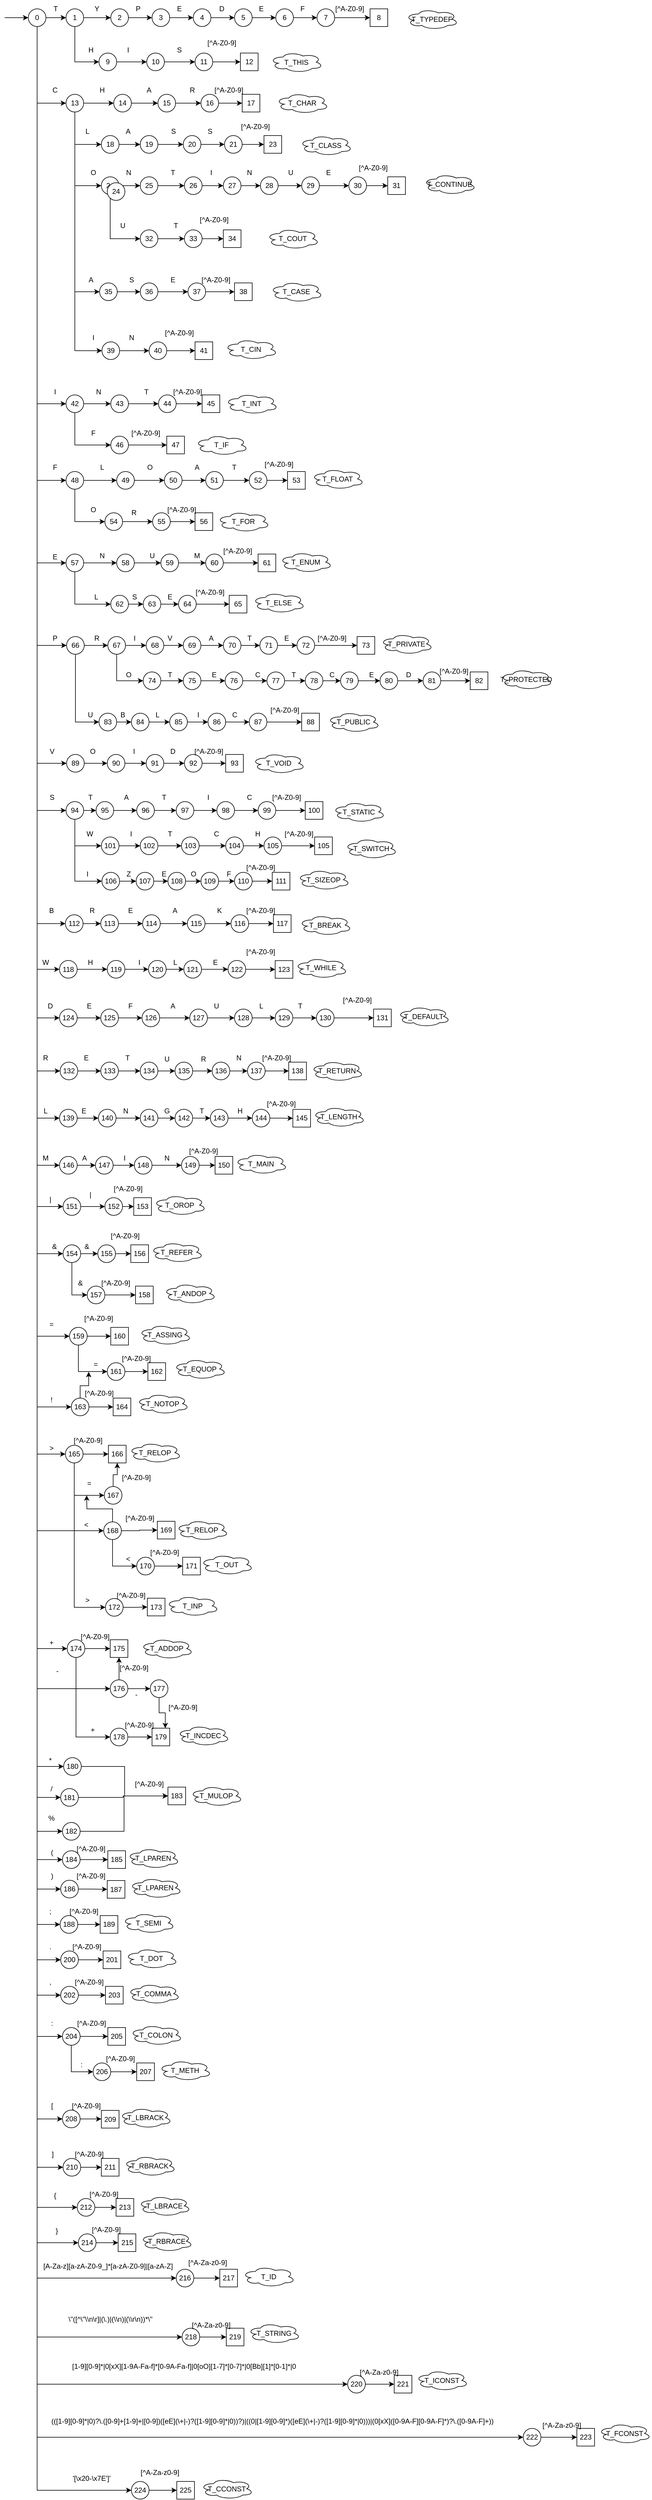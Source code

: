 <mxfile version="24.7.13">
  <diagram name="Page-1" id="caMbdiWD_UZ4LyZP-JO8">
    <mxGraphModel dx="1426" dy="783" grid="1" gridSize="10" guides="1" tooltips="1" connect="1" arrows="1" fold="1" page="1" pageScale="1" pageWidth="850" pageHeight="1100" background="none" math="0" shadow="0">
      <root>
        <mxCell id="0" />
        <mxCell id="1" parent="0" />
        <mxCell id="gHOwLYs3ahrm60FRCC86-1" value="" style="endArrow=classic;html=1;rounded=0;" parent="1" edge="1">
          <mxGeometry width="50" height="50" relative="1" as="geometry">
            <mxPoint x="10" y="30" as="sourcePoint" />
            <mxPoint x="50" y="30" as="targetPoint" />
          </mxGeometry>
        </mxCell>
        <mxCell id="gHOwLYs3ahrm60FRCC86-33" style="edgeStyle=orthogonalEdgeStyle;rounded=0;orthogonalLoop=1;jettySize=auto;html=1;entryX=0;entryY=0.5;entryDx=0;entryDy=0;" parent="1" source="gHOwLYs3ahrm60FRCC86-2" target="gHOwLYs3ahrm60FRCC86-4" edge="1">
          <mxGeometry relative="1" as="geometry" />
        </mxCell>
        <mxCell id="gHOwLYs3ahrm60FRCC86-83" style="edgeStyle=orthogonalEdgeStyle;rounded=0;orthogonalLoop=1;jettySize=auto;html=1;exitX=0.5;exitY=1;exitDx=0;exitDy=0;entryX=0;entryY=0.5;entryDx=0;entryDy=0;fontFamily=Helvetica;fontSize=12;fontColor=default;" parent="1" source="gHOwLYs3ahrm60FRCC86-2" target="gHOwLYs3ahrm60FRCC86-81" edge="1">
          <mxGeometry relative="1" as="geometry" />
        </mxCell>
        <mxCell id="gHOwLYs3ahrm60FRCC86-191" style="edgeStyle=orthogonalEdgeStyle;rounded=0;orthogonalLoop=1;jettySize=auto;html=1;exitX=0.5;exitY=1;exitDx=0;exitDy=0;entryX=0;entryY=0.5;entryDx=0;entryDy=0;fontFamily=Helvetica;fontSize=12;fontColor=default;" parent="1" source="gHOwLYs3ahrm60FRCC86-2" target="gHOwLYs3ahrm60FRCC86-190" edge="1">
          <mxGeometry relative="1" as="geometry" />
        </mxCell>
        <mxCell id="gHOwLYs3ahrm60FRCC86-213" style="edgeStyle=orthogonalEdgeStyle;rounded=0;orthogonalLoop=1;jettySize=auto;html=1;exitX=0.5;exitY=1;exitDx=0;exitDy=0;entryX=0;entryY=0.5;entryDx=0;entryDy=0;fontFamily=Helvetica;fontSize=12;fontColor=default;" parent="1" source="gHOwLYs3ahrm60FRCC86-2" target="gHOwLYs3ahrm60FRCC86-211" edge="1">
          <mxGeometry relative="1" as="geometry" />
        </mxCell>
        <mxCell id="gHOwLYs3ahrm60FRCC86-243" style="edgeStyle=orthogonalEdgeStyle;rounded=0;orthogonalLoop=1;jettySize=auto;html=1;exitX=0.5;exitY=1;exitDx=0;exitDy=0;entryX=0;entryY=0.5;entryDx=0;entryDy=0;fontFamily=Helvetica;fontSize=12;fontColor=default;" parent="1" source="gHOwLYs3ahrm60FRCC86-2" target="gHOwLYs3ahrm60FRCC86-242" edge="1">
          <mxGeometry relative="1" as="geometry" />
        </mxCell>
        <mxCell id="gHOwLYs3ahrm60FRCC86-350" style="edgeStyle=orthogonalEdgeStyle;rounded=0;orthogonalLoop=1;jettySize=auto;html=1;exitX=0.5;exitY=1;exitDx=0;exitDy=0;entryX=0;entryY=0.5;entryDx=0;entryDy=0;fontFamily=Helvetica;fontSize=12;fontColor=default;" parent="1" source="gHOwLYs3ahrm60FRCC86-2" target="gHOwLYs3ahrm60FRCC86-349" edge="1">
          <mxGeometry relative="1" as="geometry" />
        </mxCell>
        <mxCell id="gHOwLYs3ahrm60FRCC86-366" style="edgeStyle=orthogonalEdgeStyle;rounded=0;orthogonalLoop=1;jettySize=auto;html=1;exitX=0.5;exitY=1;exitDx=0;exitDy=0;entryX=0;entryY=0.5;entryDx=0;entryDy=0;fontFamily=Helvetica;fontSize=12;fontColor=default;" parent="1" source="gHOwLYs3ahrm60FRCC86-2" target="gHOwLYs3ahrm60FRCC86-365" edge="1">
          <mxGeometry relative="1" as="geometry" />
        </mxCell>
        <mxCell id="gHOwLYs3ahrm60FRCC86-408" style="edgeStyle=orthogonalEdgeStyle;rounded=0;orthogonalLoop=1;jettySize=auto;html=1;exitX=0.5;exitY=1;exitDx=0;exitDy=0;entryX=0;entryY=0.5;entryDx=0;entryDy=0;fontFamily=Helvetica;fontSize=12;fontColor=default;" parent="1" source="gHOwLYs3ahrm60FRCC86-2" target="gHOwLYs3ahrm60FRCC86-407" edge="1">
          <mxGeometry relative="1" as="geometry" />
        </mxCell>
        <mxCell id="gHOwLYs3ahrm60FRCC86-433" style="edgeStyle=orthogonalEdgeStyle;rounded=0;orthogonalLoop=1;jettySize=auto;html=1;exitX=0.5;exitY=1;exitDx=0;exitDy=0;entryX=0;entryY=0.5;entryDx=0;entryDy=0;fontFamily=Helvetica;fontSize=12;fontColor=default;" parent="1" source="gHOwLYs3ahrm60FRCC86-2" target="gHOwLYs3ahrm60FRCC86-432" edge="1">
          <mxGeometry relative="1" as="geometry" />
        </mxCell>
        <mxCell id="gHOwLYs3ahrm60FRCC86-459" style="edgeStyle=orthogonalEdgeStyle;rounded=0;orthogonalLoop=1;jettySize=auto;html=1;exitX=0.5;exitY=1;exitDx=0;exitDy=0;entryX=0;entryY=0.5;entryDx=0;entryDy=0;fontFamily=Helvetica;fontSize=12;fontColor=default;" parent="1" source="gHOwLYs3ahrm60FRCC86-2" target="gHOwLYs3ahrm60FRCC86-458" edge="1">
          <mxGeometry relative="1" as="geometry" />
        </mxCell>
        <mxCell id="gHOwLYs3ahrm60FRCC86-481" style="edgeStyle=orthogonalEdgeStyle;rounded=0;orthogonalLoop=1;jettySize=auto;html=1;exitX=0.5;exitY=1;exitDx=0;exitDy=0;entryX=0;entryY=0.5;entryDx=0;entryDy=0;fontFamily=Helvetica;fontSize=12;fontColor=default;" parent="1" source="gHOwLYs3ahrm60FRCC86-2" target="gHOwLYs3ahrm60FRCC86-480" edge="1">
          <mxGeometry relative="1" as="geometry" />
        </mxCell>
        <mxCell id="gHOwLYs3ahrm60FRCC86-503" style="edgeStyle=orthogonalEdgeStyle;rounded=0;orthogonalLoop=1;jettySize=auto;html=1;exitX=0.5;exitY=1;exitDx=0;exitDy=0;entryX=0;entryY=0.5;entryDx=0;entryDy=0;fontFamily=Helvetica;fontSize=12;fontColor=default;" parent="1" source="gHOwLYs3ahrm60FRCC86-2" target="gHOwLYs3ahrm60FRCC86-502" edge="1">
          <mxGeometry relative="1" as="geometry" />
        </mxCell>
        <mxCell id="gHOwLYs3ahrm60FRCC86-520" style="edgeStyle=orthogonalEdgeStyle;rounded=0;orthogonalLoop=1;jettySize=auto;html=1;exitX=0.5;exitY=1;exitDx=0;exitDy=0;entryX=0;entryY=0.5;entryDx=0;entryDy=0;fontFamily=Helvetica;fontSize=12;fontColor=default;" parent="1" source="gHOwLYs3ahrm60FRCC86-2" target="gHOwLYs3ahrm60FRCC86-519" edge="1">
          <mxGeometry relative="1" as="geometry" />
        </mxCell>
        <mxCell id="gHOwLYs3ahrm60FRCC86-539" style="edgeStyle=orthogonalEdgeStyle;rounded=0;orthogonalLoop=1;jettySize=auto;html=1;exitX=0.5;exitY=1;exitDx=0;exitDy=0;entryX=0;entryY=0.5;entryDx=0;entryDy=0;fontFamily=Helvetica;fontSize=12;fontColor=default;" parent="1" source="gHOwLYs3ahrm60FRCC86-2" target="gHOwLYs3ahrm60FRCC86-538" edge="1">
          <mxGeometry relative="1" as="geometry" />
        </mxCell>
        <mxCell id="gHOwLYs3ahrm60FRCC86-556" style="edgeStyle=orthogonalEdgeStyle;rounded=0;orthogonalLoop=1;jettySize=auto;html=1;exitX=0.5;exitY=1;exitDx=0;exitDy=0;entryX=0;entryY=0.5;entryDx=0;entryDy=0;fontFamily=Helvetica;fontSize=12;fontColor=default;" parent="1" source="gHOwLYs3ahrm60FRCC86-2" target="gHOwLYs3ahrm60FRCC86-549" edge="1">
          <mxGeometry relative="1" as="geometry" />
        </mxCell>
        <mxCell id="gHOwLYs3ahrm60FRCC86-570" style="edgeStyle=orthogonalEdgeStyle;rounded=0;orthogonalLoop=1;jettySize=auto;html=1;exitX=0.5;exitY=1;exitDx=0;exitDy=0;entryX=0;entryY=0.5;entryDx=0;entryDy=0;fontFamily=Helvetica;fontSize=12;fontColor=default;" parent="1" source="gHOwLYs3ahrm60FRCC86-2" target="gHOwLYs3ahrm60FRCC86-569" edge="1">
          <mxGeometry relative="1" as="geometry" />
        </mxCell>
        <mxCell id="gHOwLYs3ahrm60FRCC86-584" style="edgeStyle=orthogonalEdgeStyle;rounded=0;orthogonalLoop=1;jettySize=auto;html=1;exitX=0.5;exitY=1;exitDx=0;exitDy=0;entryX=0;entryY=0.5;entryDx=0;entryDy=0;fontFamily=Helvetica;fontSize=12;fontColor=default;" parent="1" source="gHOwLYs3ahrm60FRCC86-2" target="gHOwLYs3ahrm60FRCC86-583" edge="1">
          <mxGeometry relative="1" as="geometry" />
        </mxCell>
        <mxCell id="gHOwLYs3ahrm60FRCC86-592" style="edgeStyle=orthogonalEdgeStyle;rounded=0;orthogonalLoop=1;jettySize=auto;html=1;exitX=0.5;exitY=1;exitDx=0;exitDy=0;entryX=0;entryY=0.5;entryDx=0;entryDy=0;fontFamily=Helvetica;fontSize=12;fontColor=default;" parent="1" source="gHOwLYs3ahrm60FRCC86-2" target="gHOwLYs3ahrm60FRCC86-591" edge="1">
          <mxGeometry relative="1" as="geometry" />
        </mxCell>
        <mxCell id="gHOwLYs3ahrm60FRCC86-616" style="edgeStyle=orthogonalEdgeStyle;rounded=0;orthogonalLoop=1;jettySize=auto;html=1;exitX=0.5;exitY=1;exitDx=0;exitDy=0;entryX=0;entryY=0.5;entryDx=0;entryDy=0;fontFamily=Helvetica;fontSize=12;fontColor=default;" parent="1" source="gHOwLYs3ahrm60FRCC86-2" target="gHOwLYs3ahrm60FRCC86-615" edge="1">
          <mxGeometry relative="1" as="geometry" />
        </mxCell>
        <mxCell id="gHOwLYs3ahrm60FRCC86-632" style="edgeStyle=orthogonalEdgeStyle;rounded=0;orthogonalLoop=1;jettySize=auto;html=1;exitX=0.5;exitY=1;exitDx=0;exitDy=0;entryX=0;entryY=0.5;entryDx=0;entryDy=0;fontFamily=Helvetica;fontSize=12;fontColor=default;" parent="1" source="gHOwLYs3ahrm60FRCC86-2" target="gHOwLYs3ahrm60FRCC86-631" edge="1">
          <mxGeometry relative="1" as="geometry" />
        </mxCell>
        <mxCell id="gHOwLYs3ahrm60FRCC86-647" style="edgeStyle=orthogonalEdgeStyle;rounded=0;orthogonalLoop=1;jettySize=auto;html=1;exitX=0.5;exitY=1;exitDx=0;exitDy=0;fontFamily=Helvetica;fontSize=12;fontColor=default;entryX=0;entryY=0.5;entryDx=0;entryDy=0;" parent="1" source="gHOwLYs3ahrm60FRCC86-2" target="gHOwLYs3ahrm60FRCC86-648" edge="1">
          <mxGeometry relative="1" as="geometry">
            <mxPoint x="90" y="3016" as="targetPoint" />
          </mxGeometry>
        </mxCell>
        <mxCell id="gHOwLYs3ahrm60FRCC86-659" style="edgeStyle=orthogonalEdgeStyle;rounded=0;orthogonalLoop=1;jettySize=auto;html=1;exitX=0.5;exitY=1;exitDx=0;exitDy=0;entryX=0;entryY=0.5;entryDx=0;entryDy=0;fontFamily=Helvetica;fontSize=12;fontColor=default;" parent="1" source="gHOwLYs3ahrm60FRCC86-2" target="gHOwLYs3ahrm60FRCC86-658" edge="1">
          <mxGeometry relative="1" as="geometry" />
        </mxCell>
        <mxCell id="gHOwLYs3ahrm60FRCC86-668" style="edgeStyle=orthogonalEdgeStyle;rounded=0;orthogonalLoop=1;jettySize=auto;html=1;exitX=0.5;exitY=1;exitDx=0;exitDy=0;entryX=0;entryY=0.5;entryDx=0;entryDy=0;fontFamily=Helvetica;fontSize=12;fontColor=default;" parent="1" source="gHOwLYs3ahrm60FRCC86-2" target="gHOwLYs3ahrm60FRCC86-665" edge="1">
          <mxGeometry relative="1" as="geometry" />
        </mxCell>
        <mxCell id="gHOwLYs3ahrm60FRCC86-669" style="edgeStyle=orthogonalEdgeStyle;rounded=0;orthogonalLoop=1;jettySize=auto;html=1;exitX=0.5;exitY=1;exitDx=0;exitDy=0;entryX=0;entryY=0.5;entryDx=0;entryDy=0;fontFamily=Helvetica;fontSize=12;fontColor=default;" parent="1" source="gHOwLYs3ahrm60FRCC86-2" target="gHOwLYs3ahrm60FRCC86-666" edge="1">
          <mxGeometry relative="1" as="geometry" />
        </mxCell>
        <mxCell id="gHOwLYs3ahrm60FRCC86-696" style="edgeStyle=orthogonalEdgeStyle;rounded=0;orthogonalLoop=1;jettySize=auto;html=1;exitX=0.5;exitY=1;exitDx=0;exitDy=0;entryX=0;entryY=0.5;entryDx=0;entryDy=0;fontFamily=Helvetica;fontSize=12;fontColor=default;" parent="1" source="gHOwLYs3ahrm60FRCC86-2" target="gHOwLYs3ahrm60FRCC86-694" edge="1">
          <mxGeometry relative="1" as="geometry" />
        </mxCell>
        <mxCell id="gHOwLYs3ahrm60FRCC86-698" style="edgeStyle=orthogonalEdgeStyle;rounded=0;orthogonalLoop=1;jettySize=auto;html=1;exitX=0.5;exitY=1;exitDx=0;exitDy=0;entryX=0;entryY=0.5;entryDx=0;entryDy=0;fontFamily=Helvetica;fontSize=12;fontColor=default;" parent="1" source="gHOwLYs3ahrm60FRCC86-2" target="gHOwLYs3ahrm60FRCC86-695" edge="1">
          <mxGeometry relative="1" as="geometry" />
        </mxCell>
        <mxCell id="gHOwLYs3ahrm60FRCC86-713" style="edgeStyle=orthogonalEdgeStyle;rounded=0;orthogonalLoop=1;jettySize=auto;html=1;exitX=0.5;exitY=1;exitDx=0;exitDy=0;entryX=0;entryY=0.5;entryDx=0;entryDy=0;fontFamily=Helvetica;fontSize=12;fontColor=default;" parent="1" source="gHOwLYs3ahrm60FRCC86-2" target="gHOwLYs3ahrm60FRCC86-708" edge="1">
          <mxGeometry relative="1" as="geometry" />
        </mxCell>
        <mxCell id="gHOwLYs3ahrm60FRCC86-714" style="edgeStyle=orthogonalEdgeStyle;rounded=0;orthogonalLoop=1;jettySize=auto;html=1;exitX=0.5;exitY=1;exitDx=0;exitDy=0;entryX=0;entryY=0.5;entryDx=0;entryDy=0;fontFamily=Helvetica;fontSize=12;fontColor=default;" parent="1" source="gHOwLYs3ahrm60FRCC86-2" target="gHOwLYs3ahrm60FRCC86-709" edge="1">
          <mxGeometry relative="1" as="geometry" />
        </mxCell>
        <mxCell id="gHOwLYs3ahrm60FRCC86-715" style="edgeStyle=orthogonalEdgeStyle;rounded=0;orthogonalLoop=1;jettySize=auto;html=1;exitX=0.5;exitY=1;exitDx=0;exitDy=0;entryX=0;entryY=0.5;entryDx=0;entryDy=0;fontFamily=Helvetica;fontSize=12;fontColor=default;" parent="1" source="gHOwLYs3ahrm60FRCC86-2" target="gHOwLYs3ahrm60FRCC86-712" edge="1">
          <mxGeometry relative="1" as="geometry" />
        </mxCell>
        <mxCell id="gHOwLYs3ahrm60FRCC86-733" style="edgeStyle=orthogonalEdgeStyle;rounded=0;orthogonalLoop=1;jettySize=auto;html=1;exitX=0.5;exitY=1;exitDx=0;exitDy=0;entryX=0;entryY=0.5;entryDx=0;entryDy=0;fontFamily=Helvetica;fontSize=12;fontColor=default;" parent="1" source="gHOwLYs3ahrm60FRCC86-2" target="gHOwLYs3ahrm60FRCC86-731" edge="1">
          <mxGeometry relative="1" as="geometry" />
        </mxCell>
        <mxCell id="gHOwLYs3ahrm60FRCC86-745" style="edgeStyle=orthogonalEdgeStyle;rounded=0;orthogonalLoop=1;jettySize=auto;html=1;exitX=0.5;exitY=1;exitDx=0;exitDy=0;fontFamily=Helvetica;fontSize=12;fontColor=default;entryX=0;entryY=0.5;entryDx=0;entryDy=0;" parent="1" source="gHOwLYs3ahrm60FRCC86-2" target="gHOwLYs3ahrm60FRCC86-746" edge="1">
          <mxGeometry relative="1" as="geometry">
            <mxPoint x="65" y="3601.333" as="targetPoint" />
          </mxGeometry>
        </mxCell>
        <mxCell id="gHOwLYs3ahrm60FRCC86-750" style="edgeStyle=orthogonalEdgeStyle;rounded=0;orthogonalLoop=1;jettySize=auto;html=1;exitX=0.5;exitY=1;exitDx=0;exitDy=0;entryX=0;entryY=0.5;entryDx=0;entryDy=0;fontFamily=Helvetica;fontSize=12;fontColor=default;" parent="1" source="gHOwLYs3ahrm60FRCC86-2" target="gHOwLYs3ahrm60FRCC86-748" edge="1">
          <mxGeometry relative="1" as="geometry" />
        </mxCell>
        <mxCell id="gHOwLYs3ahrm60FRCC86-761" style="edgeStyle=orthogonalEdgeStyle;rounded=0;orthogonalLoop=1;jettySize=auto;html=1;exitX=0.5;exitY=1;exitDx=0;exitDy=0;entryX=0;entryY=0.5;entryDx=0;entryDy=0;fontFamily=Helvetica;fontSize=12;fontColor=default;" parent="1" source="gHOwLYs3ahrm60FRCC86-2" target="gHOwLYs3ahrm60FRCC86-759" edge="1">
          <mxGeometry relative="1" as="geometry" />
        </mxCell>
        <mxCell id="gHOwLYs3ahrm60FRCC86-762" style="edgeStyle=orthogonalEdgeStyle;rounded=0;orthogonalLoop=1;jettySize=auto;html=1;exitX=0.5;exitY=1;exitDx=0;exitDy=0;entryX=0;entryY=0.5;entryDx=0;entryDy=0;fontFamily=Helvetica;fontSize=12;fontColor=default;" parent="1" source="gHOwLYs3ahrm60FRCC86-2" target="gHOwLYs3ahrm60FRCC86-760" edge="1">
          <mxGeometry relative="1" as="geometry" />
        </mxCell>
        <mxCell id="gHOwLYs3ahrm60FRCC86-774" style="edgeStyle=orthogonalEdgeStyle;rounded=0;orthogonalLoop=1;jettySize=auto;html=1;exitX=0.5;exitY=1;exitDx=0;exitDy=0;entryX=0;entryY=0.5;entryDx=0;entryDy=0;fontFamily=Helvetica;fontSize=12;fontColor=default;" parent="1" source="gHOwLYs3ahrm60FRCC86-2" target="gHOwLYs3ahrm60FRCC86-773" edge="1">
          <mxGeometry relative="1" as="geometry" />
        </mxCell>
        <mxCell id="ReKmZuNIdOnRTuUCD2-U-2" style="edgeStyle=orthogonalEdgeStyle;rounded=0;orthogonalLoop=1;jettySize=auto;html=1;exitX=0.5;exitY=1;exitDx=0;exitDy=0;entryX=0;entryY=0.5;entryDx=0;entryDy=0;" edge="1" parent="1" source="gHOwLYs3ahrm60FRCC86-2" target="ReKmZuNIdOnRTuUCD2-U-1">
          <mxGeometry relative="1" as="geometry" />
        </mxCell>
        <mxCell id="ReKmZuNIdOnRTuUCD2-U-13" style="edgeStyle=orthogonalEdgeStyle;rounded=0;orthogonalLoop=1;jettySize=auto;html=1;exitX=0.5;exitY=1;exitDx=0;exitDy=0;entryX=0;entryY=0.5;entryDx=0;entryDy=0;" edge="1" parent="1" source="gHOwLYs3ahrm60FRCC86-2" target="ReKmZuNIdOnRTuUCD2-U-12">
          <mxGeometry relative="1" as="geometry" />
        </mxCell>
        <mxCell id="ReKmZuNIdOnRTuUCD2-U-22" style="edgeStyle=orthogonalEdgeStyle;rounded=0;orthogonalLoop=1;jettySize=auto;html=1;exitX=0.5;exitY=1;exitDx=0;exitDy=0;entryX=0;entryY=0.5;entryDx=0;entryDy=0;" edge="1" parent="1" source="gHOwLYs3ahrm60FRCC86-2" target="ReKmZuNIdOnRTuUCD2-U-21">
          <mxGeometry relative="1" as="geometry" />
        </mxCell>
        <mxCell id="ReKmZuNIdOnRTuUCD2-U-29" style="edgeStyle=orthogonalEdgeStyle;rounded=0;orthogonalLoop=1;jettySize=auto;html=1;exitX=0.5;exitY=1;exitDx=0;exitDy=0;entryX=0;entryY=0.5;entryDx=0;entryDy=0;" edge="1" parent="1" source="gHOwLYs3ahrm60FRCC86-2" target="ReKmZuNIdOnRTuUCD2-U-28">
          <mxGeometry relative="1" as="geometry" />
        </mxCell>
        <mxCell id="gHOwLYs3ahrm60FRCC86-2" value="0" style="ellipse;whiteSpace=wrap;html=1;aspect=fixed;" parent="1" vertex="1">
          <mxGeometry x="50" y="15" width="30" height="30" as="geometry" />
        </mxCell>
        <mxCell id="gHOwLYs3ahrm60FRCC86-34" style="edgeStyle=orthogonalEdgeStyle;rounded=0;orthogonalLoop=1;jettySize=auto;html=1;entryX=0;entryY=0.5;entryDx=0;entryDy=0;" parent="1" source="gHOwLYs3ahrm60FRCC86-4" target="gHOwLYs3ahrm60FRCC86-6" edge="1">
          <mxGeometry relative="1" as="geometry" />
        </mxCell>
        <mxCell id="gHOwLYs3ahrm60FRCC86-54" style="edgeStyle=orthogonalEdgeStyle;rounded=0;orthogonalLoop=1;jettySize=auto;html=1;exitX=0.5;exitY=1;exitDx=0;exitDy=0;entryX=0;entryY=0.5;entryDx=0;entryDy=0;fontFamily=Helvetica;fontSize=12;fontColor=default;" parent="1" source="gHOwLYs3ahrm60FRCC86-4" target="gHOwLYs3ahrm60FRCC86-52" edge="1">
          <mxGeometry relative="1" as="geometry" />
        </mxCell>
        <mxCell id="gHOwLYs3ahrm60FRCC86-4" value="1" style="ellipse;whiteSpace=wrap;html=1;aspect=fixed;" parent="1" vertex="1">
          <mxGeometry x="114" y="15" width="30" height="30" as="geometry" />
        </mxCell>
        <mxCell id="gHOwLYs3ahrm60FRCC86-35" style="edgeStyle=orthogonalEdgeStyle;rounded=0;orthogonalLoop=1;jettySize=auto;html=1;entryX=0;entryY=0.5;entryDx=0;entryDy=0;" parent="1" source="gHOwLYs3ahrm60FRCC86-6" target="gHOwLYs3ahrm60FRCC86-10" edge="1">
          <mxGeometry relative="1" as="geometry" />
        </mxCell>
        <mxCell id="gHOwLYs3ahrm60FRCC86-6" value="2" style="ellipse;whiteSpace=wrap;html=1;aspect=fixed;" parent="1" vertex="1">
          <mxGeometry x="190" y="15" width="30" height="30" as="geometry" />
        </mxCell>
        <mxCell id="gHOwLYs3ahrm60FRCC86-36" style="edgeStyle=orthogonalEdgeStyle;rounded=0;orthogonalLoop=1;jettySize=auto;html=1;entryX=0;entryY=0.5;entryDx=0;entryDy=0;" parent="1" source="gHOwLYs3ahrm60FRCC86-10" target="gHOwLYs3ahrm60FRCC86-12" edge="1">
          <mxGeometry relative="1" as="geometry" />
        </mxCell>
        <mxCell id="gHOwLYs3ahrm60FRCC86-10" value="3" style="ellipse;whiteSpace=wrap;html=1;aspect=fixed;" parent="1" vertex="1">
          <mxGeometry x="260" y="15" width="30" height="30" as="geometry" />
        </mxCell>
        <mxCell id="gHOwLYs3ahrm60FRCC86-37" style="edgeStyle=orthogonalEdgeStyle;rounded=0;orthogonalLoop=1;jettySize=auto;html=1;" parent="1" source="gHOwLYs3ahrm60FRCC86-12" target="gHOwLYs3ahrm60FRCC86-14" edge="1">
          <mxGeometry relative="1" as="geometry" />
        </mxCell>
        <mxCell id="gHOwLYs3ahrm60FRCC86-12" value="4" style="ellipse;whiteSpace=wrap;html=1;aspect=fixed;" parent="1" vertex="1">
          <mxGeometry x="330" y="15" width="30" height="30" as="geometry" />
        </mxCell>
        <mxCell id="gHOwLYs3ahrm60FRCC86-39" style="edgeStyle=orthogonalEdgeStyle;rounded=0;orthogonalLoop=1;jettySize=auto;html=1;entryX=0;entryY=0.5;entryDx=0;entryDy=0;" parent="1" source="gHOwLYs3ahrm60FRCC86-14" target="gHOwLYs3ahrm60FRCC86-16" edge="1">
          <mxGeometry relative="1" as="geometry" />
        </mxCell>
        <mxCell id="gHOwLYs3ahrm60FRCC86-14" value="5" style="ellipse;whiteSpace=wrap;html=1;aspect=fixed;" parent="1" vertex="1">
          <mxGeometry x="400" y="15" width="30" height="30" as="geometry" />
        </mxCell>
        <mxCell id="gHOwLYs3ahrm60FRCC86-32" style="edgeStyle=orthogonalEdgeStyle;rounded=0;orthogonalLoop=1;jettySize=auto;html=1;entryX=0;entryY=0.5;entryDx=0;entryDy=0;" parent="1" source="gHOwLYs3ahrm60FRCC86-16" target="gHOwLYs3ahrm60FRCC86-27" edge="1">
          <mxGeometry relative="1" as="geometry" />
        </mxCell>
        <mxCell id="gHOwLYs3ahrm60FRCC86-16" value="6" style="ellipse;whiteSpace=wrap;html=1;aspect=fixed;" parent="1" vertex="1">
          <mxGeometry x="470" y="15" width="30" height="30" as="geometry" />
        </mxCell>
        <mxCell id="gHOwLYs3ahrm60FRCC86-17" value="T" style="text;html=1;align=center;verticalAlign=middle;resizable=0;points=[];autosize=1;strokeColor=none;fillColor=none;" parent="1" vertex="1">
          <mxGeometry x="81" width="30" height="30" as="geometry" />
        </mxCell>
        <mxCell id="gHOwLYs3ahrm60FRCC86-18" value="Y" style="text;html=1;align=center;verticalAlign=middle;resizable=0;points=[];autosize=1;strokeColor=none;fillColor=none;" parent="1" vertex="1">
          <mxGeometry x="151" width="30" height="30" as="geometry" />
        </mxCell>
        <mxCell id="gHOwLYs3ahrm60FRCC86-19" value="P" style="text;html=1;align=center;verticalAlign=middle;resizable=0;points=[];autosize=1;strokeColor=none;fillColor=none;" parent="1" vertex="1">
          <mxGeometry x="221" width="30" height="30" as="geometry" />
        </mxCell>
        <mxCell id="gHOwLYs3ahrm60FRCC86-23" value="E" style="text;html=1;align=center;verticalAlign=middle;resizable=0;points=[];autosize=1;strokeColor=none;fillColor=none;" parent="1" vertex="1">
          <mxGeometry x="291" width="30" height="30" as="geometry" />
        </mxCell>
        <mxCell id="gHOwLYs3ahrm60FRCC86-24" value="D" style="text;html=1;align=center;verticalAlign=middle;resizable=0;points=[];autosize=1;strokeColor=none;fillColor=none;" parent="1" vertex="1">
          <mxGeometry x="363" width="30" height="30" as="geometry" />
        </mxCell>
        <mxCell id="gHOwLYs3ahrm60FRCC86-25" value="E" style="text;html=1;align=center;verticalAlign=middle;resizable=0;points=[];autosize=1;strokeColor=none;fillColor=none;" parent="1" vertex="1">
          <mxGeometry x="430" width="30" height="30" as="geometry" />
        </mxCell>
        <mxCell id="gHOwLYs3ahrm60FRCC86-40" style="edgeStyle=orthogonalEdgeStyle;rounded=0;orthogonalLoop=1;jettySize=auto;html=1;entryX=0;entryY=0.5;entryDx=0;entryDy=0;" parent="1" source="gHOwLYs3ahrm60FRCC86-27" target="gHOwLYs3ahrm60FRCC86-29" edge="1">
          <mxGeometry relative="1" as="geometry" />
        </mxCell>
        <mxCell id="gHOwLYs3ahrm60FRCC86-27" value="7" style="ellipse;whiteSpace=wrap;html=1;aspect=fixed;" parent="1" vertex="1">
          <mxGeometry x="540" y="15" width="30" height="30" as="geometry" />
        </mxCell>
        <mxCell id="gHOwLYs3ahrm60FRCC86-28" value="F" style="text;html=1;align=center;verticalAlign=middle;resizable=0;points=[];autosize=1;strokeColor=none;fillColor=none;" parent="1" vertex="1">
          <mxGeometry x="500" width="30" height="30" as="geometry" />
        </mxCell>
        <mxCell id="gHOwLYs3ahrm60FRCC86-29" value="8" style="whiteSpace=wrap;html=1;aspect=fixed;" parent="1" vertex="1">
          <mxGeometry x="630" y="15" width="30" height="30" as="geometry" />
        </mxCell>
        <mxCell id="gHOwLYs3ahrm60FRCC86-41" value="[^A-Z0-9]" style="text;html=1;align=center;verticalAlign=middle;resizable=0;points=[];autosize=1;strokeColor=none;fillColor=none;" parent="1" vertex="1">
          <mxGeometry x="560" width="70" height="30" as="geometry" />
        </mxCell>
        <mxCell id="gHOwLYs3ahrm60FRCC86-42" value="T_TYPEDEF" style="ellipse;shape=cloud;whiteSpace=wrap;html=1;" parent="1" vertex="1">
          <mxGeometry x="690" y="15" width="90" height="35" as="geometry" />
        </mxCell>
        <mxCell id="gHOwLYs3ahrm60FRCC86-56" value="" style="edgeStyle=orthogonalEdgeStyle;rounded=0;orthogonalLoop=1;jettySize=auto;html=1;fontFamily=Helvetica;fontSize=12;fontColor=default;" parent="1" source="gHOwLYs3ahrm60FRCC86-52" target="gHOwLYs3ahrm60FRCC86-55" edge="1">
          <mxGeometry relative="1" as="geometry" />
        </mxCell>
        <mxCell id="gHOwLYs3ahrm60FRCC86-52" value="9" style="ellipse;whiteSpace=wrap;html=1;aspect=fixed;" parent="1" vertex="1">
          <mxGeometry x="170" y="90" width="30" height="30" as="geometry" />
        </mxCell>
        <mxCell id="gHOwLYs3ahrm60FRCC86-58" value="" style="edgeStyle=orthogonalEdgeStyle;rounded=0;orthogonalLoop=1;jettySize=auto;html=1;fontFamily=Helvetica;fontSize=12;fontColor=default;" parent="1" source="gHOwLYs3ahrm60FRCC86-55" target="gHOwLYs3ahrm60FRCC86-57" edge="1">
          <mxGeometry relative="1" as="geometry" />
        </mxCell>
        <mxCell id="gHOwLYs3ahrm60FRCC86-55" value="10" style="ellipse;whiteSpace=wrap;html=1;aspect=fixed;" parent="1" vertex="1">
          <mxGeometry x="251" y="90" width="30" height="30" as="geometry" />
        </mxCell>
        <mxCell id="gHOwLYs3ahrm60FRCC86-64" style="edgeStyle=orthogonalEdgeStyle;rounded=0;orthogonalLoop=1;jettySize=auto;html=1;exitX=1;exitY=0.5;exitDx=0;exitDy=0;entryX=0;entryY=0.5;entryDx=0;entryDy=0;fontFamily=Helvetica;fontSize=12;fontColor=default;" parent="1" source="gHOwLYs3ahrm60FRCC86-57" target="gHOwLYs3ahrm60FRCC86-63" edge="1">
          <mxGeometry relative="1" as="geometry" />
        </mxCell>
        <mxCell id="gHOwLYs3ahrm60FRCC86-57" value="11" style="ellipse;whiteSpace=wrap;html=1;aspect=fixed;" parent="1" vertex="1">
          <mxGeometry x="333" y="90" width="30" height="30" as="geometry" />
        </mxCell>
        <mxCell id="gHOwLYs3ahrm60FRCC86-59" value="H" style="text;html=1;align=center;verticalAlign=middle;resizable=0;points=[];autosize=1;strokeColor=none;fillColor=none;fontFamily=Helvetica;fontSize=12;fontColor=default;" parent="1" vertex="1">
          <mxGeometry x="141" y="70" width="30" height="30" as="geometry" />
        </mxCell>
        <mxCell id="gHOwLYs3ahrm60FRCC86-60" value="I" style="text;html=1;align=center;verticalAlign=middle;resizable=0;points=[];autosize=1;strokeColor=none;fillColor=none;fontFamily=Helvetica;fontSize=12;fontColor=default;" parent="1" vertex="1">
          <mxGeometry x="204" y="70" width="30" height="30" as="geometry" />
        </mxCell>
        <mxCell id="gHOwLYs3ahrm60FRCC86-62" value="S" style="text;html=1;align=center;verticalAlign=middle;resizable=0;points=[];autosize=1;strokeColor=none;fillColor=none;fontFamily=Helvetica;fontSize=12;fontColor=default;" parent="1" vertex="1">
          <mxGeometry x="291" y="70" width="30" height="30" as="geometry" />
        </mxCell>
        <mxCell id="gHOwLYs3ahrm60FRCC86-63" value="12" style="whiteSpace=wrap;html=1;aspect=fixed;" parent="1" vertex="1">
          <mxGeometry x="410" y="90" width="30" height="30" as="geometry" />
        </mxCell>
        <mxCell id="gHOwLYs3ahrm60FRCC86-65" value="[^A-Z0-9]" style="text;html=1;align=center;verticalAlign=middle;resizable=0;points=[];autosize=1;strokeColor=none;fillColor=none;" parent="1" vertex="1">
          <mxGeometry x="343" y="58" width="70" height="30" as="geometry" />
        </mxCell>
        <mxCell id="gHOwLYs3ahrm60FRCC86-66" value="T_THIS" style="ellipse;shape=cloud;whiteSpace=wrap;html=1;" parent="1" vertex="1">
          <mxGeometry x="460" y="88" width="90" height="35" as="geometry" />
        </mxCell>
        <mxCell id="gHOwLYs3ahrm60FRCC86-86" value="" style="edgeStyle=orthogonalEdgeStyle;rounded=0;orthogonalLoop=1;jettySize=auto;html=1;fontFamily=Helvetica;fontSize=12;fontColor=default;" parent="1" source="gHOwLYs3ahrm60FRCC86-81" target="gHOwLYs3ahrm60FRCC86-85" edge="1">
          <mxGeometry relative="1" as="geometry" />
        </mxCell>
        <mxCell id="gHOwLYs3ahrm60FRCC86-100" style="edgeStyle=orthogonalEdgeStyle;rounded=0;orthogonalLoop=1;jettySize=auto;html=1;exitX=0.5;exitY=1;exitDx=0;exitDy=0;entryX=0;entryY=0.5;entryDx=0;entryDy=0;fontFamily=Helvetica;fontSize=12;fontColor=default;" parent="1" source="gHOwLYs3ahrm60FRCC86-81" target="gHOwLYs3ahrm60FRCC86-98" edge="1">
          <mxGeometry relative="1" as="geometry" />
        </mxCell>
        <mxCell id="gHOwLYs3ahrm60FRCC86-103" style="edgeStyle=orthogonalEdgeStyle;rounded=0;orthogonalLoop=1;jettySize=auto;html=1;exitX=0.5;exitY=1;exitDx=0;exitDy=0;entryX=0;entryY=0.5;entryDx=0;entryDy=0;fontFamily=Helvetica;fontSize=12;fontColor=default;" parent="1" source="gHOwLYs3ahrm60FRCC86-81" target="gHOwLYs3ahrm60FRCC86-102" edge="1">
          <mxGeometry relative="1" as="geometry" />
        </mxCell>
        <mxCell id="gHOwLYs3ahrm60FRCC86-159" style="edgeStyle=orthogonalEdgeStyle;rounded=0;orthogonalLoop=1;jettySize=auto;html=1;exitX=0.5;exitY=1;exitDx=0;exitDy=0;entryX=0;entryY=0.5;entryDx=0;entryDy=0;fontFamily=Helvetica;fontSize=12;fontColor=default;" parent="1" source="gHOwLYs3ahrm60FRCC86-81" target="gHOwLYs3ahrm60FRCC86-158" edge="1">
          <mxGeometry relative="1" as="geometry" />
        </mxCell>
        <mxCell id="gHOwLYs3ahrm60FRCC86-174" style="edgeStyle=orthogonalEdgeStyle;rounded=0;orthogonalLoop=1;jettySize=auto;html=1;exitX=0.5;exitY=1;exitDx=0;exitDy=0;entryX=0;entryY=0.5;entryDx=0;entryDy=0;fontFamily=Helvetica;fontSize=12;fontColor=default;" parent="1" source="gHOwLYs3ahrm60FRCC86-81" target="gHOwLYs3ahrm60FRCC86-172" edge="1">
          <mxGeometry relative="1" as="geometry" />
        </mxCell>
        <mxCell id="gHOwLYs3ahrm60FRCC86-81" value="13" style="ellipse;whiteSpace=wrap;html=1;aspect=fixed;" parent="1" vertex="1">
          <mxGeometry x="114" y="160" width="30" height="30" as="geometry" />
        </mxCell>
        <mxCell id="gHOwLYs3ahrm60FRCC86-84" value="C" style="text;html=1;align=center;verticalAlign=middle;resizable=0;points=[];autosize=1;strokeColor=none;fillColor=none;fontFamily=Helvetica;fontSize=12;fontColor=default;" parent="1" vertex="1">
          <mxGeometry x="80" y="138" width="30" height="30" as="geometry" />
        </mxCell>
        <mxCell id="gHOwLYs3ahrm60FRCC86-88" value="" style="edgeStyle=orthogonalEdgeStyle;rounded=0;orthogonalLoop=1;jettySize=auto;html=1;fontFamily=Helvetica;fontSize=12;fontColor=default;" parent="1" source="gHOwLYs3ahrm60FRCC86-85" target="gHOwLYs3ahrm60FRCC86-87" edge="1">
          <mxGeometry relative="1" as="geometry" />
        </mxCell>
        <mxCell id="gHOwLYs3ahrm60FRCC86-85" value="14" style="ellipse;whiteSpace=wrap;html=1;aspect=fixed;" parent="1" vertex="1">
          <mxGeometry x="195" y="160" width="30" height="30" as="geometry" />
        </mxCell>
        <mxCell id="gHOwLYs3ahrm60FRCC86-92" value="" style="edgeStyle=orthogonalEdgeStyle;rounded=0;orthogonalLoop=1;jettySize=auto;html=1;fontFamily=Helvetica;fontSize=12;fontColor=default;" parent="1" source="gHOwLYs3ahrm60FRCC86-87" target="gHOwLYs3ahrm60FRCC86-91" edge="1">
          <mxGeometry relative="1" as="geometry" />
        </mxCell>
        <mxCell id="gHOwLYs3ahrm60FRCC86-87" value="15" style="ellipse;whiteSpace=wrap;html=1;aspect=fixed;" parent="1" vertex="1">
          <mxGeometry x="270" y="160" width="30" height="30" as="geometry" />
        </mxCell>
        <mxCell id="gHOwLYs3ahrm60FRCC86-89" value="H" style="text;html=1;align=center;verticalAlign=middle;resizable=0;points=[];autosize=1;strokeColor=none;fillColor=none;fontFamily=Helvetica;fontSize=12;fontColor=default;" parent="1" vertex="1">
          <mxGeometry x="160" y="138" width="30" height="30" as="geometry" />
        </mxCell>
        <mxCell id="gHOwLYs3ahrm60FRCC86-90" value="A" style="text;strokeColor=none;align=center;fillColor=none;html=1;verticalAlign=middle;whiteSpace=wrap;rounded=0;fontFamily=Helvetica;fontSize=12;fontColor=default;" parent="1" vertex="1">
          <mxGeometry x="225" y="138" width="60" height="30" as="geometry" />
        </mxCell>
        <mxCell id="gHOwLYs3ahrm60FRCC86-95" style="edgeStyle=orthogonalEdgeStyle;rounded=0;orthogonalLoop=1;jettySize=auto;html=1;exitX=1;exitY=0.5;exitDx=0;exitDy=0;entryX=0;entryY=0.5;entryDx=0;entryDy=0;fontFamily=Helvetica;fontSize=12;fontColor=default;" parent="1" source="gHOwLYs3ahrm60FRCC86-91" target="gHOwLYs3ahrm60FRCC86-94" edge="1">
          <mxGeometry relative="1" as="geometry" />
        </mxCell>
        <mxCell id="gHOwLYs3ahrm60FRCC86-91" value="16" style="ellipse;whiteSpace=wrap;html=1;aspect=fixed;" parent="1" vertex="1">
          <mxGeometry x="343" y="160" width="30" height="30" as="geometry" />
        </mxCell>
        <mxCell id="gHOwLYs3ahrm60FRCC86-93" value="R" style="text;html=1;align=center;verticalAlign=middle;resizable=0;points=[];autosize=1;strokeColor=none;fillColor=none;fontFamily=Helvetica;fontSize=12;fontColor=default;" parent="1" vertex="1">
          <mxGeometry x="313" y="138" width="30" height="30" as="geometry" />
        </mxCell>
        <mxCell id="gHOwLYs3ahrm60FRCC86-94" value="17" style="whiteSpace=wrap;html=1;aspect=fixed;" parent="1" vertex="1">
          <mxGeometry x="413" y="160" width="30" height="30" as="geometry" />
        </mxCell>
        <mxCell id="gHOwLYs3ahrm60FRCC86-97" value="T_CHAR" style="ellipse;shape=cloud;whiteSpace=wrap;html=1;" parent="1" vertex="1">
          <mxGeometry x="470" y="157.5" width="90" height="35" as="geometry" />
        </mxCell>
        <mxCell id="gHOwLYs3ahrm60FRCC86-106" value="" style="edgeStyle=orthogonalEdgeStyle;rounded=0;orthogonalLoop=1;jettySize=auto;html=1;fontFamily=Helvetica;fontSize=12;fontColor=default;" parent="1" source="gHOwLYs3ahrm60FRCC86-98" target="gHOwLYs3ahrm60FRCC86-105" edge="1">
          <mxGeometry relative="1" as="geometry" />
        </mxCell>
        <mxCell id="gHOwLYs3ahrm60FRCC86-98" value="18" style="ellipse;whiteSpace=wrap;html=1;aspect=fixed;" parent="1" vertex="1">
          <mxGeometry x="174" y="230" width="30" height="30" as="geometry" />
        </mxCell>
        <mxCell id="gHOwLYs3ahrm60FRCC86-122" value="" style="edgeStyle=orthogonalEdgeStyle;rounded=0;orthogonalLoop=1;jettySize=auto;html=1;fontFamily=Helvetica;fontSize=12;fontColor=default;" parent="1" source="gHOwLYs3ahrm60FRCC86-102" target="gHOwLYs3ahrm60FRCC86-121" edge="1">
          <mxGeometry relative="1" as="geometry" />
        </mxCell>
        <mxCell id="gHOwLYs3ahrm60FRCC86-144" style="edgeStyle=orthogonalEdgeStyle;rounded=0;orthogonalLoop=1;jettySize=auto;html=1;exitX=0.5;exitY=1;exitDx=0;exitDy=0;entryX=0;entryY=0.5;entryDx=0;entryDy=0;fontFamily=Helvetica;fontSize=12;fontColor=default;" parent="1" source="gHOwLYs3ahrm60FRCC86-102" target="gHOwLYs3ahrm60FRCC86-142" edge="1">
          <mxGeometry relative="1" as="geometry" />
        </mxCell>
        <mxCell id="gHOwLYs3ahrm60FRCC86-102" value="24" style="ellipse;whiteSpace=wrap;html=1;aspect=fixed;" parent="1" vertex="1">
          <mxGeometry x="174" y="300" width="30" height="30" as="geometry" />
        </mxCell>
        <mxCell id="gHOwLYs3ahrm60FRCC86-104" value="L" style="text;html=1;align=center;verticalAlign=middle;resizable=0;points=[];autosize=1;strokeColor=none;fillColor=none;fontFamily=Helvetica;fontSize=12;fontColor=default;" parent="1" vertex="1">
          <mxGeometry x="135" y="208" width="30" height="30" as="geometry" />
        </mxCell>
        <mxCell id="gHOwLYs3ahrm60FRCC86-109" value="" style="edgeStyle=orthogonalEdgeStyle;rounded=0;orthogonalLoop=1;jettySize=auto;html=1;fontFamily=Helvetica;fontSize=12;fontColor=default;" parent="1" source="gHOwLYs3ahrm60FRCC86-105" target="gHOwLYs3ahrm60FRCC86-108" edge="1">
          <mxGeometry relative="1" as="geometry" />
        </mxCell>
        <mxCell id="gHOwLYs3ahrm60FRCC86-105" value="19" style="ellipse;whiteSpace=wrap;html=1;aspect=fixed;" parent="1" vertex="1">
          <mxGeometry x="240" y="230" width="30" height="30" as="geometry" />
        </mxCell>
        <mxCell id="gHOwLYs3ahrm60FRCC86-107" value="A" style="text;html=1;align=center;verticalAlign=middle;resizable=0;points=[];autosize=1;strokeColor=none;fillColor=none;fontFamily=Helvetica;fontSize=12;fontColor=default;" parent="1" vertex="1">
          <mxGeometry x="204" y="208" width="30" height="30" as="geometry" />
        </mxCell>
        <mxCell id="gHOwLYs3ahrm60FRCC86-113" value="" style="edgeStyle=orthogonalEdgeStyle;rounded=0;orthogonalLoop=1;jettySize=auto;html=1;fontFamily=Helvetica;fontSize=12;fontColor=default;" parent="1" source="gHOwLYs3ahrm60FRCC86-108" target="gHOwLYs3ahrm60FRCC86-112" edge="1">
          <mxGeometry relative="1" as="geometry" />
        </mxCell>
        <mxCell id="gHOwLYs3ahrm60FRCC86-108" value="20" style="ellipse;whiteSpace=wrap;html=1;aspect=fixed;" parent="1" vertex="1">
          <mxGeometry x="313" y="230" width="30" height="30" as="geometry" />
        </mxCell>
        <mxCell id="gHOwLYs3ahrm60FRCC86-111" value="S" style="text;html=1;align=center;verticalAlign=middle;resizable=0;points=[];autosize=1;strokeColor=none;fillColor=none;fontFamily=Helvetica;fontSize=12;fontColor=default;" parent="1" vertex="1">
          <mxGeometry x="281" y="208" width="30" height="30" as="geometry" />
        </mxCell>
        <mxCell id="gHOwLYs3ahrm60FRCC86-119" style="edgeStyle=orthogonalEdgeStyle;rounded=0;orthogonalLoop=1;jettySize=auto;html=1;exitX=1;exitY=0.5;exitDx=0;exitDy=0;entryX=0;entryY=0.5;entryDx=0;entryDy=0;fontFamily=Helvetica;fontSize=12;fontColor=default;" parent="1" source="gHOwLYs3ahrm60FRCC86-112" target="gHOwLYs3ahrm60FRCC86-115" edge="1">
          <mxGeometry relative="1" as="geometry" />
        </mxCell>
        <mxCell id="gHOwLYs3ahrm60FRCC86-112" value="21" style="ellipse;whiteSpace=wrap;html=1;aspect=fixed;" parent="1" vertex="1">
          <mxGeometry x="383" y="230" width="30" height="30" as="geometry" />
        </mxCell>
        <mxCell id="gHOwLYs3ahrm60FRCC86-114" value="S" style="text;html=1;align=center;verticalAlign=middle;resizable=0;points=[];autosize=1;strokeColor=none;fillColor=none;fontFamily=Helvetica;fontSize=12;fontColor=default;" parent="1" vertex="1">
          <mxGeometry x="343" y="208" width="30" height="30" as="geometry" />
        </mxCell>
        <mxCell id="gHOwLYs3ahrm60FRCC86-115" value="23" style="whiteSpace=wrap;html=1;aspect=fixed;" parent="1" vertex="1">
          <mxGeometry x="450" y="230" width="30" height="30" as="geometry" />
        </mxCell>
        <mxCell id="gHOwLYs3ahrm60FRCC86-118" value="T_CLASS" style="ellipse;shape=cloud;whiteSpace=wrap;html=1;" parent="1" vertex="1">
          <mxGeometry x="510" y="229" width="90" height="35" as="geometry" />
        </mxCell>
        <mxCell id="gHOwLYs3ahrm60FRCC86-120" value="O" style="text;html=1;align=center;verticalAlign=middle;resizable=0;points=[];autosize=1;strokeColor=none;fillColor=none;fontFamily=Helvetica;fontSize=12;fontColor=default;" parent="1" vertex="1">
          <mxGeometry x="145" y="278" width="30" height="30" as="geometry" />
        </mxCell>
        <mxCell id="gHOwLYs3ahrm60FRCC86-124" value="" style="edgeStyle=orthogonalEdgeStyle;rounded=0;orthogonalLoop=1;jettySize=auto;html=1;fontFamily=Helvetica;fontSize=12;fontColor=default;" parent="1" source="gHOwLYs3ahrm60FRCC86-121" target="gHOwLYs3ahrm60FRCC86-123" edge="1">
          <mxGeometry relative="1" as="geometry" />
        </mxCell>
        <mxCell id="gHOwLYs3ahrm60FRCC86-121" value="25" style="ellipse;whiteSpace=wrap;html=1;aspect=fixed;" parent="1" vertex="1">
          <mxGeometry x="240" y="300" width="30" height="30" as="geometry" />
        </mxCell>
        <mxCell id="gHOwLYs3ahrm60FRCC86-126" value="" style="edgeStyle=orthogonalEdgeStyle;rounded=0;orthogonalLoop=1;jettySize=auto;html=1;fontFamily=Helvetica;fontSize=12;fontColor=default;" parent="1" source="gHOwLYs3ahrm60FRCC86-123" target="gHOwLYs3ahrm60FRCC86-125" edge="1">
          <mxGeometry relative="1" as="geometry" />
        </mxCell>
        <mxCell id="gHOwLYs3ahrm60FRCC86-123" value="26" style="ellipse;whiteSpace=wrap;html=1;aspect=fixed;" parent="1" vertex="1">
          <mxGeometry x="315" y="300" width="30" height="30" as="geometry" />
        </mxCell>
        <mxCell id="gHOwLYs3ahrm60FRCC86-128" value="" style="edgeStyle=orthogonalEdgeStyle;rounded=0;orthogonalLoop=1;jettySize=auto;html=1;fontFamily=Helvetica;fontSize=12;fontColor=default;" parent="1" source="gHOwLYs3ahrm60FRCC86-125" target="gHOwLYs3ahrm60FRCC86-127" edge="1">
          <mxGeometry relative="1" as="geometry" />
        </mxCell>
        <mxCell id="gHOwLYs3ahrm60FRCC86-125" value="27" style="ellipse;whiteSpace=wrap;html=1;aspect=fixed;" parent="1" vertex="1">
          <mxGeometry x="381" y="300" width="30" height="30" as="geometry" />
        </mxCell>
        <mxCell id="gHOwLYs3ahrm60FRCC86-130" value="" style="edgeStyle=orthogonalEdgeStyle;rounded=0;orthogonalLoop=1;jettySize=auto;html=1;fontFamily=Helvetica;fontSize=12;fontColor=default;" parent="1" source="gHOwLYs3ahrm60FRCC86-127" target="gHOwLYs3ahrm60FRCC86-129" edge="1">
          <mxGeometry relative="1" as="geometry" />
        </mxCell>
        <mxCell id="gHOwLYs3ahrm60FRCC86-127" value="28" style="ellipse;whiteSpace=wrap;html=1;aspect=fixed;" parent="1" vertex="1">
          <mxGeometry x="444" y="300" width="30" height="30" as="geometry" />
        </mxCell>
        <mxCell id="gHOwLYs3ahrm60FRCC86-132" value="" style="edgeStyle=orthogonalEdgeStyle;rounded=0;orthogonalLoop=1;jettySize=auto;html=1;fontFamily=Helvetica;fontSize=12;fontColor=default;" parent="1" source="gHOwLYs3ahrm60FRCC86-129" target="gHOwLYs3ahrm60FRCC86-131" edge="1">
          <mxGeometry relative="1" as="geometry" />
        </mxCell>
        <mxCell id="gHOwLYs3ahrm60FRCC86-129" value="29" style="ellipse;whiteSpace=wrap;html=1;aspect=fixed;" parent="1" vertex="1">
          <mxGeometry x="514" y="300" width="30" height="30" as="geometry" />
        </mxCell>
        <mxCell id="gHOwLYs3ahrm60FRCC86-141" style="edgeStyle=orthogonalEdgeStyle;rounded=0;orthogonalLoop=1;jettySize=auto;html=1;exitX=1;exitY=0.5;exitDx=0;exitDy=0;entryX=0;entryY=0.5;entryDx=0;entryDy=0;fontFamily=Helvetica;fontSize=12;fontColor=default;" parent="1" source="gHOwLYs3ahrm60FRCC86-131" target="gHOwLYs3ahrm60FRCC86-133" edge="1">
          <mxGeometry relative="1" as="geometry" />
        </mxCell>
        <mxCell id="gHOwLYs3ahrm60FRCC86-131" value="30" style="ellipse;whiteSpace=wrap;html=1;aspect=fixed;" parent="1" vertex="1">
          <mxGeometry x="594" y="300" width="30" height="30" as="geometry" />
        </mxCell>
        <mxCell id="gHOwLYs3ahrm60FRCC86-133" value="31" style="whiteSpace=wrap;html=1;aspect=fixed;" parent="1" vertex="1">
          <mxGeometry x="660" y="300" width="30" height="30" as="geometry" />
        </mxCell>
        <mxCell id="gHOwLYs3ahrm60FRCC86-134" value="T_CONTINUE" style="ellipse;shape=cloud;whiteSpace=wrap;html=1;" parent="1" vertex="1">
          <mxGeometry x="720" y="295" width="90" height="35" as="geometry" />
        </mxCell>
        <mxCell id="gHOwLYs3ahrm60FRCC86-135" value="N" style="text;html=1;align=center;verticalAlign=middle;resizable=0;points=[];autosize=1;strokeColor=none;fillColor=none;fontFamily=Helvetica;fontSize=12;fontColor=default;" parent="1" vertex="1">
          <mxGeometry x="205" y="278" width="30" height="30" as="geometry" />
        </mxCell>
        <mxCell id="gHOwLYs3ahrm60FRCC86-136" value="T" style="text;html=1;align=center;verticalAlign=middle;resizable=0;points=[];autosize=1;strokeColor=none;fillColor=none;fontFamily=Helvetica;fontSize=12;fontColor=default;" parent="1" vertex="1">
          <mxGeometry x="280" y="278" width="30" height="30" as="geometry" />
        </mxCell>
        <mxCell id="gHOwLYs3ahrm60FRCC86-137" value="I" style="text;html=1;align=center;verticalAlign=middle;resizable=0;points=[];autosize=1;strokeColor=none;fillColor=none;fontFamily=Helvetica;fontSize=12;fontColor=default;" parent="1" vertex="1">
          <mxGeometry x="345" y="278" width="30" height="30" as="geometry" />
        </mxCell>
        <mxCell id="gHOwLYs3ahrm60FRCC86-138" value="N" style="text;html=1;align=center;verticalAlign=middle;resizable=0;points=[];autosize=1;strokeColor=none;fillColor=none;fontFamily=Helvetica;fontSize=12;fontColor=default;" parent="1" vertex="1">
          <mxGeometry x="410" y="278" width="30" height="30" as="geometry" />
        </mxCell>
        <mxCell id="gHOwLYs3ahrm60FRCC86-139" value="U" style="text;html=1;align=center;verticalAlign=middle;resizable=0;points=[];autosize=1;strokeColor=none;fillColor=none;fontFamily=Helvetica;fontSize=12;fontColor=default;" parent="1" vertex="1">
          <mxGeometry x="480" y="278" width="30" height="30" as="geometry" />
        </mxCell>
        <mxCell id="gHOwLYs3ahrm60FRCC86-140" value="E" style="text;html=1;align=center;verticalAlign=middle;resizable=0;points=[];autosize=1;strokeColor=none;fillColor=none;fontFamily=Helvetica;fontSize=12;fontColor=default;" parent="1" vertex="1">
          <mxGeometry x="544" y="278" width="30" height="30" as="geometry" />
        </mxCell>
        <mxCell id="gHOwLYs3ahrm60FRCC86-147" value="" style="edgeStyle=orthogonalEdgeStyle;rounded=0;orthogonalLoop=1;jettySize=auto;html=1;fontFamily=Helvetica;fontSize=12;fontColor=default;" parent="1" source="gHOwLYs3ahrm60FRCC86-142" target="gHOwLYs3ahrm60FRCC86-146" edge="1">
          <mxGeometry relative="1" as="geometry" />
        </mxCell>
        <mxCell id="gHOwLYs3ahrm60FRCC86-142" value="32" style="ellipse;whiteSpace=wrap;html=1;aspect=fixed;" parent="1" vertex="1">
          <mxGeometry x="240" y="390" width="30" height="30" as="geometry" />
        </mxCell>
        <mxCell id="gHOwLYs3ahrm60FRCC86-145" value="U" style="text;html=1;align=center;verticalAlign=middle;resizable=0;points=[];autosize=1;strokeColor=none;fillColor=none;fontFamily=Helvetica;fontSize=12;fontColor=default;" parent="1" vertex="1">
          <mxGeometry x="195" y="368" width="30" height="30" as="geometry" />
        </mxCell>
        <mxCell id="gHOwLYs3ahrm60FRCC86-153" style="edgeStyle=orthogonalEdgeStyle;rounded=0;orthogonalLoop=1;jettySize=auto;html=1;exitX=1;exitY=0.5;exitDx=0;exitDy=0;entryX=0;entryY=0.5;entryDx=0;entryDy=0;fontFamily=Helvetica;fontSize=12;fontColor=default;" parent="1" source="gHOwLYs3ahrm60FRCC86-146" target="gHOwLYs3ahrm60FRCC86-149" edge="1">
          <mxGeometry relative="1" as="geometry" />
        </mxCell>
        <mxCell id="gHOwLYs3ahrm60FRCC86-146" value="33" style="ellipse;whiteSpace=wrap;html=1;aspect=fixed;" parent="1" vertex="1">
          <mxGeometry x="315" y="390" width="30" height="30" as="geometry" />
        </mxCell>
        <mxCell id="gHOwLYs3ahrm60FRCC86-148" value="T" style="text;html=1;align=center;verticalAlign=middle;resizable=0;points=[];autosize=1;strokeColor=none;fillColor=none;fontFamily=Helvetica;fontSize=12;fontColor=default;" parent="1" vertex="1">
          <mxGeometry x="285" y="368" width="30" height="30" as="geometry" />
        </mxCell>
        <mxCell id="gHOwLYs3ahrm60FRCC86-149" value="34" style="whiteSpace=wrap;html=1;aspect=fixed;" parent="1" vertex="1">
          <mxGeometry x="381" y="390" width="30" height="30" as="geometry" />
        </mxCell>
        <mxCell id="gHOwLYs3ahrm60FRCC86-152" value="T_COUT" style="ellipse;shape=cloud;whiteSpace=wrap;html=1;" parent="1" vertex="1">
          <mxGeometry x="454" y="387.5" width="90" height="35" as="geometry" />
        </mxCell>
        <mxCell id="gHOwLYs3ahrm60FRCC86-154" value="[^A-Z0-9]" style="text;html=1;align=center;verticalAlign=middle;resizable=0;points=[];autosize=1;strokeColor=none;fillColor=none;" parent="1" vertex="1">
          <mxGeometry x="355" y="138" width="70" height="30" as="geometry" />
        </mxCell>
        <mxCell id="gHOwLYs3ahrm60FRCC86-155" value="[^A-Z0-9]" style="text;html=1;align=center;verticalAlign=middle;resizable=0;points=[];autosize=1;strokeColor=none;fillColor=none;" parent="1" vertex="1">
          <mxGeometry x="400" y="200" width="70" height="30" as="geometry" />
        </mxCell>
        <mxCell id="gHOwLYs3ahrm60FRCC86-156" value="[^A-Z0-9]" style="text;html=1;align=center;verticalAlign=middle;resizable=0;points=[];autosize=1;strokeColor=none;fillColor=none;" parent="1" vertex="1">
          <mxGeometry x="600" y="270" width="70" height="30" as="geometry" />
        </mxCell>
        <mxCell id="gHOwLYs3ahrm60FRCC86-157" value="[^A-Z0-9]" style="text;html=1;align=center;verticalAlign=middle;resizable=0;points=[];autosize=1;strokeColor=none;fillColor=none;" parent="1" vertex="1">
          <mxGeometry x="330" y="357.5" width="70" height="30" as="geometry" />
        </mxCell>
        <mxCell id="gHOwLYs3ahrm60FRCC86-163" value="" style="edgeStyle=orthogonalEdgeStyle;rounded=0;orthogonalLoop=1;jettySize=auto;html=1;fontFamily=Helvetica;fontSize=12;fontColor=default;" parent="1" source="gHOwLYs3ahrm60FRCC86-158" target="gHOwLYs3ahrm60FRCC86-162" edge="1">
          <mxGeometry relative="1" as="geometry" />
        </mxCell>
        <mxCell id="gHOwLYs3ahrm60FRCC86-158" value="35" style="ellipse;whiteSpace=wrap;html=1;aspect=fixed;" parent="1" vertex="1">
          <mxGeometry x="171" y="480" width="30" height="30" as="geometry" />
        </mxCell>
        <mxCell id="gHOwLYs3ahrm60FRCC86-160" value="A" style="text;html=1;align=center;verticalAlign=middle;resizable=0;points=[];autosize=1;strokeColor=none;fillColor=none;fontFamily=Helvetica;fontSize=12;fontColor=default;" parent="1" vertex="1">
          <mxGeometry x="141" y="460" width="30" height="30" as="geometry" />
        </mxCell>
        <mxCell id="gHOwLYs3ahrm60FRCC86-166" value="" style="edgeStyle=orthogonalEdgeStyle;rounded=0;orthogonalLoop=1;jettySize=auto;html=1;fontFamily=Helvetica;fontSize=12;fontColor=default;" parent="1" source="gHOwLYs3ahrm60FRCC86-162" target="gHOwLYs3ahrm60FRCC86-165" edge="1">
          <mxGeometry relative="1" as="geometry" />
        </mxCell>
        <mxCell id="gHOwLYs3ahrm60FRCC86-162" value="36" style="ellipse;whiteSpace=wrap;html=1;aspect=fixed;" parent="1" vertex="1">
          <mxGeometry x="240" y="480" width="30" height="30" as="geometry" />
        </mxCell>
        <mxCell id="gHOwLYs3ahrm60FRCC86-164" value="S" style="text;html=1;align=center;verticalAlign=middle;resizable=0;points=[];autosize=1;strokeColor=none;fillColor=none;fontFamily=Helvetica;fontSize=12;fontColor=default;" parent="1" vertex="1">
          <mxGeometry x="210" y="460" width="30" height="30" as="geometry" />
        </mxCell>
        <mxCell id="gHOwLYs3ahrm60FRCC86-170" style="edgeStyle=orthogonalEdgeStyle;rounded=0;orthogonalLoop=1;jettySize=auto;html=1;exitX=1;exitY=0.5;exitDx=0;exitDy=0;entryX=0;entryY=0.5;entryDx=0;entryDy=0;fontFamily=Helvetica;fontSize=12;fontColor=default;" parent="1" source="gHOwLYs3ahrm60FRCC86-165" target="gHOwLYs3ahrm60FRCC86-168" edge="1">
          <mxGeometry relative="1" as="geometry" />
        </mxCell>
        <mxCell id="gHOwLYs3ahrm60FRCC86-165" value="37" style="ellipse;whiteSpace=wrap;html=1;aspect=fixed;" parent="1" vertex="1">
          <mxGeometry x="321" y="480" width="30" height="30" as="geometry" />
        </mxCell>
        <mxCell id="gHOwLYs3ahrm60FRCC86-167" value="E" style="text;html=1;align=center;verticalAlign=middle;resizable=0;points=[];autosize=1;strokeColor=none;fillColor=none;fontFamily=Helvetica;fontSize=12;fontColor=default;" parent="1" vertex="1">
          <mxGeometry x="280" y="460" width="30" height="30" as="geometry" />
        </mxCell>
        <mxCell id="gHOwLYs3ahrm60FRCC86-168" value="38" style="whiteSpace=wrap;html=1;aspect=fixed;" parent="1" vertex="1">
          <mxGeometry x="400" y="480" width="30" height="30" as="geometry" />
        </mxCell>
        <mxCell id="gHOwLYs3ahrm60FRCC86-169" value="T_CASE" style="ellipse;shape=cloud;whiteSpace=wrap;html=1;" parent="1" vertex="1">
          <mxGeometry x="460" y="477.5" width="90" height="35" as="geometry" />
        </mxCell>
        <mxCell id="gHOwLYs3ahrm60FRCC86-171" value="[^A-Z0-9]" style="text;html=1;align=center;verticalAlign=middle;resizable=0;points=[];autosize=1;strokeColor=none;fillColor=none;" parent="1" vertex="1">
          <mxGeometry x="333" y="460" width="70" height="30" as="geometry" />
        </mxCell>
        <mxCell id="gHOwLYs3ahrm60FRCC86-177" value="" style="edgeStyle=orthogonalEdgeStyle;rounded=0;orthogonalLoop=1;jettySize=auto;html=1;fontFamily=Helvetica;fontSize=12;fontColor=default;" parent="1" source="gHOwLYs3ahrm60FRCC86-172" target="gHOwLYs3ahrm60FRCC86-176" edge="1">
          <mxGeometry relative="1" as="geometry" />
        </mxCell>
        <mxCell id="gHOwLYs3ahrm60FRCC86-172" value="39" style="ellipse;whiteSpace=wrap;html=1;aspect=fixed;" parent="1" vertex="1">
          <mxGeometry x="175" y="580" width="30" height="30" as="geometry" />
        </mxCell>
        <mxCell id="gHOwLYs3ahrm60FRCC86-175" value="I" style="text;html=1;align=center;verticalAlign=middle;resizable=0;points=[];autosize=1;strokeColor=none;fillColor=none;fontFamily=Helvetica;fontSize=12;fontColor=default;" parent="1" vertex="1">
          <mxGeometry x="145" y="558" width="30" height="30" as="geometry" />
        </mxCell>
        <mxCell id="gHOwLYs3ahrm60FRCC86-183" style="edgeStyle=orthogonalEdgeStyle;rounded=0;orthogonalLoop=1;jettySize=auto;html=1;exitX=1;exitY=0.5;exitDx=0;exitDy=0;entryX=0;entryY=0.5;entryDx=0;entryDy=0;fontFamily=Helvetica;fontSize=12;fontColor=default;" parent="1" source="gHOwLYs3ahrm60FRCC86-176" target="gHOwLYs3ahrm60FRCC86-179" edge="1">
          <mxGeometry relative="1" as="geometry" />
        </mxCell>
        <mxCell id="gHOwLYs3ahrm60FRCC86-176" value="40" style="ellipse;whiteSpace=wrap;html=1;aspect=fixed;" parent="1" vertex="1">
          <mxGeometry x="255" y="580" width="30" height="30" as="geometry" />
        </mxCell>
        <mxCell id="gHOwLYs3ahrm60FRCC86-178" value="N" style="text;html=1;align=center;verticalAlign=middle;resizable=0;points=[];autosize=1;strokeColor=none;fillColor=none;fontFamily=Helvetica;fontSize=12;fontColor=default;" parent="1" vertex="1">
          <mxGeometry x="210" y="558" width="30" height="30" as="geometry" />
        </mxCell>
        <mxCell id="gHOwLYs3ahrm60FRCC86-179" value="41" style="whiteSpace=wrap;html=1;aspect=fixed;" parent="1" vertex="1">
          <mxGeometry x="333" y="580" width="30" height="30" as="geometry" />
        </mxCell>
        <mxCell id="gHOwLYs3ahrm60FRCC86-180" value="T_CIN" style="ellipse;shape=cloud;whiteSpace=wrap;html=1;" parent="1" vertex="1">
          <mxGeometry x="383" y="575" width="90" height="35" as="geometry" />
        </mxCell>
        <mxCell id="gHOwLYs3ahrm60FRCC86-181" value="[^A-Z0-9]" style="text;html=1;align=center;verticalAlign=middle;resizable=0;points=[];autosize=1;strokeColor=none;fillColor=none;" parent="1" vertex="1">
          <mxGeometry x="271" y="550" width="70" height="30" as="geometry" />
        </mxCell>
        <mxCell id="gHOwLYs3ahrm60FRCC86-188" value="24" style="ellipse;whiteSpace=wrap;html=1;aspect=fixed;" parent="1" vertex="1">
          <mxGeometry x="184" y="310" width="30" height="30" as="geometry" />
        </mxCell>
        <mxCell id="gHOwLYs3ahrm60FRCC86-194" value="" style="edgeStyle=orthogonalEdgeStyle;rounded=0;orthogonalLoop=1;jettySize=auto;html=1;fontFamily=Helvetica;fontSize=12;fontColor=default;" parent="1" source="gHOwLYs3ahrm60FRCC86-190" target="gHOwLYs3ahrm60FRCC86-193" edge="1">
          <mxGeometry relative="1" as="geometry" />
        </mxCell>
        <mxCell id="gHOwLYs3ahrm60FRCC86-205" style="edgeStyle=orthogonalEdgeStyle;rounded=0;orthogonalLoop=1;jettySize=auto;html=1;exitX=0.5;exitY=1;exitDx=0;exitDy=0;entryX=0;entryY=0.5;entryDx=0;entryDy=0;fontFamily=Helvetica;fontSize=12;fontColor=default;" parent="1" source="gHOwLYs3ahrm60FRCC86-190" target="gHOwLYs3ahrm60FRCC86-203" edge="1">
          <mxGeometry relative="1" as="geometry" />
        </mxCell>
        <mxCell id="gHOwLYs3ahrm60FRCC86-190" value="42" style="ellipse;whiteSpace=wrap;html=1;aspect=fixed;" parent="1" vertex="1">
          <mxGeometry x="114" y="670" width="30" height="30" as="geometry" />
        </mxCell>
        <mxCell id="gHOwLYs3ahrm60FRCC86-192" value="I" style="text;html=1;align=center;verticalAlign=middle;resizable=0;points=[];autosize=1;strokeColor=none;fillColor=none;fontFamily=Helvetica;fontSize=12;fontColor=default;" parent="1" vertex="1">
          <mxGeometry x="80" y="650" width="30" height="30" as="geometry" />
        </mxCell>
        <mxCell id="gHOwLYs3ahrm60FRCC86-197" value="" style="edgeStyle=orthogonalEdgeStyle;rounded=0;orthogonalLoop=1;jettySize=auto;html=1;fontFamily=Helvetica;fontSize=12;fontColor=default;" parent="1" source="gHOwLYs3ahrm60FRCC86-193" target="gHOwLYs3ahrm60FRCC86-196" edge="1">
          <mxGeometry relative="1" as="geometry" />
        </mxCell>
        <mxCell id="gHOwLYs3ahrm60FRCC86-193" value="43" style="ellipse;whiteSpace=wrap;html=1;aspect=fixed;" parent="1" vertex="1">
          <mxGeometry x="190" y="670" width="30" height="30" as="geometry" />
        </mxCell>
        <mxCell id="gHOwLYs3ahrm60FRCC86-195" value="N" style="text;html=1;align=center;verticalAlign=middle;resizable=0;points=[];autosize=1;strokeColor=none;fillColor=none;fontFamily=Helvetica;fontSize=12;fontColor=default;" parent="1" vertex="1">
          <mxGeometry x="154" y="650" width="30" height="30" as="geometry" />
        </mxCell>
        <mxCell id="gHOwLYs3ahrm60FRCC86-201" style="edgeStyle=orthogonalEdgeStyle;rounded=0;orthogonalLoop=1;jettySize=auto;html=1;exitX=1;exitY=0.5;exitDx=0;exitDy=0;entryX=0;entryY=0.5;entryDx=0;entryDy=0;fontFamily=Helvetica;fontSize=12;fontColor=default;" parent="1" source="gHOwLYs3ahrm60FRCC86-196" target="gHOwLYs3ahrm60FRCC86-199" edge="1">
          <mxGeometry relative="1" as="geometry" />
        </mxCell>
        <mxCell id="gHOwLYs3ahrm60FRCC86-196" value="44" style="ellipse;whiteSpace=wrap;html=1;aspect=fixed;" parent="1" vertex="1">
          <mxGeometry x="271" y="670" width="30" height="30" as="geometry" />
        </mxCell>
        <mxCell id="gHOwLYs3ahrm60FRCC86-198" value="T" style="text;html=1;align=center;verticalAlign=middle;resizable=0;points=[];autosize=1;strokeColor=none;fillColor=none;fontFamily=Helvetica;fontSize=12;fontColor=default;" parent="1" vertex="1">
          <mxGeometry x="235" y="650" width="30" height="30" as="geometry" />
        </mxCell>
        <mxCell id="gHOwLYs3ahrm60FRCC86-199" value="45" style="whiteSpace=wrap;html=1;aspect=fixed;strokeColor=default;align=center;verticalAlign=middle;fontFamily=Helvetica;fontSize=12;fontColor=default;fillColor=default;" parent="1" vertex="1">
          <mxGeometry x="345" y="670" width="30" height="30" as="geometry" />
        </mxCell>
        <mxCell id="gHOwLYs3ahrm60FRCC86-200" value="T_INT" style="ellipse;shape=cloud;whiteSpace=wrap;html=1;strokeColor=default;align=center;verticalAlign=middle;fontFamily=Helvetica;fontSize=12;fontColor=default;fillColor=default;" parent="1" vertex="1">
          <mxGeometry x="384" y="667.5" width="90" height="35" as="geometry" />
        </mxCell>
        <mxCell id="gHOwLYs3ahrm60FRCC86-202" value="[^A-Z0-9]" style="text;html=1;align=center;verticalAlign=middle;resizable=0;points=[];autosize=1;strokeColor=none;fillColor=none;" parent="1" vertex="1">
          <mxGeometry x="285" y="650" width="70" height="30" as="geometry" />
        </mxCell>
        <mxCell id="gHOwLYs3ahrm60FRCC86-210" style="edgeStyle=orthogonalEdgeStyle;rounded=0;orthogonalLoop=1;jettySize=auto;html=1;exitX=1;exitY=0.5;exitDx=0;exitDy=0;entryX=0;entryY=0.5;entryDx=0;entryDy=0;fontFamily=Helvetica;fontSize=12;fontColor=default;" parent="1" source="gHOwLYs3ahrm60FRCC86-203" target="gHOwLYs3ahrm60FRCC86-207" edge="1">
          <mxGeometry relative="1" as="geometry" />
        </mxCell>
        <mxCell id="gHOwLYs3ahrm60FRCC86-203" value="46" style="ellipse;whiteSpace=wrap;html=1;aspect=fixed;" parent="1" vertex="1">
          <mxGeometry x="190" y="740" width="30" height="30" as="geometry" />
        </mxCell>
        <mxCell id="gHOwLYs3ahrm60FRCC86-206" value="F" style="text;html=1;align=center;verticalAlign=middle;resizable=0;points=[];autosize=1;strokeColor=none;fillColor=none;fontFamily=Helvetica;fontSize=12;fontColor=default;" parent="1" vertex="1">
          <mxGeometry x="145" y="720" width="30" height="30" as="geometry" />
        </mxCell>
        <mxCell id="gHOwLYs3ahrm60FRCC86-207" value="47" style="whiteSpace=wrap;html=1;aspect=fixed;" parent="1" vertex="1">
          <mxGeometry x="285" y="740" width="30" height="30" as="geometry" />
        </mxCell>
        <mxCell id="gHOwLYs3ahrm60FRCC86-208" value="T_IF" style="ellipse;shape=cloud;whiteSpace=wrap;html=1;" parent="1" vertex="1">
          <mxGeometry x="333" y="737.5" width="90" height="35" as="geometry" />
        </mxCell>
        <mxCell id="gHOwLYs3ahrm60FRCC86-209" value="[^A-Z0-9]" style="text;html=1;align=center;verticalAlign=middle;resizable=0;points=[];autosize=1;strokeColor=none;fillColor=none;" parent="1" vertex="1">
          <mxGeometry x="214" y="720" width="70" height="30" as="geometry" />
        </mxCell>
        <mxCell id="gHOwLYs3ahrm60FRCC86-216" value="" style="edgeStyle=orthogonalEdgeStyle;rounded=0;orthogonalLoop=1;jettySize=auto;html=1;fontFamily=Helvetica;fontSize=12;fontColor=default;" parent="1" source="gHOwLYs3ahrm60FRCC86-211" target="gHOwLYs3ahrm60FRCC86-215" edge="1">
          <mxGeometry relative="1" as="geometry" />
        </mxCell>
        <mxCell id="gHOwLYs3ahrm60FRCC86-233" style="edgeStyle=orthogonalEdgeStyle;rounded=0;orthogonalLoop=1;jettySize=auto;html=1;exitX=0.5;exitY=1;exitDx=0;exitDy=0;entryX=0;entryY=0.5;entryDx=0;entryDy=0;fontFamily=Helvetica;fontSize=12;fontColor=default;" parent="1" source="gHOwLYs3ahrm60FRCC86-211" target="gHOwLYs3ahrm60FRCC86-231" edge="1">
          <mxGeometry relative="1" as="geometry" />
        </mxCell>
        <mxCell id="gHOwLYs3ahrm60FRCC86-211" value="48" style="ellipse;whiteSpace=wrap;html=1;aspect=fixed;" parent="1" vertex="1">
          <mxGeometry x="114" y="800" width="30" height="30" as="geometry" />
        </mxCell>
        <mxCell id="gHOwLYs3ahrm60FRCC86-214" value="F" style="text;html=1;align=center;verticalAlign=middle;resizable=0;points=[];autosize=1;strokeColor=none;fillColor=none;fontFamily=Helvetica;fontSize=12;fontColor=default;" parent="1" vertex="1">
          <mxGeometry x="80" y="778" width="30" height="30" as="geometry" />
        </mxCell>
        <mxCell id="gHOwLYs3ahrm60FRCC86-219" value="" style="edgeStyle=orthogonalEdgeStyle;rounded=0;orthogonalLoop=1;jettySize=auto;html=1;fontFamily=Helvetica;fontSize=12;fontColor=default;" parent="1" source="gHOwLYs3ahrm60FRCC86-215" target="gHOwLYs3ahrm60FRCC86-218" edge="1">
          <mxGeometry relative="1" as="geometry" />
        </mxCell>
        <mxCell id="gHOwLYs3ahrm60FRCC86-215" value="49" style="ellipse;whiteSpace=wrap;html=1;aspect=fixed;" parent="1" vertex="1">
          <mxGeometry x="200" y="800" width="30" height="30" as="geometry" />
        </mxCell>
        <mxCell id="gHOwLYs3ahrm60FRCC86-217" value="L" style="text;html=1;align=center;verticalAlign=middle;resizable=0;points=[];autosize=1;strokeColor=none;fillColor=none;fontFamily=Helvetica;fontSize=12;fontColor=default;" parent="1" vertex="1">
          <mxGeometry x="160" y="778" width="30" height="30" as="geometry" />
        </mxCell>
        <mxCell id="gHOwLYs3ahrm60FRCC86-221" value="" style="edgeStyle=orthogonalEdgeStyle;rounded=0;orthogonalLoop=1;jettySize=auto;html=1;fontFamily=Helvetica;fontSize=12;fontColor=default;" parent="1" source="gHOwLYs3ahrm60FRCC86-218" target="gHOwLYs3ahrm60FRCC86-220" edge="1">
          <mxGeometry relative="1" as="geometry" />
        </mxCell>
        <mxCell id="gHOwLYs3ahrm60FRCC86-218" value="50" style="ellipse;whiteSpace=wrap;html=1;aspect=fixed;" parent="1" vertex="1">
          <mxGeometry x="281" y="800" width="30" height="30" as="geometry" />
        </mxCell>
        <mxCell id="gHOwLYs3ahrm60FRCC86-223" value="" style="edgeStyle=orthogonalEdgeStyle;rounded=0;orthogonalLoop=1;jettySize=auto;html=1;fontFamily=Helvetica;fontSize=12;fontColor=default;" parent="1" source="gHOwLYs3ahrm60FRCC86-220" target="gHOwLYs3ahrm60FRCC86-222" edge="1">
          <mxGeometry relative="1" as="geometry" />
        </mxCell>
        <mxCell id="gHOwLYs3ahrm60FRCC86-220" value="51" style="ellipse;whiteSpace=wrap;html=1;aspect=fixed;" parent="1" vertex="1">
          <mxGeometry x="351" y="800" width="30" height="30" as="geometry" />
        </mxCell>
        <mxCell id="gHOwLYs3ahrm60FRCC86-229" style="edgeStyle=orthogonalEdgeStyle;rounded=0;orthogonalLoop=1;jettySize=auto;html=1;exitX=1;exitY=0.5;exitDx=0;exitDy=0;entryX=0;entryY=0.5;entryDx=0;entryDy=0;fontFamily=Helvetica;fontSize=12;fontColor=default;" parent="1" source="gHOwLYs3ahrm60FRCC86-222" target="gHOwLYs3ahrm60FRCC86-227" edge="1">
          <mxGeometry relative="1" as="geometry" />
        </mxCell>
        <mxCell id="gHOwLYs3ahrm60FRCC86-222" value="52" style="ellipse;whiteSpace=wrap;html=1;aspect=fixed;" parent="1" vertex="1">
          <mxGeometry x="425" y="800" width="30" height="30" as="geometry" />
        </mxCell>
        <mxCell id="gHOwLYs3ahrm60FRCC86-224" value="O" style="text;html=1;align=center;verticalAlign=middle;resizable=0;points=[];autosize=1;strokeColor=none;fillColor=none;fontFamily=Helvetica;fontSize=12;fontColor=default;" parent="1" vertex="1">
          <mxGeometry x="241" y="778" width="30" height="30" as="geometry" />
        </mxCell>
        <mxCell id="gHOwLYs3ahrm60FRCC86-225" value="A" style="text;html=1;align=center;verticalAlign=middle;resizable=0;points=[];autosize=1;strokeColor=none;fillColor=none;fontFamily=Helvetica;fontSize=12;fontColor=default;" parent="1" vertex="1">
          <mxGeometry x="321" y="778" width="30" height="30" as="geometry" />
        </mxCell>
        <mxCell id="gHOwLYs3ahrm60FRCC86-226" value="T" style="text;html=1;align=center;verticalAlign=middle;resizable=0;points=[];autosize=1;strokeColor=none;fillColor=none;fontFamily=Helvetica;fontSize=12;fontColor=default;" parent="1" vertex="1">
          <mxGeometry x="384" y="778" width="30" height="30" as="geometry" />
        </mxCell>
        <mxCell id="gHOwLYs3ahrm60FRCC86-227" value="53" style="whiteSpace=wrap;html=1;aspect=fixed;strokeColor=default;align=center;verticalAlign=middle;fontFamily=Helvetica;fontSize=12;fontColor=default;fillColor=default;" parent="1" vertex="1">
          <mxGeometry x="490" y="800" width="30" height="30" as="geometry" />
        </mxCell>
        <mxCell id="gHOwLYs3ahrm60FRCC86-228" value="T_FLOAT" style="ellipse;shape=cloud;whiteSpace=wrap;html=1;strokeColor=default;align=center;verticalAlign=middle;fontFamily=Helvetica;fontSize=12;fontColor=default;fillColor=default;" parent="1" vertex="1">
          <mxGeometry x="530" y="795" width="90" height="35" as="geometry" />
        </mxCell>
        <mxCell id="gHOwLYs3ahrm60FRCC86-230" value="[^A-Z0-9]" style="text;html=1;align=center;verticalAlign=middle;resizable=0;points=[];autosize=1;strokeColor=none;fillColor=none;" parent="1" vertex="1">
          <mxGeometry x="440" y="772.5" width="70" height="30" as="geometry" />
        </mxCell>
        <mxCell id="gHOwLYs3ahrm60FRCC86-236" value="" style="edgeStyle=orthogonalEdgeStyle;rounded=0;orthogonalLoop=1;jettySize=auto;html=1;fontFamily=Helvetica;fontSize=12;fontColor=default;" parent="1" source="gHOwLYs3ahrm60FRCC86-231" target="gHOwLYs3ahrm60FRCC86-235" edge="1">
          <mxGeometry relative="1" as="geometry" />
        </mxCell>
        <mxCell id="gHOwLYs3ahrm60FRCC86-231" value="54" style="ellipse;whiteSpace=wrap;html=1;aspect=fixed;" parent="1" vertex="1">
          <mxGeometry x="180" y="870" width="30" height="30" as="geometry" />
        </mxCell>
        <mxCell id="gHOwLYs3ahrm60FRCC86-234" value="O" style="text;html=1;align=center;verticalAlign=middle;resizable=0;points=[];autosize=1;strokeColor=none;fillColor=none;fontFamily=Helvetica;fontSize=12;fontColor=default;" parent="1" vertex="1">
          <mxGeometry x="145" y="850" width="30" height="30" as="geometry" />
        </mxCell>
        <mxCell id="gHOwLYs3ahrm60FRCC86-241" style="edgeStyle=orthogonalEdgeStyle;rounded=0;orthogonalLoop=1;jettySize=auto;html=1;exitX=1;exitY=0.5;exitDx=0;exitDy=0;entryX=0;entryY=0.5;entryDx=0;entryDy=0;fontFamily=Helvetica;fontSize=12;fontColor=default;" parent="1" source="gHOwLYs3ahrm60FRCC86-235" target="gHOwLYs3ahrm60FRCC86-238" edge="1">
          <mxGeometry relative="1" as="geometry" />
        </mxCell>
        <mxCell id="gHOwLYs3ahrm60FRCC86-235" value="55" style="ellipse;whiteSpace=wrap;html=1;aspect=fixed;" parent="1" vertex="1">
          <mxGeometry x="261" y="870" width="30" height="30" as="geometry" />
        </mxCell>
        <mxCell id="gHOwLYs3ahrm60FRCC86-237" value="R" style="text;html=1;align=center;verticalAlign=middle;resizable=0;points=[];autosize=1;strokeColor=none;fillColor=none;fontFamily=Helvetica;fontSize=12;fontColor=default;" parent="1" vertex="1">
          <mxGeometry x="214" y="855" width="30" height="30" as="geometry" />
        </mxCell>
        <mxCell id="gHOwLYs3ahrm60FRCC86-238" value="56" style="whiteSpace=wrap;html=1;aspect=fixed;strokeColor=default;align=center;verticalAlign=middle;fontFamily=Helvetica;fontSize=12;fontColor=default;fillColor=default;" parent="1" vertex="1">
          <mxGeometry x="333" y="870" width="30" height="30" as="geometry" />
        </mxCell>
        <mxCell id="gHOwLYs3ahrm60FRCC86-239" value="T_FOR" style="ellipse;shape=cloud;whiteSpace=wrap;html=1;strokeColor=default;align=center;verticalAlign=middle;fontFamily=Helvetica;fontSize=12;fontColor=default;fillColor=default;" parent="1" vertex="1">
          <mxGeometry x="370" y="867.5" width="90" height="35" as="geometry" />
        </mxCell>
        <mxCell id="gHOwLYs3ahrm60FRCC86-240" value="[^A-Z0-9]" style="text;html=1;align=center;verticalAlign=middle;resizable=0;points=[];autosize=1;strokeColor=none;fillColor=none;" parent="1" vertex="1">
          <mxGeometry x="275" y="850" width="70" height="30" as="geometry" />
        </mxCell>
        <mxCell id="gHOwLYs3ahrm60FRCC86-246" value="" style="edgeStyle=orthogonalEdgeStyle;rounded=0;orthogonalLoop=1;jettySize=auto;html=1;fontFamily=Helvetica;fontSize=12;fontColor=default;" parent="1" source="gHOwLYs3ahrm60FRCC86-242" target="gHOwLYs3ahrm60FRCC86-245" edge="1">
          <mxGeometry relative="1" as="geometry" />
        </mxCell>
        <mxCell id="gHOwLYs3ahrm60FRCC86-260" style="edgeStyle=orthogonalEdgeStyle;rounded=0;orthogonalLoop=1;jettySize=auto;html=1;exitX=0.5;exitY=1;exitDx=0;exitDy=0;entryX=0;entryY=0.5;entryDx=0;entryDy=0;fontFamily=Helvetica;fontSize=12;fontColor=default;" parent="1" source="gHOwLYs3ahrm60FRCC86-242" target="gHOwLYs3ahrm60FRCC86-258" edge="1">
          <mxGeometry relative="1" as="geometry" />
        </mxCell>
        <mxCell id="gHOwLYs3ahrm60FRCC86-242" value="57" style="ellipse;whiteSpace=wrap;html=1;aspect=fixed;" parent="1" vertex="1">
          <mxGeometry x="114" y="940" width="30" height="30" as="geometry" />
        </mxCell>
        <mxCell id="gHOwLYs3ahrm60FRCC86-244" value="E" style="text;html=1;align=center;verticalAlign=middle;resizable=0;points=[];autosize=1;strokeColor=none;fillColor=none;fontFamily=Helvetica;fontSize=12;fontColor=default;" parent="1" vertex="1">
          <mxGeometry x="80" y="930" width="30" height="30" as="geometry" />
        </mxCell>
        <mxCell id="gHOwLYs3ahrm60FRCC86-248" value="" style="edgeStyle=orthogonalEdgeStyle;rounded=0;orthogonalLoop=1;jettySize=auto;html=1;fontFamily=Helvetica;fontSize=12;fontColor=default;" parent="1" source="gHOwLYs3ahrm60FRCC86-245" target="gHOwLYs3ahrm60FRCC86-247" edge="1">
          <mxGeometry relative="1" as="geometry" />
        </mxCell>
        <mxCell id="gHOwLYs3ahrm60FRCC86-245" value="58" style="ellipse;whiteSpace=wrap;html=1;aspect=fixed;" parent="1" vertex="1">
          <mxGeometry x="200" y="940" width="30" height="30" as="geometry" />
        </mxCell>
        <mxCell id="gHOwLYs3ahrm60FRCC86-250" value="" style="edgeStyle=orthogonalEdgeStyle;rounded=0;orthogonalLoop=1;jettySize=auto;html=1;fontFamily=Helvetica;fontSize=12;fontColor=default;" parent="1" source="gHOwLYs3ahrm60FRCC86-247" target="gHOwLYs3ahrm60FRCC86-249" edge="1">
          <mxGeometry relative="1" as="geometry" />
        </mxCell>
        <mxCell id="gHOwLYs3ahrm60FRCC86-247" value="59" style="ellipse;whiteSpace=wrap;html=1;aspect=fixed;" parent="1" vertex="1">
          <mxGeometry x="275" y="940" width="30" height="30" as="geometry" />
        </mxCell>
        <mxCell id="gHOwLYs3ahrm60FRCC86-257" style="edgeStyle=orthogonalEdgeStyle;rounded=0;orthogonalLoop=1;jettySize=auto;html=1;exitX=1;exitY=0.5;exitDx=0;exitDy=0;entryX=0;entryY=0.5;entryDx=0;entryDy=0;fontFamily=Helvetica;fontSize=12;fontColor=default;" parent="1" source="gHOwLYs3ahrm60FRCC86-249" target="gHOwLYs3ahrm60FRCC86-254" edge="1">
          <mxGeometry relative="1" as="geometry" />
        </mxCell>
        <mxCell id="gHOwLYs3ahrm60FRCC86-249" value="60" style="ellipse;whiteSpace=wrap;html=1;aspect=fixed;" parent="1" vertex="1">
          <mxGeometry x="351" y="940" width="30" height="30" as="geometry" />
        </mxCell>
        <mxCell id="gHOwLYs3ahrm60FRCC86-251" value="N" style="text;html=1;align=center;verticalAlign=middle;resizable=0;points=[];autosize=1;strokeColor=none;fillColor=none;fontFamily=Helvetica;fontSize=12;fontColor=default;" parent="1" vertex="1">
          <mxGeometry x="160" y="928" width="30" height="30" as="geometry" />
        </mxCell>
        <mxCell id="gHOwLYs3ahrm60FRCC86-252" value="U" style="text;html=1;align=center;verticalAlign=middle;resizable=0;points=[];autosize=1;strokeColor=none;fillColor=none;fontFamily=Helvetica;fontSize=12;fontColor=default;" parent="1" vertex="1">
          <mxGeometry x="245" y="928" width="30" height="30" as="geometry" />
        </mxCell>
        <mxCell id="gHOwLYs3ahrm60FRCC86-253" value="M" style="text;html=1;align=center;verticalAlign=middle;resizable=0;points=[];autosize=1;strokeColor=none;fillColor=none;fontFamily=Helvetica;fontSize=12;fontColor=default;" parent="1" vertex="1">
          <mxGeometry x="321" y="928" width="30" height="30" as="geometry" />
        </mxCell>
        <mxCell id="gHOwLYs3ahrm60FRCC86-254" value="61" style="whiteSpace=wrap;html=1;aspect=fixed;strokeColor=default;align=center;verticalAlign=middle;fontFamily=Helvetica;fontSize=12;fontColor=default;fillColor=default;" parent="1" vertex="1">
          <mxGeometry x="440" y="940" width="30" height="30" as="geometry" />
        </mxCell>
        <mxCell id="gHOwLYs3ahrm60FRCC86-255" value="T_ENUM" style="ellipse;shape=cloud;whiteSpace=wrap;html=1;strokeColor=default;align=center;verticalAlign=middle;fontFamily=Helvetica;fontSize=12;fontColor=default;fillColor=default;" parent="1" vertex="1">
          <mxGeometry x="476" y="936.25" width="90" height="35" as="geometry" />
        </mxCell>
        <mxCell id="gHOwLYs3ahrm60FRCC86-256" value="[^A-Z0-9]" style="text;html=1;align=center;verticalAlign=middle;resizable=0;points=[];autosize=1;strokeColor=none;fillColor=none;" parent="1" vertex="1">
          <mxGeometry x="370" y="920" width="70" height="30" as="geometry" />
        </mxCell>
        <mxCell id="gHOwLYs3ahrm60FRCC86-263" value="" style="edgeStyle=orthogonalEdgeStyle;rounded=0;orthogonalLoop=1;jettySize=auto;html=1;fontFamily=Helvetica;fontSize=12;fontColor=default;" parent="1" source="gHOwLYs3ahrm60FRCC86-258" target="gHOwLYs3ahrm60FRCC86-262" edge="1">
          <mxGeometry relative="1" as="geometry" />
        </mxCell>
        <mxCell id="gHOwLYs3ahrm60FRCC86-258" value="62" style="ellipse;whiteSpace=wrap;html=1;aspect=fixed;" parent="1" vertex="1">
          <mxGeometry x="190" y="1010" width="30" height="30" as="geometry" />
        </mxCell>
        <mxCell id="gHOwLYs3ahrm60FRCC86-261" value="L" style="text;html=1;align=center;verticalAlign=middle;resizable=0;points=[];autosize=1;strokeColor=none;fillColor=none;fontFamily=Helvetica;fontSize=12;fontColor=default;" parent="1" vertex="1">
          <mxGeometry x="150" y="998" width="30" height="30" as="geometry" />
        </mxCell>
        <mxCell id="gHOwLYs3ahrm60FRCC86-268" value="" style="edgeStyle=orthogonalEdgeStyle;rounded=0;orthogonalLoop=1;jettySize=auto;html=1;fontFamily=Helvetica;fontSize=12;fontColor=default;" parent="1" source="gHOwLYs3ahrm60FRCC86-262" target="gHOwLYs3ahrm60FRCC86-267" edge="1">
          <mxGeometry relative="1" as="geometry" />
        </mxCell>
        <mxCell id="gHOwLYs3ahrm60FRCC86-262" value="63" style="ellipse;whiteSpace=wrap;html=1;aspect=fixed;" parent="1" vertex="1">
          <mxGeometry x="245" y="1010" width="30" height="30" as="geometry" />
        </mxCell>
        <mxCell id="gHOwLYs3ahrm60FRCC86-266" value="S" style="text;html=1;align=center;verticalAlign=middle;resizable=0;points=[];autosize=1;strokeColor=none;fillColor=none;fontFamily=Helvetica;fontSize=12;fontColor=default;" parent="1" vertex="1">
          <mxGeometry x="215" y="998" width="30" height="30" as="geometry" />
        </mxCell>
        <mxCell id="gHOwLYs3ahrm60FRCC86-273" style="edgeStyle=orthogonalEdgeStyle;rounded=0;orthogonalLoop=1;jettySize=auto;html=1;exitX=1;exitY=0.5;exitDx=0;exitDy=0;entryX=0;entryY=0.5;entryDx=0;entryDy=0;fontFamily=Helvetica;fontSize=12;fontColor=default;" parent="1" source="gHOwLYs3ahrm60FRCC86-267" target="gHOwLYs3ahrm60FRCC86-270" edge="1">
          <mxGeometry relative="1" as="geometry" />
        </mxCell>
        <mxCell id="gHOwLYs3ahrm60FRCC86-267" value="64" style="ellipse;whiteSpace=wrap;html=1;aspect=fixed;" parent="1" vertex="1">
          <mxGeometry x="305" y="1010" width="30" height="30" as="geometry" />
        </mxCell>
        <mxCell id="gHOwLYs3ahrm60FRCC86-269" value="E" style="text;html=1;align=center;verticalAlign=middle;resizable=0;points=[];autosize=1;strokeColor=none;fillColor=none;fontFamily=Helvetica;fontSize=12;fontColor=default;" parent="1" vertex="1">
          <mxGeometry x="275" y="998" width="30" height="30" as="geometry" />
        </mxCell>
        <mxCell id="gHOwLYs3ahrm60FRCC86-270" value="65" style="whiteSpace=wrap;html=1;aspect=fixed;strokeColor=default;align=center;verticalAlign=middle;fontFamily=Helvetica;fontSize=12;fontColor=default;fillColor=default;" parent="1" vertex="1">
          <mxGeometry x="391" y="1010" width="30" height="30" as="geometry" />
        </mxCell>
        <mxCell id="gHOwLYs3ahrm60FRCC86-271" value="T_ELSE" style="ellipse;shape=cloud;whiteSpace=wrap;html=1;strokeColor=default;align=center;verticalAlign=middle;fontFamily=Helvetica;fontSize=12;fontColor=default;fillColor=default;" parent="1" vertex="1">
          <mxGeometry x="430" y="1005" width="90" height="35" as="geometry" />
        </mxCell>
        <mxCell id="gHOwLYs3ahrm60FRCC86-272" value="[^A-Z0-9]" style="text;html=1;align=center;verticalAlign=middle;resizable=0;points=[];autosize=1;strokeColor=none;fillColor=none;" parent="1" vertex="1">
          <mxGeometry x="323" y="990" width="70" height="30" as="geometry" />
        </mxCell>
        <mxCell id="gHOwLYs3ahrm60FRCC86-278" value="" style="edgeStyle=orthogonalEdgeStyle;rounded=0;orthogonalLoop=1;jettySize=auto;html=1;fontFamily=Helvetica;fontSize=12;fontColor=default;" parent="1" source="gHOwLYs3ahrm60FRCC86-274" target="gHOwLYs3ahrm60FRCC86-277" edge="1">
          <mxGeometry relative="1" as="geometry" />
        </mxCell>
        <mxCell id="gHOwLYs3ahrm60FRCC86-331" style="edgeStyle=orthogonalEdgeStyle;rounded=0;orthogonalLoop=1;jettySize=auto;html=1;exitX=0.5;exitY=1;exitDx=0;exitDy=0;entryX=0;entryY=0.5;entryDx=0;entryDy=0;fontFamily=Helvetica;fontSize=12;fontColor=default;" parent="1" source="gHOwLYs3ahrm60FRCC86-274" target="gHOwLYs3ahrm60FRCC86-329" edge="1">
          <mxGeometry relative="1" as="geometry" />
        </mxCell>
        <mxCell id="gHOwLYs3ahrm60FRCC86-274" value="66" style="ellipse;whiteSpace=wrap;html=1;aspect=fixed;" parent="1" vertex="1">
          <mxGeometry x="115" y="1080" width="30" height="30" as="geometry" />
        </mxCell>
        <mxCell id="gHOwLYs3ahrm60FRCC86-275" style="edgeStyle=orthogonalEdgeStyle;rounded=0;orthogonalLoop=1;jettySize=auto;html=1;exitX=0.5;exitY=1;exitDx=0;exitDy=0;entryX=0;entryY=0.5;entryDx=0;entryDy=0;fontFamily=Helvetica;fontSize=12;fontColor=default;" parent="1" source="gHOwLYs3ahrm60FRCC86-2" target="gHOwLYs3ahrm60FRCC86-274" edge="1">
          <mxGeometry relative="1" as="geometry" />
        </mxCell>
        <mxCell id="gHOwLYs3ahrm60FRCC86-276" value="P" style="text;html=1;align=center;verticalAlign=middle;resizable=0;points=[];autosize=1;strokeColor=none;fillColor=none;fontFamily=Helvetica;fontSize=12;fontColor=default;" parent="1" vertex="1">
          <mxGeometry x="80" y="1068" width="30" height="30" as="geometry" />
        </mxCell>
        <mxCell id="gHOwLYs3ahrm60FRCC86-281" value="" style="edgeStyle=orthogonalEdgeStyle;rounded=0;orthogonalLoop=1;jettySize=auto;html=1;fontFamily=Helvetica;fontSize=12;fontColor=default;" parent="1" source="gHOwLYs3ahrm60FRCC86-277" target="gHOwLYs3ahrm60FRCC86-280" edge="1">
          <mxGeometry relative="1" as="geometry" />
        </mxCell>
        <mxCell id="gHOwLYs3ahrm60FRCC86-301" style="edgeStyle=orthogonalEdgeStyle;rounded=0;orthogonalLoop=1;jettySize=auto;html=1;exitX=0.5;exitY=1;exitDx=0;exitDy=0;entryX=0;entryY=0.5;entryDx=0;entryDy=0;fontFamily=Helvetica;fontSize=12;fontColor=default;" parent="1" source="gHOwLYs3ahrm60FRCC86-277" target="gHOwLYs3ahrm60FRCC86-299" edge="1">
          <mxGeometry relative="1" as="geometry" />
        </mxCell>
        <mxCell id="gHOwLYs3ahrm60FRCC86-277" value="67" style="ellipse;whiteSpace=wrap;html=1;aspect=fixed;" parent="1" vertex="1">
          <mxGeometry x="185" y="1080" width="30" height="30" as="geometry" />
        </mxCell>
        <mxCell id="gHOwLYs3ahrm60FRCC86-279" value="R" style="text;html=1;align=center;verticalAlign=middle;resizable=0;points=[];autosize=1;strokeColor=none;fillColor=none;fontFamily=Helvetica;fontSize=12;fontColor=default;" parent="1" vertex="1">
          <mxGeometry x="151" y="1068" width="30" height="30" as="geometry" />
        </mxCell>
        <mxCell id="gHOwLYs3ahrm60FRCC86-284" value="" style="edgeStyle=orthogonalEdgeStyle;rounded=0;orthogonalLoop=1;jettySize=auto;html=1;fontFamily=Helvetica;fontSize=12;fontColor=default;" parent="1" source="gHOwLYs3ahrm60FRCC86-280" target="gHOwLYs3ahrm60FRCC86-283" edge="1">
          <mxGeometry relative="1" as="geometry" />
        </mxCell>
        <mxCell id="gHOwLYs3ahrm60FRCC86-280" value="68" style="ellipse;whiteSpace=wrap;html=1;aspect=fixed;" parent="1" vertex="1">
          <mxGeometry x="250" y="1080" width="30" height="30" as="geometry" />
        </mxCell>
        <mxCell id="gHOwLYs3ahrm60FRCC86-282" value="I" style="text;html=1;align=center;verticalAlign=middle;resizable=0;points=[];autosize=1;strokeColor=none;fillColor=none;fontFamily=Helvetica;fontSize=12;fontColor=default;" parent="1" vertex="1">
          <mxGeometry x="215" y="1068" width="30" height="30" as="geometry" />
        </mxCell>
        <mxCell id="gHOwLYs3ahrm60FRCC86-286" value="" style="edgeStyle=orthogonalEdgeStyle;rounded=0;orthogonalLoop=1;jettySize=auto;html=1;fontFamily=Helvetica;fontSize=12;fontColor=default;" parent="1" source="gHOwLYs3ahrm60FRCC86-283" target="gHOwLYs3ahrm60FRCC86-285" edge="1">
          <mxGeometry relative="1" as="geometry" />
        </mxCell>
        <mxCell id="gHOwLYs3ahrm60FRCC86-283" value="69" style="ellipse;whiteSpace=wrap;html=1;aspect=fixed;" parent="1" vertex="1">
          <mxGeometry x="313" y="1080" width="30" height="30" as="geometry" />
        </mxCell>
        <mxCell id="gHOwLYs3ahrm60FRCC86-290" value="" style="edgeStyle=orthogonalEdgeStyle;rounded=0;orthogonalLoop=1;jettySize=auto;html=1;fontFamily=Helvetica;fontSize=12;fontColor=default;" parent="1" source="gHOwLYs3ahrm60FRCC86-285" target="gHOwLYs3ahrm60FRCC86-289" edge="1">
          <mxGeometry relative="1" as="geometry" />
        </mxCell>
        <mxCell id="gHOwLYs3ahrm60FRCC86-285" value="70" style="ellipse;whiteSpace=wrap;html=1;aspect=fixed;" parent="1" vertex="1">
          <mxGeometry x="381" y="1080" width="30" height="30" as="geometry" />
        </mxCell>
        <mxCell id="gHOwLYs3ahrm60FRCC86-287" value="V" style="text;html=1;align=center;verticalAlign=middle;resizable=0;points=[];autosize=1;strokeColor=none;fillColor=none;fontFamily=Helvetica;fontSize=12;fontColor=default;" parent="1" vertex="1">
          <mxGeometry x="275" y="1068" width="30" height="30" as="geometry" />
        </mxCell>
        <mxCell id="gHOwLYs3ahrm60FRCC86-288" value="A" style="text;html=1;align=center;verticalAlign=middle;resizable=0;points=[];autosize=1;strokeColor=none;fillColor=none;fontFamily=Helvetica;fontSize=12;fontColor=default;" parent="1" vertex="1">
          <mxGeometry x="345" y="1068" width="30" height="30" as="geometry" />
        </mxCell>
        <mxCell id="gHOwLYs3ahrm60FRCC86-292" value="" style="edgeStyle=orthogonalEdgeStyle;rounded=0;orthogonalLoop=1;jettySize=auto;html=1;fontFamily=Helvetica;fontSize=12;fontColor=default;" parent="1" source="gHOwLYs3ahrm60FRCC86-289" target="gHOwLYs3ahrm60FRCC86-291" edge="1">
          <mxGeometry relative="1" as="geometry" />
        </mxCell>
        <mxCell id="gHOwLYs3ahrm60FRCC86-289" value="71" style="ellipse;whiteSpace=wrap;html=1;aspect=fixed;" parent="1" vertex="1">
          <mxGeometry x="443" y="1080" width="30" height="30" as="geometry" />
        </mxCell>
        <mxCell id="gHOwLYs3ahrm60FRCC86-298" style="edgeStyle=orthogonalEdgeStyle;rounded=0;orthogonalLoop=1;jettySize=auto;html=1;exitX=1;exitY=0.5;exitDx=0;exitDy=0;fontFamily=Helvetica;fontSize=12;fontColor=default;" parent="1" source="gHOwLYs3ahrm60FRCC86-291" target="gHOwLYs3ahrm60FRCC86-295" edge="1">
          <mxGeometry relative="1" as="geometry" />
        </mxCell>
        <mxCell id="gHOwLYs3ahrm60FRCC86-291" value="72" style="ellipse;whiteSpace=wrap;html=1;aspect=fixed;" parent="1" vertex="1">
          <mxGeometry x="506" y="1080" width="30" height="30" as="geometry" />
        </mxCell>
        <mxCell id="gHOwLYs3ahrm60FRCC86-293" value="T" style="text;html=1;align=center;verticalAlign=middle;resizable=0;points=[];autosize=1;strokeColor=none;fillColor=none;fontFamily=Helvetica;fontSize=12;fontColor=default;" parent="1" vertex="1">
          <mxGeometry x="410" y="1068" width="30" height="30" as="geometry" />
        </mxCell>
        <mxCell id="gHOwLYs3ahrm60FRCC86-294" value="E" style="text;html=1;align=center;verticalAlign=middle;resizable=0;points=[];autosize=1;strokeColor=none;fillColor=none;fontFamily=Helvetica;fontSize=12;fontColor=default;" parent="1" vertex="1">
          <mxGeometry x="473" y="1068" width="30" height="30" as="geometry" />
        </mxCell>
        <mxCell id="gHOwLYs3ahrm60FRCC86-295" value="73" style="whiteSpace=wrap;html=1;aspect=fixed;strokeColor=default;align=center;verticalAlign=middle;fontFamily=Helvetica;fontSize=12;fontColor=default;fillColor=default;" parent="1" vertex="1">
          <mxGeometry x="608" y="1080" width="30" height="30" as="geometry" />
        </mxCell>
        <mxCell id="gHOwLYs3ahrm60FRCC86-296" value="T_PRIVATE" style="ellipse;shape=cloud;whiteSpace=wrap;html=1;strokeColor=default;align=center;verticalAlign=middle;fontFamily=Helvetica;fontSize=12;fontColor=default;fillColor=default;" parent="1" vertex="1">
          <mxGeometry x="647" y="1075" width="90" height="35" as="geometry" />
        </mxCell>
        <mxCell id="gHOwLYs3ahrm60FRCC86-297" value="[^A-Z0-9]" style="text;html=1;align=center;verticalAlign=middle;resizable=0;points=[];autosize=1;strokeColor=none;fillColor=none;" parent="1" vertex="1">
          <mxGeometry x="530" y="1068" width="70" height="30" as="geometry" />
        </mxCell>
        <mxCell id="gHOwLYs3ahrm60FRCC86-304" value="" style="edgeStyle=orthogonalEdgeStyle;rounded=0;orthogonalLoop=1;jettySize=auto;html=1;fontFamily=Helvetica;fontSize=12;fontColor=default;" parent="1" source="gHOwLYs3ahrm60FRCC86-299" target="gHOwLYs3ahrm60FRCC86-303" edge="1">
          <mxGeometry relative="1" as="geometry" />
        </mxCell>
        <mxCell id="gHOwLYs3ahrm60FRCC86-299" value="74" style="ellipse;whiteSpace=wrap;html=1;aspect=fixed;" parent="1" vertex="1">
          <mxGeometry x="245" y="1140" width="30" height="30" as="geometry" />
        </mxCell>
        <mxCell id="gHOwLYs3ahrm60FRCC86-302" value="O" style="text;html=1;align=center;verticalAlign=middle;resizable=0;points=[];autosize=1;strokeColor=none;fillColor=none;fontFamily=Helvetica;fontSize=12;fontColor=default;" parent="1" vertex="1">
          <mxGeometry x="205" y="1130" width="30" height="30" as="geometry" />
        </mxCell>
        <mxCell id="gHOwLYs3ahrm60FRCC86-307" value="" style="edgeStyle=orthogonalEdgeStyle;rounded=0;orthogonalLoop=1;jettySize=auto;html=1;fontFamily=Helvetica;fontSize=12;fontColor=default;" parent="1" source="gHOwLYs3ahrm60FRCC86-303" target="gHOwLYs3ahrm60FRCC86-306" edge="1">
          <mxGeometry relative="1" as="geometry" />
        </mxCell>
        <mxCell id="gHOwLYs3ahrm60FRCC86-303" value="75" style="ellipse;whiteSpace=wrap;html=1;aspect=fixed;" parent="1" vertex="1">
          <mxGeometry x="313" y="1140" width="30" height="30" as="geometry" />
        </mxCell>
        <mxCell id="gHOwLYs3ahrm60FRCC86-305" value="T" style="text;html=1;align=center;verticalAlign=middle;resizable=0;points=[];autosize=1;strokeColor=none;fillColor=none;fontFamily=Helvetica;fontSize=12;fontColor=default;" parent="1" vertex="1">
          <mxGeometry x="275" y="1130" width="30" height="30" as="geometry" />
        </mxCell>
        <mxCell id="gHOwLYs3ahrm60FRCC86-310" value="" style="edgeStyle=orthogonalEdgeStyle;rounded=0;orthogonalLoop=1;jettySize=auto;html=1;fontFamily=Helvetica;fontSize=12;fontColor=default;" parent="1" source="gHOwLYs3ahrm60FRCC86-306" target="gHOwLYs3ahrm60FRCC86-309" edge="1">
          <mxGeometry relative="1" as="geometry" />
        </mxCell>
        <mxCell id="gHOwLYs3ahrm60FRCC86-306" value="76" style="ellipse;whiteSpace=wrap;html=1;aspect=fixed;" parent="1" vertex="1">
          <mxGeometry x="384" y="1140" width="30" height="30" as="geometry" />
        </mxCell>
        <mxCell id="gHOwLYs3ahrm60FRCC86-308" value="E" style="text;html=1;align=center;verticalAlign=middle;resizable=0;points=[];autosize=1;strokeColor=none;fillColor=none;fontFamily=Helvetica;fontSize=12;fontColor=default;" parent="1" vertex="1">
          <mxGeometry x="350" y="1130" width="30" height="30" as="geometry" />
        </mxCell>
        <mxCell id="gHOwLYs3ahrm60FRCC86-313" value="" style="edgeStyle=orthogonalEdgeStyle;rounded=0;orthogonalLoop=1;jettySize=auto;html=1;fontFamily=Helvetica;fontSize=12;fontColor=default;" parent="1" source="gHOwLYs3ahrm60FRCC86-309" target="gHOwLYs3ahrm60FRCC86-312" edge="1">
          <mxGeometry relative="1" as="geometry" />
        </mxCell>
        <mxCell id="gHOwLYs3ahrm60FRCC86-309" value="77" style="ellipse;whiteSpace=wrap;html=1;aspect=fixed;" parent="1" vertex="1">
          <mxGeometry x="455" y="1140" width="30" height="30" as="geometry" />
        </mxCell>
        <mxCell id="gHOwLYs3ahrm60FRCC86-311" value="C" style="text;html=1;align=center;verticalAlign=middle;resizable=0;points=[];autosize=1;strokeColor=none;fillColor=none;fontFamily=Helvetica;fontSize=12;fontColor=default;" parent="1" vertex="1">
          <mxGeometry x="424" y="1130" width="30" height="30" as="geometry" />
        </mxCell>
        <mxCell id="gHOwLYs3ahrm60FRCC86-316" value="" style="edgeStyle=orthogonalEdgeStyle;rounded=0;orthogonalLoop=1;jettySize=auto;html=1;fontFamily=Helvetica;fontSize=12;fontColor=default;" parent="1" source="gHOwLYs3ahrm60FRCC86-312" target="gHOwLYs3ahrm60FRCC86-315" edge="1">
          <mxGeometry relative="1" as="geometry" />
        </mxCell>
        <mxCell id="gHOwLYs3ahrm60FRCC86-312" value="78" style="ellipse;whiteSpace=wrap;html=1;aspect=fixed;" parent="1" vertex="1">
          <mxGeometry x="520" y="1140" width="30" height="30" as="geometry" />
        </mxCell>
        <mxCell id="gHOwLYs3ahrm60FRCC86-314" value="T" style="text;html=1;align=center;verticalAlign=middle;resizable=0;points=[];autosize=1;strokeColor=none;fillColor=none;fontFamily=Helvetica;fontSize=12;fontColor=default;" parent="1" vertex="1">
          <mxGeometry x="485" y="1130" width="30" height="30" as="geometry" />
        </mxCell>
        <mxCell id="gHOwLYs3ahrm60FRCC86-319" value="" style="edgeStyle=orthogonalEdgeStyle;rounded=0;orthogonalLoop=1;jettySize=auto;html=1;fontFamily=Helvetica;fontSize=12;fontColor=default;" parent="1" source="gHOwLYs3ahrm60FRCC86-315" target="gHOwLYs3ahrm60FRCC86-318" edge="1">
          <mxGeometry relative="1" as="geometry" />
        </mxCell>
        <mxCell id="gHOwLYs3ahrm60FRCC86-315" value="79" style="ellipse;whiteSpace=wrap;html=1;aspect=fixed;" parent="1" vertex="1">
          <mxGeometry x="580" y="1140" width="30" height="30" as="geometry" />
        </mxCell>
        <mxCell id="gHOwLYs3ahrm60FRCC86-317" value="C" style="text;html=1;align=center;verticalAlign=middle;resizable=0;points=[];autosize=1;strokeColor=none;fillColor=none;fontFamily=Helvetica;fontSize=12;fontColor=default;" parent="1" vertex="1">
          <mxGeometry x="550" y="1130" width="30" height="30" as="geometry" />
        </mxCell>
        <mxCell id="gHOwLYs3ahrm60FRCC86-322" value="" style="edgeStyle=orthogonalEdgeStyle;rounded=0;orthogonalLoop=1;jettySize=auto;html=1;fontFamily=Helvetica;fontSize=12;fontColor=default;" parent="1" source="gHOwLYs3ahrm60FRCC86-318" target="gHOwLYs3ahrm60FRCC86-321" edge="1">
          <mxGeometry relative="1" as="geometry" />
        </mxCell>
        <mxCell id="gHOwLYs3ahrm60FRCC86-318" value="80" style="ellipse;whiteSpace=wrap;html=1;aspect=fixed;" parent="1" vertex="1">
          <mxGeometry x="647" y="1140" width="30" height="30" as="geometry" />
        </mxCell>
        <mxCell id="gHOwLYs3ahrm60FRCC86-320" value="E" style="text;html=1;align=center;verticalAlign=middle;resizable=0;points=[];autosize=1;strokeColor=none;fillColor=none;fontFamily=Helvetica;fontSize=12;fontColor=default;" parent="1" vertex="1">
          <mxGeometry x="617" y="1130" width="30" height="30" as="geometry" />
        </mxCell>
        <mxCell id="gHOwLYs3ahrm60FRCC86-328" style="edgeStyle=orthogonalEdgeStyle;rounded=0;orthogonalLoop=1;jettySize=auto;html=1;exitX=1;exitY=0.5;exitDx=0;exitDy=0;fontFamily=Helvetica;fontSize=12;fontColor=default;" parent="1" source="gHOwLYs3ahrm60FRCC86-321" target="gHOwLYs3ahrm60FRCC86-325" edge="1">
          <mxGeometry relative="1" as="geometry" />
        </mxCell>
        <mxCell id="gHOwLYs3ahrm60FRCC86-321" value="81" style="ellipse;whiteSpace=wrap;html=1;aspect=fixed;" parent="1" vertex="1">
          <mxGeometry x="720" y="1140" width="30" height="30" as="geometry" />
        </mxCell>
        <mxCell id="gHOwLYs3ahrm60FRCC86-323" value="D" style="text;html=1;align=center;verticalAlign=middle;resizable=0;points=[];autosize=1;strokeColor=none;fillColor=none;fontFamily=Helvetica;fontSize=12;fontColor=default;" parent="1" vertex="1">
          <mxGeometry x="680" y="1130" width="30" height="30" as="geometry" />
        </mxCell>
        <mxCell id="gHOwLYs3ahrm60FRCC86-325" value="82" style="whiteSpace=wrap;html=1;aspect=fixed;strokeColor=default;align=center;verticalAlign=middle;fontFamily=Helvetica;fontSize=12;fontColor=default;fillColor=default;" parent="1" vertex="1">
          <mxGeometry x="800" y="1140" width="30" height="30" as="geometry" />
        </mxCell>
        <mxCell id="gHOwLYs3ahrm60FRCC86-326" value="T_PROTECTED" style="ellipse;shape=cloud;whiteSpace=wrap;html=1;strokeColor=default;align=center;verticalAlign=middle;fontFamily=Helvetica;fontSize=12;fontColor=default;fillColor=default;" parent="1" vertex="1">
          <mxGeometry x="850" y="1135" width="90" height="35" as="geometry" />
        </mxCell>
        <mxCell id="gHOwLYs3ahrm60FRCC86-327" value="[^A-Z0-9]" style="text;html=1;align=center;verticalAlign=middle;resizable=0;points=[];autosize=1;strokeColor=none;fillColor=none;" parent="1" vertex="1">
          <mxGeometry x="737" y="1124" width="70" height="30" as="geometry" />
        </mxCell>
        <mxCell id="gHOwLYs3ahrm60FRCC86-334" value="" style="edgeStyle=orthogonalEdgeStyle;rounded=0;orthogonalLoop=1;jettySize=auto;html=1;fontFamily=Helvetica;fontSize=12;fontColor=default;" parent="1" source="gHOwLYs3ahrm60FRCC86-329" target="gHOwLYs3ahrm60FRCC86-333" edge="1">
          <mxGeometry relative="1" as="geometry" />
        </mxCell>
        <mxCell id="gHOwLYs3ahrm60FRCC86-329" value="83" style="ellipse;whiteSpace=wrap;html=1;aspect=fixed;" parent="1" vertex="1">
          <mxGeometry x="170" y="1210" width="30" height="30" as="geometry" />
        </mxCell>
        <mxCell id="gHOwLYs3ahrm60FRCC86-332" value="U" style="text;html=1;align=center;verticalAlign=middle;resizable=0;points=[];autosize=1;strokeColor=none;fillColor=none;fontFamily=Helvetica;fontSize=12;fontColor=default;" parent="1" vertex="1">
          <mxGeometry x="140" y="1198" width="30" height="30" as="geometry" />
        </mxCell>
        <mxCell id="gHOwLYs3ahrm60FRCC86-336" value="" style="edgeStyle=orthogonalEdgeStyle;rounded=0;orthogonalLoop=1;jettySize=auto;html=1;fontFamily=Helvetica;fontSize=12;fontColor=default;" parent="1" source="gHOwLYs3ahrm60FRCC86-333" target="gHOwLYs3ahrm60FRCC86-335" edge="1">
          <mxGeometry relative="1" as="geometry" />
        </mxCell>
        <mxCell id="gHOwLYs3ahrm60FRCC86-333" value="84" style="ellipse;whiteSpace=wrap;html=1;aspect=fixed;" parent="1" vertex="1">
          <mxGeometry x="225" y="1210" width="30" height="30" as="geometry" />
        </mxCell>
        <mxCell id="gHOwLYs3ahrm60FRCC86-338" value="" style="edgeStyle=orthogonalEdgeStyle;rounded=0;orthogonalLoop=1;jettySize=auto;html=1;fontFamily=Helvetica;fontSize=12;fontColor=default;" parent="1" source="gHOwLYs3ahrm60FRCC86-335" target="gHOwLYs3ahrm60FRCC86-337" edge="1">
          <mxGeometry relative="1" as="geometry" />
        </mxCell>
        <mxCell id="gHOwLYs3ahrm60FRCC86-335" value="85" style="ellipse;whiteSpace=wrap;html=1;aspect=fixed;" parent="1" vertex="1">
          <mxGeometry x="290" y="1210" width="30" height="30" as="geometry" />
        </mxCell>
        <mxCell id="gHOwLYs3ahrm60FRCC86-340" value="" style="edgeStyle=orthogonalEdgeStyle;rounded=0;orthogonalLoop=1;jettySize=auto;html=1;fontFamily=Helvetica;fontSize=12;fontColor=default;" parent="1" source="gHOwLYs3ahrm60FRCC86-337" target="gHOwLYs3ahrm60FRCC86-339" edge="1">
          <mxGeometry relative="1" as="geometry" />
        </mxCell>
        <mxCell id="gHOwLYs3ahrm60FRCC86-337" value="86" style="ellipse;whiteSpace=wrap;html=1;aspect=fixed;" parent="1" vertex="1">
          <mxGeometry x="355" y="1210" width="30" height="30" as="geometry" />
        </mxCell>
        <mxCell id="gHOwLYs3ahrm60FRCC86-348" style="edgeStyle=orthogonalEdgeStyle;rounded=0;orthogonalLoop=1;jettySize=auto;html=1;exitX=1;exitY=0.5;exitDx=0;exitDy=0;entryX=0;entryY=0.5;entryDx=0;entryDy=0;fontFamily=Helvetica;fontSize=12;fontColor=default;" parent="1" source="gHOwLYs3ahrm60FRCC86-339" target="gHOwLYs3ahrm60FRCC86-345" edge="1">
          <mxGeometry relative="1" as="geometry" />
        </mxCell>
        <mxCell id="gHOwLYs3ahrm60FRCC86-339" value="87" style="ellipse;whiteSpace=wrap;html=1;aspect=fixed;" parent="1" vertex="1">
          <mxGeometry x="425" y="1210" width="30" height="30" as="geometry" />
        </mxCell>
        <mxCell id="gHOwLYs3ahrm60FRCC86-341" value="B" style="text;html=1;align=center;verticalAlign=middle;resizable=0;points=[];autosize=1;strokeColor=none;fillColor=none;fontFamily=Helvetica;fontSize=12;fontColor=default;" parent="1" vertex="1">
          <mxGeometry x="195" y="1198" width="30" height="30" as="geometry" />
        </mxCell>
        <mxCell id="gHOwLYs3ahrm60FRCC86-342" value="L" style="text;html=1;align=center;verticalAlign=middle;resizable=0;points=[];autosize=1;strokeColor=none;fillColor=none;fontFamily=Helvetica;fontSize=12;fontColor=default;" parent="1" vertex="1">
          <mxGeometry x="254" y="1198" width="30" height="30" as="geometry" />
        </mxCell>
        <mxCell id="gHOwLYs3ahrm60FRCC86-343" value="I" style="text;html=1;align=center;verticalAlign=middle;resizable=0;points=[];autosize=1;strokeColor=none;fillColor=none;fontFamily=Helvetica;fontSize=12;fontColor=default;" parent="1" vertex="1">
          <mxGeometry x="323" y="1198" width="30" height="30" as="geometry" />
        </mxCell>
        <mxCell id="gHOwLYs3ahrm60FRCC86-344" value="C" style="text;html=1;align=center;verticalAlign=middle;resizable=0;points=[];autosize=1;strokeColor=none;fillColor=none;fontFamily=Helvetica;fontSize=12;fontColor=default;" parent="1" vertex="1">
          <mxGeometry x="385" y="1198" width="30" height="30" as="geometry" />
        </mxCell>
        <mxCell id="gHOwLYs3ahrm60FRCC86-345" value="88" style="whiteSpace=wrap;html=1;aspect=fixed;strokeColor=default;align=center;verticalAlign=middle;fontFamily=Helvetica;fontSize=12;fontColor=default;fillColor=default;" parent="1" vertex="1">
          <mxGeometry x="514" y="1210" width="30" height="30" as="geometry" />
        </mxCell>
        <mxCell id="gHOwLYs3ahrm60FRCC86-346" value="T_PUBLIC" style="ellipse;shape=cloud;whiteSpace=wrap;html=1;strokeColor=default;align=center;verticalAlign=middle;fontFamily=Helvetica;fontSize=12;fontColor=default;fillColor=default;" parent="1" vertex="1">
          <mxGeometry x="557" y="1207.5" width="90" height="35" as="geometry" />
        </mxCell>
        <mxCell id="gHOwLYs3ahrm60FRCC86-347" value="[^A-Z0-9]" style="text;html=1;align=center;verticalAlign=middle;resizable=0;points=[];autosize=1;strokeColor=none;fillColor=none;" parent="1" vertex="1">
          <mxGeometry x="450" y="1190" width="70" height="30" as="geometry" />
        </mxCell>
        <mxCell id="gHOwLYs3ahrm60FRCC86-353" value="" style="edgeStyle=orthogonalEdgeStyle;rounded=0;orthogonalLoop=1;jettySize=auto;html=1;fontFamily=Helvetica;fontSize=12;fontColor=default;" parent="1" source="gHOwLYs3ahrm60FRCC86-349" target="gHOwLYs3ahrm60FRCC86-352" edge="1">
          <mxGeometry relative="1" as="geometry" />
        </mxCell>
        <mxCell id="gHOwLYs3ahrm60FRCC86-349" value="89" style="ellipse;whiteSpace=wrap;html=1;aspect=fixed;" parent="1" vertex="1">
          <mxGeometry x="115" y="1280" width="30" height="30" as="geometry" />
        </mxCell>
        <mxCell id="gHOwLYs3ahrm60FRCC86-351" value="V" style="text;html=1;align=center;verticalAlign=middle;resizable=0;points=[];autosize=1;strokeColor=none;fillColor=none;fontFamily=Helvetica;fontSize=12;fontColor=default;" parent="1" vertex="1">
          <mxGeometry x="75" y="1260" width="30" height="30" as="geometry" />
        </mxCell>
        <mxCell id="gHOwLYs3ahrm60FRCC86-355" value="" style="edgeStyle=orthogonalEdgeStyle;rounded=0;orthogonalLoop=1;jettySize=auto;html=1;fontFamily=Helvetica;fontSize=12;fontColor=default;" parent="1" source="gHOwLYs3ahrm60FRCC86-352" target="gHOwLYs3ahrm60FRCC86-354" edge="1">
          <mxGeometry relative="1" as="geometry" />
        </mxCell>
        <mxCell id="gHOwLYs3ahrm60FRCC86-352" value="90" style="ellipse;whiteSpace=wrap;html=1;aspect=fixed;" parent="1" vertex="1">
          <mxGeometry x="184" y="1280" width="30" height="30" as="geometry" />
        </mxCell>
        <mxCell id="gHOwLYs3ahrm60FRCC86-357" value="" style="edgeStyle=orthogonalEdgeStyle;rounded=0;orthogonalLoop=1;jettySize=auto;html=1;fontFamily=Helvetica;fontSize=12;fontColor=default;" parent="1" source="gHOwLYs3ahrm60FRCC86-354" target="gHOwLYs3ahrm60FRCC86-356" edge="1">
          <mxGeometry relative="1" as="geometry" />
        </mxCell>
        <mxCell id="gHOwLYs3ahrm60FRCC86-354" value="91" style="ellipse;whiteSpace=wrap;html=1;aspect=fixed;" parent="1" vertex="1">
          <mxGeometry x="250" y="1280" width="30" height="30" as="geometry" />
        </mxCell>
        <mxCell id="gHOwLYs3ahrm60FRCC86-364" style="edgeStyle=orthogonalEdgeStyle;rounded=0;orthogonalLoop=1;jettySize=auto;html=1;exitX=1;exitY=0.5;exitDx=0;exitDy=0;fontFamily=Helvetica;fontSize=12;fontColor=default;" parent="1" source="gHOwLYs3ahrm60FRCC86-356" target="gHOwLYs3ahrm60FRCC86-361" edge="1">
          <mxGeometry relative="1" as="geometry" />
        </mxCell>
        <mxCell id="gHOwLYs3ahrm60FRCC86-356" value="92" style="ellipse;whiteSpace=wrap;html=1;aspect=fixed;" parent="1" vertex="1">
          <mxGeometry x="315" y="1280" width="30" height="30" as="geometry" />
        </mxCell>
        <mxCell id="gHOwLYs3ahrm60FRCC86-358" value="O" style="text;html=1;align=center;verticalAlign=middle;resizable=0;points=[];autosize=1;strokeColor=none;fillColor=none;fontFamily=Helvetica;fontSize=12;fontColor=default;" parent="1" vertex="1">
          <mxGeometry x="144" y="1260" width="30" height="30" as="geometry" />
        </mxCell>
        <mxCell id="gHOwLYs3ahrm60FRCC86-359" value="I" style="text;html=1;align=center;verticalAlign=middle;resizable=0;points=[];autosize=1;strokeColor=none;fillColor=none;fontFamily=Helvetica;fontSize=12;fontColor=default;" parent="1" vertex="1">
          <mxGeometry x="214" y="1260" width="30" height="30" as="geometry" />
        </mxCell>
        <mxCell id="gHOwLYs3ahrm60FRCC86-360" value="D" style="text;html=1;align=center;verticalAlign=middle;resizable=0;points=[];autosize=1;strokeColor=none;fillColor=none;fontFamily=Helvetica;fontSize=12;fontColor=default;" parent="1" vertex="1">
          <mxGeometry x="280" y="1260" width="30" height="30" as="geometry" />
        </mxCell>
        <mxCell id="gHOwLYs3ahrm60FRCC86-361" value="93" style="whiteSpace=wrap;html=1;aspect=fixed;strokeColor=default;align=center;verticalAlign=middle;fontFamily=Helvetica;fontSize=12;fontColor=default;fillColor=default;" parent="1" vertex="1">
          <mxGeometry x="385" y="1280" width="30" height="30" as="geometry" />
        </mxCell>
        <mxCell id="gHOwLYs3ahrm60FRCC86-362" value="T_VOID" style="ellipse;shape=cloud;whiteSpace=wrap;html=1;strokeColor=default;align=center;verticalAlign=middle;fontFamily=Helvetica;fontSize=12;fontColor=default;fillColor=default;" parent="1" vertex="1">
          <mxGeometry x="430" y="1277.5" width="90" height="35" as="geometry" />
        </mxCell>
        <mxCell id="gHOwLYs3ahrm60FRCC86-363" value="[^A-Z0-9]" style="text;html=1;align=center;verticalAlign=middle;resizable=0;points=[];autosize=1;strokeColor=none;fillColor=none;" parent="1" vertex="1">
          <mxGeometry x="321" y="1260" width="70" height="30" as="geometry" />
        </mxCell>
        <mxCell id="gHOwLYs3ahrm60FRCC86-369" value="" style="edgeStyle=orthogonalEdgeStyle;rounded=0;orthogonalLoop=1;jettySize=auto;html=1;fontFamily=Helvetica;fontSize=12;fontColor=default;" parent="1" source="gHOwLYs3ahrm60FRCC86-365" target="gHOwLYs3ahrm60FRCC86-368" edge="1">
          <mxGeometry relative="1" as="geometry" />
        </mxCell>
        <mxCell id="gHOwLYs3ahrm60FRCC86-389" style="edgeStyle=orthogonalEdgeStyle;rounded=0;orthogonalLoop=1;jettySize=auto;html=1;exitX=0.5;exitY=1;exitDx=0;exitDy=0;entryX=0;entryY=0.5;entryDx=0;entryDy=0;fontFamily=Helvetica;fontSize=12;fontColor=default;" parent="1" source="gHOwLYs3ahrm60FRCC86-365" target="gHOwLYs3ahrm60FRCC86-387" edge="1">
          <mxGeometry relative="1" as="geometry" />
        </mxCell>
        <mxCell id="gHOwLYs3ahrm60FRCC86-675" style="edgeStyle=orthogonalEdgeStyle;rounded=0;orthogonalLoop=1;jettySize=auto;html=1;exitX=0.5;exitY=1;exitDx=0;exitDy=0;entryX=0;entryY=0.5;entryDx=0;entryDy=0;fontFamily=Helvetica;fontSize=12;fontColor=default;" parent="1" source="gHOwLYs3ahrm60FRCC86-365" target="gHOwLYs3ahrm60FRCC86-674" edge="1">
          <mxGeometry relative="1" as="geometry" />
        </mxCell>
        <mxCell id="gHOwLYs3ahrm60FRCC86-365" value="94" style="ellipse;whiteSpace=wrap;html=1;aspect=fixed;" parent="1" vertex="1">
          <mxGeometry x="114" y="1360" width="30" height="30" as="geometry" />
        </mxCell>
        <mxCell id="gHOwLYs3ahrm60FRCC86-367" value="S" style="text;html=1;align=center;verticalAlign=middle;resizable=0;points=[];autosize=1;strokeColor=none;fillColor=none;fontFamily=Helvetica;fontSize=12;fontColor=default;" parent="1" vertex="1">
          <mxGeometry x="75" y="1338" width="30" height="30" as="geometry" />
        </mxCell>
        <mxCell id="gHOwLYs3ahrm60FRCC86-372" value="" style="edgeStyle=orthogonalEdgeStyle;rounded=0;orthogonalLoop=1;jettySize=auto;html=1;fontFamily=Helvetica;fontSize=12;fontColor=default;" parent="1" source="gHOwLYs3ahrm60FRCC86-368" target="gHOwLYs3ahrm60FRCC86-371" edge="1">
          <mxGeometry relative="1" as="geometry" />
        </mxCell>
        <mxCell id="gHOwLYs3ahrm60FRCC86-368" value="95" style="ellipse;whiteSpace=wrap;html=1;aspect=fixed;" parent="1" vertex="1">
          <mxGeometry x="165" y="1360" width="30" height="30" as="geometry" />
        </mxCell>
        <mxCell id="gHOwLYs3ahrm60FRCC86-370" value="T" style="text;html=1;align=center;verticalAlign=middle;resizable=0;points=[];autosize=1;strokeColor=none;fillColor=none;fontFamily=Helvetica;fontSize=12;fontColor=default;" parent="1" vertex="1">
          <mxGeometry x="140" y="1338" width="30" height="30" as="geometry" />
        </mxCell>
        <mxCell id="gHOwLYs3ahrm60FRCC86-374" value="" style="edgeStyle=orthogonalEdgeStyle;rounded=0;orthogonalLoop=1;jettySize=auto;html=1;fontFamily=Helvetica;fontSize=12;fontColor=default;" parent="1" source="gHOwLYs3ahrm60FRCC86-371" target="gHOwLYs3ahrm60FRCC86-373" edge="1">
          <mxGeometry relative="1" as="geometry" />
        </mxCell>
        <mxCell id="gHOwLYs3ahrm60FRCC86-371" value="96" style="ellipse;whiteSpace=wrap;html=1;aspect=fixed;" parent="1" vertex="1">
          <mxGeometry x="234" y="1360" width="30" height="30" as="geometry" />
        </mxCell>
        <mxCell id="gHOwLYs3ahrm60FRCC86-376" value="" style="edgeStyle=orthogonalEdgeStyle;rounded=0;orthogonalLoop=1;jettySize=auto;html=1;fontFamily=Helvetica;fontSize=12;fontColor=default;" parent="1" source="gHOwLYs3ahrm60FRCC86-373" target="gHOwLYs3ahrm60FRCC86-375" edge="1">
          <mxGeometry relative="1" as="geometry" />
        </mxCell>
        <mxCell id="gHOwLYs3ahrm60FRCC86-373" value="97" style="ellipse;whiteSpace=wrap;html=1;aspect=fixed;" parent="1" vertex="1">
          <mxGeometry x="301" y="1360" width="30" height="30" as="geometry" />
        </mxCell>
        <mxCell id="gHOwLYs3ahrm60FRCC86-378" value="" style="edgeStyle=orthogonalEdgeStyle;rounded=0;orthogonalLoop=1;jettySize=auto;html=1;fontFamily=Helvetica;fontSize=12;fontColor=default;" parent="1" source="gHOwLYs3ahrm60FRCC86-375" target="gHOwLYs3ahrm60FRCC86-377" edge="1">
          <mxGeometry relative="1" as="geometry" />
        </mxCell>
        <mxCell id="gHOwLYs3ahrm60FRCC86-375" value="98" style="ellipse;whiteSpace=wrap;html=1;aspect=fixed;" parent="1" vertex="1">
          <mxGeometry x="370" y="1360" width="30" height="30" as="geometry" />
        </mxCell>
        <mxCell id="gHOwLYs3ahrm60FRCC86-386" style="edgeStyle=orthogonalEdgeStyle;rounded=0;orthogonalLoop=1;jettySize=auto;html=1;exitX=1;exitY=0.5;exitDx=0;exitDy=0;entryX=0;entryY=0.5;entryDx=0;entryDy=0;fontFamily=Helvetica;fontSize=12;fontColor=default;" parent="1" source="gHOwLYs3ahrm60FRCC86-377" target="gHOwLYs3ahrm60FRCC86-383" edge="1">
          <mxGeometry relative="1" as="geometry" />
        </mxCell>
        <mxCell id="gHOwLYs3ahrm60FRCC86-377" value="99" style="ellipse;whiteSpace=wrap;html=1;aspect=fixed;" parent="1" vertex="1">
          <mxGeometry x="440" y="1360" width="30" height="30" as="geometry" />
        </mxCell>
        <mxCell id="gHOwLYs3ahrm60FRCC86-379" value="A" style="text;html=1;align=center;verticalAlign=middle;resizable=0;points=[];autosize=1;strokeColor=none;fillColor=none;fontFamily=Helvetica;fontSize=12;fontColor=default;" parent="1" vertex="1">
          <mxGeometry x="201" y="1338" width="30" height="30" as="geometry" />
        </mxCell>
        <mxCell id="gHOwLYs3ahrm60FRCC86-380" value="T" style="text;html=1;align=center;verticalAlign=middle;resizable=0;points=[];autosize=1;strokeColor=none;fillColor=none;fontFamily=Helvetica;fontSize=12;fontColor=default;" parent="1" vertex="1">
          <mxGeometry x="265" y="1338" width="30" height="30" as="geometry" />
        </mxCell>
        <mxCell id="gHOwLYs3ahrm60FRCC86-381" value="I" style="text;html=1;align=center;verticalAlign=middle;resizable=0;points=[];autosize=1;strokeColor=none;fillColor=none;fontFamily=Helvetica;fontSize=12;fontColor=default;" parent="1" vertex="1">
          <mxGeometry x="340" y="1338" width="30" height="30" as="geometry" />
        </mxCell>
        <mxCell id="gHOwLYs3ahrm60FRCC86-382" value="C" style="text;html=1;align=center;verticalAlign=middle;resizable=0;points=[];autosize=1;strokeColor=none;fillColor=none;fontFamily=Helvetica;fontSize=12;fontColor=default;" parent="1" vertex="1">
          <mxGeometry x="410" y="1338" width="30" height="30" as="geometry" />
        </mxCell>
        <mxCell id="gHOwLYs3ahrm60FRCC86-383" value="100" style="whiteSpace=wrap;html=1;aspect=fixed;strokeColor=default;align=center;verticalAlign=middle;fontFamily=Helvetica;fontSize=12;fontColor=default;fillColor=default;" parent="1" vertex="1">
          <mxGeometry x="520" y="1360" width="30" height="30" as="geometry" />
        </mxCell>
        <mxCell id="gHOwLYs3ahrm60FRCC86-384" value="T_STATIC" style="ellipse;shape=cloud;whiteSpace=wrap;html=1;strokeColor=default;align=center;verticalAlign=middle;fontFamily=Helvetica;fontSize=12;fontColor=default;fillColor=default;" parent="1" vertex="1">
          <mxGeometry x="566" y="1360" width="90" height="35" as="geometry" />
        </mxCell>
        <mxCell id="gHOwLYs3ahrm60FRCC86-385" value="[^A-Z0-9]" style="text;html=1;align=center;verticalAlign=middle;resizable=0;points=[];autosize=1;strokeColor=none;fillColor=none;" parent="1" vertex="1">
          <mxGeometry x="453" y="1338" width="70" height="30" as="geometry" />
        </mxCell>
        <mxCell id="gHOwLYs3ahrm60FRCC86-392" value="" style="edgeStyle=orthogonalEdgeStyle;rounded=0;orthogonalLoop=1;jettySize=auto;html=1;fontFamily=Helvetica;fontSize=12;fontColor=default;" parent="1" source="gHOwLYs3ahrm60FRCC86-387" target="gHOwLYs3ahrm60FRCC86-391" edge="1">
          <mxGeometry relative="1" as="geometry" />
        </mxCell>
        <mxCell id="gHOwLYs3ahrm60FRCC86-387" value="101" style="ellipse;whiteSpace=wrap;html=1;aspect=fixed;" parent="1" vertex="1">
          <mxGeometry x="174" y="1420" width="30" height="30" as="geometry" />
        </mxCell>
        <mxCell id="gHOwLYs3ahrm60FRCC86-390" value="W" style="text;html=1;align=center;verticalAlign=middle;resizable=0;points=[];autosize=1;strokeColor=none;fillColor=none;fontFamily=Helvetica;fontSize=12;fontColor=default;" parent="1" vertex="1">
          <mxGeometry x="139" y="1400" width="30" height="30" as="geometry" />
        </mxCell>
        <mxCell id="gHOwLYs3ahrm60FRCC86-394" value="" style="edgeStyle=orthogonalEdgeStyle;rounded=0;orthogonalLoop=1;jettySize=auto;html=1;fontFamily=Helvetica;fontSize=12;fontColor=default;" parent="1" source="gHOwLYs3ahrm60FRCC86-391" target="gHOwLYs3ahrm60FRCC86-393" edge="1">
          <mxGeometry relative="1" as="geometry" />
        </mxCell>
        <mxCell id="gHOwLYs3ahrm60FRCC86-391" value="102" style="ellipse;whiteSpace=wrap;html=1;aspect=fixed;" parent="1" vertex="1">
          <mxGeometry x="240" y="1420" width="30" height="30" as="geometry" />
        </mxCell>
        <mxCell id="gHOwLYs3ahrm60FRCC86-396" value="" style="edgeStyle=orthogonalEdgeStyle;rounded=0;orthogonalLoop=1;jettySize=auto;html=1;fontFamily=Helvetica;fontSize=12;fontColor=default;" parent="1" source="gHOwLYs3ahrm60FRCC86-393" target="gHOwLYs3ahrm60FRCC86-395" edge="1">
          <mxGeometry relative="1" as="geometry" />
        </mxCell>
        <mxCell id="gHOwLYs3ahrm60FRCC86-393" value="103" style="ellipse;whiteSpace=wrap;html=1;aspect=fixed;" parent="1" vertex="1">
          <mxGeometry x="310" y="1420" width="30" height="30" as="geometry" />
        </mxCell>
        <mxCell id="gHOwLYs3ahrm60FRCC86-398" value="" style="edgeStyle=orthogonalEdgeStyle;rounded=0;orthogonalLoop=1;jettySize=auto;html=1;fontFamily=Helvetica;fontSize=12;fontColor=default;" parent="1" source="gHOwLYs3ahrm60FRCC86-395" target="gHOwLYs3ahrm60FRCC86-397" edge="1">
          <mxGeometry relative="1" as="geometry" />
        </mxCell>
        <mxCell id="gHOwLYs3ahrm60FRCC86-395" value="104" style="ellipse;whiteSpace=wrap;html=1;aspect=fixed;" parent="1" vertex="1">
          <mxGeometry x="385" y="1420" width="30" height="30" as="geometry" />
        </mxCell>
        <mxCell id="gHOwLYs3ahrm60FRCC86-406" style="edgeStyle=orthogonalEdgeStyle;rounded=0;orthogonalLoop=1;jettySize=auto;html=1;entryX=0;entryY=0.5;entryDx=0;entryDy=0;fontFamily=Helvetica;fontSize=12;fontColor=default;" parent="1" source="gHOwLYs3ahrm60FRCC86-397" target="gHOwLYs3ahrm60FRCC86-403" edge="1">
          <mxGeometry relative="1" as="geometry" />
        </mxCell>
        <mxCell id="gHOwLYs3ahrm60FRCC86-397" value="105" style="ellipse;whiteSpace=wrap;html=1;aspect=fixed;" parent="1" vertex="1">
          <mxGeometry x="450" y="1420" width="30" height="30" as="geometry" />
        </mxCell>
        <mxCell id="gHOwLYs3ahrm60FRCC86-399" value="I" style="text;html=1;align=center;verticalAlign=middle;resizable=0;points=[];autosize=1;strokeColor=none;fillColor=none;fontFamily=Helvetica;fontSize=12;fontColor=default;" parent="1" vertex="1">
          <mxGeometry x="209" y="1400" width="30" height="30" as="geometry" />
        </mxCell>
        <mxCell id="gHOwLYs3ahrm60FRCC86-400" value="T" style="text;html=1;align=center;verticalAlign=middle;resizable=0;points=[];autosize=1;strokeColor=none;fillColor=none;fontFamily=Helvetica;fontSize=12;fontColor=default;" parent="1" vertex="1">
          <mxGeometry x="275" y="1400" width="30" height="30" as="geometry" />
        </mxCell>
        <mxCell id="gHOwLYs3ahrm60FRCC86-401" value="C" style="text;html=1;align=center;verticalAlign=middle;resizable=0;points=[];autosize=1;strokeColor=none;fillColor=none;fontFamily=Helvetica;fontSize=12;fontColor=default;" parent="1" vertex="1">
          <mxGeometry x="354" y="1400" width="30" height="30" as="geometry" />
        </mxCell>
        <mxCell id="gHOwLYs3ahrm60FRCC86-402" value="H" style="text;html=1;align=center;verticalAlign=middle;resizable=0;points=[];autosize=1;strokeColor=none;fillColor=none;fontFamily=Helvetica;fontSize=12;fontColor=default;" parent="1" vertex="1">
          <mxGeometry x="424" y="1400" width="30" height="30" as="geometry" />
        </mxCell>
        <mxCell id="gHOwLYs3ahrm60FRCC86-403" value="105" style="whiteSpace=wrap;html=1;aspect=fixed;strokeColor=default;align=center;verticalAlign=middle;fontFamily=Helvetica;fontSize=12;fontColor=default;fillColor=default;" parent="1" vertex="1">
          <mxGeometry x="536" y="1420" width="30" height="30" as="geometry" />
        </mxCell>
        <mxCell id="gHOwLYs3ahrm60FRCC86-404" value="T_SWITCH" style="ellipse;shape=cloud;whiteSpace=wrap;html=1;strokeColor=default;align=center;verticalAlign=middle;fontFamily=Helvetica;fontSize=12;fontColor=default;fillColor=default;" parent="1" vertex="1">
          <mxGeometry x="586.5" y="1422" width="90" height="35" as="geometry" />
        </mxCell>
        <mxCell id="gHOwLYs3ahrm60FRCC86-405" value="[^A-Z0-9]" style="text;html=1;align=center;verticalAlign=middle;resizable=0;points=[];autosize=1;strokeColor=none;fillColor=none;" parent="1" vertex="1">
          <mxGeometry x="473.5" y="1400" width="70" height="30" as="geometry" />
        </mxCell>
        <mxCell id="gHOwLYs3ahrm60FRCC86-411" value="" style="edgeStyle=orthogonalEdgeStyle;rounded=0;orthogonalLoop=1;jettySize=auto;html=1;fontFamily=Helvetica;fontSize=12;fontColor=default;" parent="1" source="gHOwLYs3ahrm60FRCC86-407" target="gHOwLYs3ahrm60FRCC86-410" edge="1">
          <mxGeometry relative="1" as="geometry" />
        </mxCell>
        <mxCell id="gHOwLYs3ahrm60FRCC86-407" value="112" style="ellipse;whiteSpace=wrap;html=1;aspect=fixed;" parent="1" vertex="1">
          <mxGeometry x="113" y="1552" width="30" height="30" as="geometry" />
        </mxCell>
        <mxCell id="gHOwLYs3ahrm60FRCC86-409" value="B" style="text;html=1;align=center;verticalAlign=middle;resizable=0;points=[];autosize=1;strokeColor=none;fillColor=none;fontFamily=Helvetica;fontSize=12;fontColor=default;" parent="1" vertex="1">
          <mxGeometry x="74" y="1530" width="30" height="30" as="geometry" />
        </mxCell>
        <mxCell id="gHOwLYs3ahrm60FRCC86-413" value="" style="edgeStyle=orthogonalEdgeStyle;rounded=0;orthogonalLoop=1;jettySize=auto;html=1;fontFamily=Helvetica;fontSize=12;fontColor=default;" parent="1" source="gHOwLYs3ahrm60FRCC86-410" target="gHOwLYs3ahrm60FRCC86-412" edge="1">
          <mxGeometry relative="1" as="geometry" />
        </mxCell>
        <mxCell id="gHOwLYs3ahrm60FRCC86-410" value="113" style="ellipse;whiteSpace=wrap;html=1;aspect=fixed;" parent="1" vertex="1">
          <mxGeometry x="173" y="1552" width="30" height="30" as="geometry" />
        </mxCell>
        <mxCell id="gHOwLYs3ahrm60FRCC86-415" value="" style="edgeStyle=orthogonalEdgeStyle;rounded=0;orthogonalLoop=1;jettySize=auto;html=1;fontFamily=Helvetica;fontSize=12;fontColor=default;" parent="1" source="gHOwLYs3ahrm60FRCC86-412" target="gHOwLYs3ahrm60FRCC86-414" edge="1">
          <mxGeometry relative="1" as="geometry" />
        </mxCell>
        <mxCell id="gHOwLYs3ahrm60FRCC86-412" value="114" style="ellipse;whiteSpace=wrap;html=1;aspect=fixed;" parent="1" vertex="1">
          <mxGeometry x="244" y="1552" width="30" height="30" as="geometry" />
        </mxCell>
        <mxCell id="gHOwLYs3ahrm60FRCC86-417" value="" style="edgeStyle=orthogonalEdgeStyle;rounded=0;orthogonalLoop=1;jettySize=auto;html=1;fontFamily=Helvetica;fontSize=12;fontColor=default;" parent="1" source="gHOwLYs3ahrm60FRCC86-414" target="gHOwLYs3ahrm60FRCC86-416" edge="1">
          <mxGeometry relative="1" as="geometry" />
        </mxCell>
        <mxCell id="gHOwLYs3ahrm60FRCC86-414" value="115" style="ellipse;whiteSpace=wrap;html=1;aspect=fixed;" parent="1" vertex="1">
          <mxGeometry x="320" y="1552" width="30" height="30" as="geometry" />
        </mxCell>
        <mxCell id="gHOwLYs3ahrm60FRCC86-425" style="edgeStyle=orthogonalEdgeStyle;rounded=0;orthogonalLoop=1;jettySize=auto;html=1;exitX=1;exitY=0.5;exitDx=0;exitDy=0;fontFamily=Helvetica;fontSize=12;fontColor=default;" parent="1" source="gHOwLYs3ahrm60FRCC86-416" target="gHOwLYs3ahrm60FRCC86-422" edge="1">
          <mxGeometry relative="1" as="geometry" />
        </mxCell>
        <mxCell id="gHOwLYs3ahrm60FRCC86-416" value="116" style="ellipse;whiteSpace=wrap;html=1;aspect=fixed;" parent="1" vertex="1">
          <mxGeometry x="394" y="1552" width="30" height="30" as="geometry" />
        </mxCell>
        <mxCell id="gHOwLYs3ahrm60FRCC86-418" value="R" style="text;html=1;align=center;verticalAlign=middle;resizable=0;points=[];autosize=1;strokeColor=none;fillColor=none;fontFamily=Helvetica;fontSize=12;fontColor=default;" parent="1" vertex="1">
          <mxGeometry x="143" y="1530" width="30" height="30" as="geometry" />
        </mxCell>
        <mxCell id="gHOwLYs3ahrm60FRCC86-419" value="E" style="text;html=1;align=center;verticalAlign=middle;resizable=0;points=[];autosize=1;strokeColor=none;fillColor=none;fontFamily=Helvetica;fontSize=12;fontColor=default;" parent="1" vertex="1">
          <mxGeometry x="208" y="1530" width="30" height="30" as="geometry" />
        </mxCell>
        <mxCell id="gHOwLYs3ahrm60FRCC86-420" value="A" style="text;strokeColor=none;align=center;fillColor=none;html=1;verticalAlign=middle;whiteSpace=wrap;rounded=0;fontFamily=Helvetica;fontSize=12;fontColor=default;" parent="1" vertex="1">
          <mxGeometry x="269" y="1530" width="60" height="30" as="geometry" />
        </mxCell>
        <mxCell id="gHOwLYs3ahrm60FRCC86-421" value="K" style="text;html=1;align=center;verticalAlign=middle;resizable=0;points=[];autosize=1;strokeColor=none;fillColor=none;fontFamily=Helvetica;fontSize=12;fontColor=default;" parent="1" vertex="1">
          <mxGeometry x="359" y="1530" width="30" height="30" as="geometry" />
        </mxCell>
        <mxCell id="gHOwLYs3ahrm60FRCC86-422" value="117" style="whiteSpace=wrap;html=1;aspect=fixed;strokeColor=default;align=center;verticalAlign=middle;fontFamily=Helvetica;fontSize=12;fontColor=default;fillColor=default;" parent="1" vertex="1">
          <mxGeometry x="466" y="1552" width="30" height="30" as="geometry" />
        </mxCell>
        <mxCell id="gHOwLYs3ahrm60FRCC86-423" value="T_BREAK" style="ellipse;shape=cloud;whiteSpace=wrap;html=1;strokeColor=default;align=center;verticalAlign=middle;fontFamily=Helvetica;fontSize=12;fontColor=default;fillColor=default;" parent="1" vertex="1">
          <mxGeometry x="509" y="1552" width="90" height="35" as="geometry" />
        </mxCell>
        <mxCell id="gHOwLYs3ahrm60FRCC86-424" value="[^A-Z0-9]" style="text;html=1;align=center;verticalAlign=middle;resizable=0;points=[];autosize=1;strokeColor=none;fillColor=none;" parent="1" vertex="1">
          <mxGeometry x="409" y="1530" width="70" height="30" as="geometry" />
        </mxCell>
        <mxCell id="gHOwLYs3ahrm60FRCC86-435" value="" style="edgeStyle=orthogonalEdgeStyle;rounded=0;orthogonalLoop=1;jettySize=auto;html=1;fontFamily=Helvetica;fontSize=12;fontColor=default;" parent="1" source="gHOwLYs3ahrm60FRCC86-432" target="gHOwLYs3ahrm60FRCC86-434" edge="1">
          <mxGeometry relative="1" as="geometry" />
        </mxCell>
        <mxCell id="gHOwLYs3ahrm60FRCC86-432" value="124" style="ellipse;whiteSpace=wrap;html=1;aspect=fixed;" parent="1" vertex="1">
          <mxGeometry x="103" y="1712" width="30" height="30" as="geometry" />
        </mxCell>
        <mxCell id="gHOwLYs3ahrm60FRCC86-437" value="" style="edgeStyle=orthogonalEdgeStyle;rounded=0;orthogonalLoop=1;jettySize=auto;html=1;fontFamily=Helvetica;fontSize=12;fontColor=default;" parent="1" source="gHOwLYs3ahrm60FRCC86-434" target="gHOwLYs3ahrm60FRCC86-436" edge="1">
          <mxGeometry relative="1" as="geometry" />
        </mxCell>
        <mxCell id="gHOwLYs3ahrm60FRCC86-434" value="125" style="ellipse;whiteSpace=wrap;html=1;aspect=fixed;" parent="1" vertex="1">
          <mxGeometry x="173" y="1712" width="30" height="30" as="geometry" />
        </mxCell>
        <mxCell id="gHOwLYs3ahrm60FRCC86-439" value="" style="edgeStyle=orthogonalEdgeStyle;rounded=0;orthogonalLoop=1;jettySize=auto;html=1;fontFamily=Helvetica;fontSize=12;fontColor=default;" parent="1" source="gHOwLYs3ahrm60FRCC86-436" target="gHOwLYs3ahrm60FRCC86-438" edge="1">
          <mxGeometry relative="1" as="geometry" />
        </mxCell>
        <mxCell id="gHOwLYs3ahrm60FRCC86-436" value="126" style="ellipse;whiteSpace=wrap;html=1;aspect=fixed;" parent="1" vertex="1">
          <mxGeometry x="243" y="1712" width="30" height="30" as="geometry" />
        </mxCell>
        <mxCell id="gHOwLYs3ahrm60FRCC86-441" value="" style="edgeStyle=orthogonalEdgeStyle;rounded=0;orthogonalLoop=1;jettySize=auto;html=1;fontFamily=Helvetica;fontSize=12;fontColor=default;" parent="1" source="gHOwLYs3ahrm60FRCC86-438" target="gHOwLYs3ahrm60FRCC86-440" edge="1">
          <mxGeometry relative="1" as="geometry" />
        </mxCell>
        <mxCell id="gHOwLYs3ahrm60FRCC86-438" value="127" style="ellipse;whiteSpace=wrap;html=1;aspect=fixed;" parent="1" vertex="1">
          <mxGeometry x="324" y="1712" width="30" height="30" as="geometry" />
        </mxCell>
        <mxCell id="gHOwLYs3ahrm60FRCC86-443" value="" style="edgeStyle=orthogonalEdgeStyle;rounded=0;orthogonalLoop=1;jettySize=auto;html=1;fontFamily=Helvetica;fontSize=12;fontColor=default;" parent="1" source="gHOwLYs3ahrm60FRCC86-440" target="gHOwLYs3ahrm60FRCC86-442" edge="1">
          <mxGeometry relative="1" as="geometry" />
        </mxCell>
        <mxCell id="gHOwLYs3ahrm60FRCC86-440" value="128" style="ellipse;whiteSpace=wrap;html=1;aspect=fixed;" parent="1" vertex="1">
          <mxGeometry x="400" y="1712" width="30" height="30" as="geometry" />
        </mxCell>
        <mxCell id="gHOwLYs3ahrm60FRCC86-445" value="" style="edgeStyle=orthogonalEdgeStyle;rounded=0;orthogonalLoop=1;jettySize=auto;html=1;fontFamily=Helvetica;fontSize=12;fontColor=default;" parent="1" source="gHOwLYs3ahrm60FRCC86-442" target="gHOwLYs3ahrm60FRCC86-444" edge="1">
          <mxGeometry relative="1" as="geometry" />
        </mxCell>
        <mxCell id="gHOwLYs3ahrm60FRCC86-442" value="129" style="ellipse;whiteSpace=wrap;html=1;aspect=fixed;" parent="1" vertex="1">
          <mxGeometry x="469" y="1712" width="30" height="30" as="geometry" />
        </mxCell>
        <mxCell id="gHOwLYs3ahrm60FRCC86-457" style="edgeStyle=orthogonalEdgeStyle;rounded=0;orthogonalLoop=1;jettySize=auto;html=1;exitX=1;exitY=0.5;exitDx=0;exitDy=0;fontFamily=Helvetica;fontSize=12;fontColor=default;" parent="1" source="gHOwLYs3ahrm60FRCC86-444" target="gHOwLYs3ahrm60FRCC86-454" edge="1">
          <mxGeometry relative="1" as="geometry" />
        </mxCell>
        <mxCell id="gHOwLYs3ahrm60FRCC86-444" value="130" style="ellipse;whiteSpace=wrap;html=1;aspect=fixed;" parent="1" vertex="1">
          <mxGeometry x="539" y="1712" width="30" height="30" as="geometry" />
        </mxCell>
        <mxCell id="gHOwLYs3ahrm60FRCC86-446" value="D" style="text;html=1;align=center;verticalAlign=middle;resizable=0;points=[];autosize=1;strokeColor=none;fillColor=none;fontFamily=Helvetica;fontSize=12;fontColor=default;" parent="1" vertex="1">
          <mxGeometry x="72" y="1692" width="30" height="30" as="geometry" />
        </mxCell>
        <mxCell id="gHOwLYs3ahrm60FRCC86-447" value="E" style="text;html=1;align=center;verticalAlign=middle;resizable=0;points=[];autosize=1;strokeColor=none;fillColor=none;fontFamily=Helvetica;fontSize=12;fontColor=default;" parent="1" vertex="1">
          <mxGeometry x="138" y="1692" width="30" height="30" as="geometry" />
        </mxCell>
        <mxCell id="gHOwLYs3ahrm60FRCC86-448" value="F" style="text;html=1;align=center;verticalAlign=middle;resizable=0;points=[];autosize=1;strokeColor=none;fillColor=none;fontFamily=Helvetica;fontSize=12;fontColor=default;" parent="1" vertex="1">
          <mxGeometry x="208" y="1692" width="30" height="30" as="geometry" />
        </mxCell>
        <mxCell id="gHOwLYs3ahrm60FRCC86-449" value="A" style="text;html=1;align=center;verticalAlign=middle;resizable=0;points=[];autosize=1;strokeColor=none;fillColor=none;fontFamily=Helvetica;fontSize=12;fontColor=default;" parent="1" vertex="1">
          <mxGeometry x="280" y="1692" width="30" height="30" as="geometry" />
        </mxCell>
        <mxCell id="gHOwLYs3ahrm60FRCC86-450" value="U" style="text;html=1;align=center;verticalAlign=middle;resizable=0;points=[];autosize=1;strokeColor=none;fillColor=none;fontFamily=Helvetica;fontSize=12;fontColor=default;" parent="1" vertex="1">
          <mxGeometry x="354" y="1692" width="30" height="30" as="geometry" />
        </mxCell>
        <mxCell id="gHOwLYs3ahrm60FRCC86-451" value="L" style="text;html=1;align=center;verticalAlign=middle;resizable=0;points=[];autosize=1;strokeColor=none;fillColor=none;fontFamily=Helvetica;fontSize=12;fontColor=default;" parent="1" vertex="1">
          <mxGeometry x="430" y="1692" width="30" height="30" as="geometry" />
        </mxCell>
        <mxCell id="gHOwLYs3ahrm60FRCC86-452" value="T" style="text;html=1;align=center;verticalAlign=middle;resizable=0;points=[];autosize=1;strokeColor=none;fillColor=none;fontFamily=Helvetica;fontSize=12;fontColor=default;" parent="1" vertex="1">
          <mxGeometry x="496" y="1692" width="30" height="30" as="geometry" />
        </mxCell>
        <mxCell id="gHOwLYs3ahrm60FRCC86-454" value="131" style="whiteSpace=wrap;html=1;aspect=fixed;strokeColor=default;align=center;verticalAlign=middle;fontFamily=Helvetica;fontSize=12;fontColor=default;fillColor=default;" parent="1" vertex="1">
          <mxGeometry x="636" y="1712" width="30" height="30" as="geometry" />
        </mxCell>
        <mxCell id="gHOwLYs3ahrm60FRCC86-455" value="T_DEFAULT" style="ellipse;shape=cloud;whiteSpace=wrap;html=1;strokeColor=default;align=center;verticalAlign=middle;fontFamily=Helvetica;fontSize=12;fontColor=default;fillColor=default;" parent="1" vertex="1">
          <mxGeometry x="676" y="1707" width="90" height="35" as="geometry" />
        </mxCell>
        <mxCell id="gHOwLYs3ahrm60FRCC86-456" value="[^A-Z0-9]" style="text;html=1;align=center;verticalAlign=middle;resizable=0;points=[];autosize=1;strokeColor=none;fillColor=none;" parent="1" vertex="1">
          <mxGeometry x="573" y="1682" width="70" height="30" as="geometry" />
        </mxCell>
        <mxCell id="gHOwLYs3ahrm60FRCC86-462" value="" style="edgeStyle=orthogonalEdgeStyle;rounded=0;orthogonalLoop=1;jettySize=auto;html=1;fontFamily=Helvetica;fontSize=12;fontColor=default;" parent="1" source="gHOwLYs3ahrm60FRCC86-458" target="gHOwLYs3ahrm60FRCC86-461" edge="1">
          <mxGeometry relative="1" as="geometry" />
        </mxCell>
        <mxCell id="gHOwLYs3ahrm60FRCC86-458" value="132" style="ellipse;whiteSpace=wrap;html=1;aspect=fixed;" parent="1" vertex="1">
          <mxGeometry x="104" y="1802" width="30" height="30" as="geometry" />
        </mxCell>
        <mxCell id="gHOwLYs3ahrm60FRCC86-460" value="R" style="text;html=1;align=center;verticalAlign=middle;resizable=0;points=[];autosize=1;strokeColor=none;fillColor=none;fontFamily=Helvetica;fontSize=12;fontColor=default;" parent="1" vertex="1">
          <mxGeometry x="64" y="1780" width="30" height="30" as="geometry" />
        </mxCell>
        <mxCell id="gHOwLYs3ahrm60FRCC86-464" value="" style="edgeStyle=orthogonalEdgeStyle;rounded=0;orthogonalLoop=1;jettySize=auto;html=1;fontFamily=Helvetica;fontSize=12;fontColor=default;" parent="1" source="gHOwLYs3ahrm60FRCC86-461" target="gHOwLYs3ahrm60FRCC86-463" edge="1">
          <mxGeometry relative="1" as="geometry" />
        </mxCell>
        <mxCell id="gHOwLYs3ahrm60FRCC86-461" value="133" style="ellipse;whiteSpace=wrap;html=1;aspect=fixed;" parent="1" vertex="1">
          <mxGeometry x="173" y="1802" width="30" height="30" as="geometry" />
        </mxCell>
        <mxCell id="gHOwLYs3ahrm60FRCC86-466" value="" style="edgeStyle=orthogonalEdgeStyle;rounded=0;orthogonalLoop=1;jettySize=auto;html=1;fontFamily=Helvetica;fontSize=12;fontColor=default;" parent="1" source="gHOwLYs3ahrm60FRCC86-463" target="gHOwLYs3ahrm60FRCC86-465" edge="1">
          <mxGeometry relative="1" as="geometry" />
        </mxCell>
        <mxCell id="gHOwLYs3ahrm60FRCC86-463" value="134" style="ellipse;whiteSpace=wrap;html=1;aspect=fixed;" parent="1" vertex="1">
          <mxGeometry x="240" y="1802" width="30" height="30" as="geometry" />
        </mxCell>
        <mxCell id="gHOwLYs3ahrm60FRCC86-468" value="" style="edgeStyle=orthogonalEdgeStyle;rounded=0;orthogonalLoop=1;jettySize=auto;html=1;fontFamily=Helvetica;fontSize=12;fontColor=default;" parent="1" source="gHOwLYs3ahrm60FRCC86-465" target="gHOwLYs3ahrm60FRCC86-467" edge="1">
          <mxGeometry relative="1" as="geometry" />
        </mxCell>
        <mxCell id="gHOwLYs3ahrm60FRCC86-465" value="135" style="ellipse;whiteSpace=wrap;html=1;aspect=fixed;" parent="1" vertex="1">
          <mxGeometry x="299" y="1802" width="30" height="30" as="geometry" />
        </mxCell>
        <mxCell id="gHOwLYs3ahrm60FRCC86-470" value="" style="edgeStyle=orthogonalEdgeStyle;rounded=0;orthogonalLoop=1;jettySize=auto;html=1;fontFamily=Helvetica;fontSize=12;fontColor=default;" parent="1" source="gHOwLYs3ahrm60FRCC86-467" target="gHOwLYs3ahrm60FRCC86-469" edge="1">
          <mxGeometry relative="1" as="geometry" />
        </mxCell>
        <mxCell id="gHOwLYs3ahrm60FRCC86-467" value="136" style="ellipse;whiteSpace=wrap;html=1;aspect=fixed;" parent="1" vertex="1">
          <mxGeometry x="362" y="1802" width="30" height="30" as="geometry" />
        </mxCell>
        <mxCell id="gHOwLYs3ahrm60FRCC86-479" style="edgeStyle=orthogonalEdgeStyle;rounded=0;orthogonalLoop=1;jettySize=auto;html=1;exitX=1;exitY=0.5;exitDx=0;exitDy=0;entryX=0;entryY=0.5;entryDx=0;entryDy=0;fontFamily=Helvetica;fontSize=12;fontColor=default;" parent="1" source="gHOwLYs3ahrm60FRCC86-469" target="gHOwLYs3ahrm60FRCC86-476" edge="1">
          <mxGeometry relative="1" as="geometry" />
        </mxCell>
        <mxCell id="gHOwLYs3ahrm60FRCC86-469" value="137" style="ellipse;whiteSpace=wrap;html=1;aspect=fixed;" parent="1" vertex="1">
          <mxGeometry x="422" y="1802" width="30" height="30" as="geometry" />
        </mxCell>
        <mxCell id="gHOwLYs3ahrm60FRCC86-471" value="E" style="text;html=1;align=center;verticalAlign=middle;resizable=0;points=[];autosize=1;strokeColor=none;fillColor=none;fontFamily=Helvetica;fontSize=12;fontColor=default;" parent="1" vertex="1">
          <mxGeometry x="133" y="1780" width="30" height="30" as="geometry" />
        </mxCell>
        <mxCell id="gHOwLYs3ahrm60FRCC86-472" value="T" style="text;html=1;align=center;verticalAlign=middle;resizable=0;points=[];autosize=1;strokeColor=none;fillColor=none;fontFamily=Helvetica;fontSize=12;fontColor=default;" parent="1" vertex="1">
          <mxGeometry x="203" y="1780" width="30" height="30" as="geometry" />
        </mxCell>
        <mxCell id="gHOwLYs3ahrm60FRCC86-473" value="U" style="text;html=1;align=center;verticalAlign=middle;resizable=0;points=[];autosize=1;strokeColor=none;fillColor=none;fontFamily=Helvetica;fontSize=12;fontColor=default;" parent="1" vertex="1">
          <mxGeometry x="270" y="1782" width="30" height="30" as="geometry" />
        </mxCell>
        <mxCell id="gHOwLYs3ahrm60FRCC86-474" value="R" style="text;html=1;align=center;verticalAlign=middle;resizable=0;points=[];autosize=1;strokeColor=none;fillColor=none;fontFamily=Helvetica;fontSize=12;fontColor=default;" parent="1" vertex="1">
          <mxGeometry x="332" y="1782" width="30" height="30" as="geometry" />
        </mxCell>
        <mxCell id="gHOwLYs3ahrm60FRCC86-475" value="N" style="text;html=1;align=center;verticalAlign=middle;resizable=0;points=[];autosize=1;strokeColor=none;fillColor=none;fontFamily=Helvetica;fontSize=12;fontColor=default;" parent="1" vertex="1">
          <mxGeometry x="392" y="1780" width="30" height="30" as="geometry" />
        </mxCell>
        <mxCell id="gHOwLYs3ahrm60FRCC86-476" value="138" style="whiteSpace=wrap;html=1;aspect=fixed;strokeColor=default;align=center;verticalAlign=middle;fontFamily=Helvetica;fontSize=12;fontColor=default;fillColor=default;" parent="1" vertex="1">
          <mxGeometry x="492" y="1802" width="30" height="30" as="geometry" />
        </mxCell>
        <mxCell id="gHOwLYs3ahrm60FRCC86-477" value="T_RETURN" style="ellipse;shape=cloud;whiteSpace=wrap;html=1;strokeColor=default;align=center;verticalAlign=middle;fontFamily=Helvetica;fontSize=12;fontColor=default;fillColor=default;" parent="1" vertex="1">
          <mxGeometry x="529" y="1799.5" width="90" height="35" as="geometry" />
        </mxCell>
        <mxCell id="gHOwLYs3ahrm60FRCC86-478" value="[^A-Z0-9]" style="text;html=1;align=center;verticalAlign=middle;resizable=0;points=[];autosize=1;strokeColor=none;fillColor=none;" parent="1" vertex="1">
          <mxGeometry x="436" y="1780" width="70" height="30" as="geometry" />
        </mxCell>
        <mxCell id="gHOwLYs3ahrm60FRCC86-483" value="" style="edgeStyle=orthogonalEdgeStyle;rounded=0;orthogonalLoop=1;jettySize=auto;html=1;fontFamily=Helvetica;fontSize=12;fontColor=default;" parent="1" source="gHOwLYs3ahrm60FRCC86-480" target="gHOwLYs3ahrm60FRCC86-482" edge="1">
          <mxGeometry relative="1" as="geometry" />
        </mxCell>
        <mxCell id="gHOwLYs3ahrm60FRCC86-480" value="139" style="ellipse;whiteSpace=wrap;html=1;aspect=fixed;" parent="1" vertex="1">
          <mxGeometry x="103" y="1882" width="30" height="30" as="geometry" />
        </mxCell>
        <mxCell id="gHOwLYs3ahrm60FRCC86-485" value="" style="edgeStyle=orthogonalEdgeStyle;rounded=0;orthogonalLoop=1;jettySize=auto;html=1;fontFamily=Helvetica;fontSize=12;fontColor=default;" parent="1" source="gHOwLYs3ahrm60FRCC86-482" target="gHOwLYs3ahrm60FRCC86-484" edge="1">
          <mxGeometry relative="1" as="geometry" />
        </mxCell>
        <mxCell id="gHOwLYs3ahrm60FRCC86-482" value="140" style="ellipse;whiteSpace=wrap;html=1;aspect=fixed;" parent="1" vertex="1">
          <mxGeometry x="169" y="1882" width="30" height="30" as="geometry" />
        </mxCell>
        <mxCell id="gHOwLYs3ahrm60FRCC86-487" value="" style="edgeStyle=orthogonalEdgeStyle;rounded=0;orthogonalLoop=1;jettySize=auto;html=1;fontFamily=Helvetica;fontSize=12;fontColor=default;" parent="1" source="gHOwLYs3ahrm60FRCC86-484" target="gHOwLYs3ahrm60FRCC86-486" edge="1">
          <mxGeometry relative="1" as="geometry" />
        </mxCell>
        <mxCell id="gHOwLYs3ahrm60FRCC86-484" value="141" style="ellipse;whiteSpace=wrap;html=1;aspect=fixed;" parent="1" vertex="1">
          <mxGeometry x="240" y="1882" width="30" height="30" as="geometry" />
        </mxCell>
        <mxCell id="gHOwLYs3ahrm60FRCC86-489" value="" style="edgeStyle=orthogonalEdgeStyle;rounded=0;orthogonalLoop=1;jettySize=auto;html=1;fontFamily=Helvetica;fontSize=12;fontColor=default;" parent="1" source="gHOwLYs3ahrm60FRCC86-486" target="gHOwLYs3ahrm60FRCC86-488" edge="1">
          <mxGeometry relative="1" as="geometry" />
        </mxCell>
        <mxCell id="gHOwLYs3ahrm60FRCC86-486" value="142" style="ellipse;whiteSpace=wrap;html=1;aspect=fixed;" parent="1" vertex="1">
          <mxGeometry x="299" y="1882" width="30" height="30" as="geometry" />
        </mxCell>
        <mxCell id="gHOwLYs3ahrm60FRCC86-491" value="" style="edgeStyle=orthogonalEdgeStyle;rounded=0;orthogonalLoop=1;jettySize=auto;html=1;fontFamily=Helvetica;fontSize=12;fontColor=default;" parent="1" source="gHOwLYs3ahrm60FRCC86-488" target="gHOwLYs3ahrm60FRCC86-490" edge="1">
          <mxGeometry relative="1" as="geometry" />
        </mxCell>
        <mxCell id="gHOwLYs3ahrm60FRCC86-488" value="143" style="ellipse;whiteSpace=wrap;html=1;aspect=fixed;" parent="1" vertex="1">
          <mxGeometry x="359" y="1882" width="30" height="30" as="geometry" />
        </mxCell>
        <mxCell id="gHOwLYs3ahrm60FRCC86-501" style="edgeStyle=orthogonalEdgeStyle;rounded=0;orthogonalLoop=1;jettySize=auto;html=1;exitX=1;exitY=0.5;exitDx=0;exitDy=0;fontFamily=Helvetica;fontSize=12;fontColor=default;" parent="1" source="gHOwLYs3ahrm60FRCC86-490" target="gHOwLYs3ahrm60FRCC86-498" edge="1">
          <mxGeometry relative="1" as="geometry" />
        </mxCell>
        <mxCell id="gHOwLYs3ahrm60FRCC86-490" value="144" style="ellipse;whiteSpace=wrap;html=1;aspect=fixed;" parent="1" vertex="1">
          <mxGeometry x="430" y="1882" width="30" height="30" as="geometry" />
        </mxCell>
        <mxCell id="gHOwLYs3ahrm60FRCC86-492" value="L" style="text;html=1;align=center;verticalAlign=middle;resizable=0;points=[];autosize=1;strokeColor=none;fillColor=none;fontFamily=Helvetica;fontSize=12;fontColor=default;" parent="1" vertex="1">
          <mxGeometry x="64" y="1870" width="30" height="30" as="geometry" />
        </mxCell>
        <mxCell id="gHOwLYs3ahrm60FRCC86-493" value="E" style="text;html=1;align=center;verticalAlign=middle;resizable=0;points=[];autosize=1;strokeColor=none;fillColor=none;fontFamily=Helvetica;fontSize=12;fontColor=default;" parent="1" vertex="1">
          <mxGeometry x="129" y="1870" width="30" height="30" as="geometry" />
        </mxCell>
        <mxCell id="gHOwLYs3ahrm60FRCC86-494" value="N" style="text;html=1;align=center;verticalAlign=middle;resizable=0;points=[];autosize=1;strokeColor=none;fillColor=none;fontFamily=Helvetica;fontSize=12;fontColor=default;" parent="1" vertex="1">
          <mxGeometry x="200" y="1870" width="30" height="30" as="geometry" />
        </mxCell>
        <mxCell id="gHOwLYs3ahrm60FRCC86-495" value="G" style="text;html=1;align=center;verticalAlign=middle;resizable=0;points=[];autosize=1;strokeColor=none;fillColor=none;fontFamily=Helvetica;fontSize=12;fontColor=default;" parent="1" vertex="1">
          <mxGeometry x="270" y="1870" width="30" height="30" as="geometry" />
        </mxCell>
        <mxCell id="gHOwLYs3ahrm60FRCC86-496" value="T" style="text;html=1;align=center;verticalAlign=middle;resizable=0;points=[];autosize=1;strokeColor=none;fillColor=none;fontFamily=Helvetica;fontSize=12;fontColor=default;" parent="1" vertex="1">
          <mxGeometry x="329" y="1870" width="30" height="30" as="geometry" />
        </mxCell>
        <mxCell id="gHOwLYs3ahrm60FRCC86-497" value="H" style="text;html=1;align=center;verticalAlign=middle;resizable=0;points=[];autosize=1;strokeColor=none;fillColor=none;fontFamily=Helvetica;fontSize=12;fontColor=default;" parent="1" vertex="1">
          <mxGeometry x="394" y="1870" width="30" height="30" as="geometry" />
        </mxCell>
        <mxCell id="gHOwLYs3ahrm60FRCC86-498" value="145" style="whiteSpace=wrap;html=1;aspect=fixed;strokeColor=default;align=center;verticalAlign=middle;fontFamily=Helvetica;fontSize=12;fontColor=default;fillColor=default;" parent="1" vertex="1">
          <mxGeometry x="499" y="1882.25" width="30" height="30" as="geometry" />
        </mxCell>
        <mxCell id="gHOwLYs3ahrm60FRCC86-499" value="T_LENGTH" style="ellipse;shape=cloud;whiteSpace=wrap;html=1;strokeColor=default;align=center;verticalAlign=middle;fontFamily=Helvetica;fontSize=12;fontColor=default;fillColor=default;" parent="1" vertex="1">
          <mxGeometry x="532" y="1877.25" width="90" height="35" as="geometry" />
        </mxCell>
        <mxCell id="gHOwLYs3ahrm60FRCC86-500" value="[^A-Z0-9]" style="text;html=1;align=center;verticalAlign=middle;resizable=0;points=[];autosize=1;strokeColor=none;fillColor=none;" parent="1" vertex="1">
          <mxGeometry x="444" y="1857.75" width="70" height="30" as="geometry" />
        </mxCell>
        <mxCell id="gHOwLYs3ahrm60FRCC86-506" value="" style="edgeStyle=orthogonalEdgeStyle;rounded=0;orthogonalLoop=1;jettySize=auto;html=1;fontFamily=Helvetica;fontSize=12;fontColor=default;" parent="1" source="gHOwLYs3ahrm60FRCC86-502" target="gHOwLYs3ahrm60FRCC86-505" edge="1">
          <mxGeometry relative="1" as="geometry" />
        </mxCell>
        <mxCell id="gHOwLYs3ahrm60FRCC86-502" value="146" style="ellipse;whiteSpace=wrap;html=1;aspect=fixed;" parent="1" vertex="1">
          <mxGeometry x="103" y="1962" width="30" height="30" as="geometry" />
        </mxCell>
        <mxCell id="gHOwLYs3ahrm60FRCC86-504" value="M" style="text;html=1;align=center;verticalAlign=middle;resizable=0;points=[];autosize=1;strokeColor=none;fillColor=none;fontFamily=Helvetica;fontSize=12;fontColor=default;" parent="1" vertex="1">
          <mxGeometry x="64" y="1950" width="30" height="30" as="geometry" />
        </mxCell>
        <mxCell id="gHOwLYs3ahrm60FRCC86-508" value="" style="edgeStyle=orthogonalEdgeStyle;rounded=0;orthogonalLoop=1;jettySize=auto;html=1;fontFamily=Helvetica;fontSize=12;fontColor=default;" parent="1" source="gHOwLYs3ahrm60FRCC86-505" target="gHOwLYs3ahrm60FRCC86-507" edge="1">
          <mxGeometry relative="1" as="geometry" />
        </mxCell>
        <mxCell id="gHOwLYs3ahrm60FRCC86-505" value="147" style="ellipse;whiteSpace=wrap;html=1;aspect=fixed;" parent="1" vertex="1">
          <mxGeometry x="164" y="1962" width="30" height="30" as="geometry" />
        </mxCell>
        <mxCell id="gHOwLYs3ahrm60FRCC86-510" value="" style="edgeStyle=orthogonalEdgeStyle;rounded=0;orthogonalLoop=1;jettySize=auto;html=1;fontFamily=Helvetica;fontSize=12;fontColor=default;" parent="1" source="gHOwLYs3ahrm60FRCC86-507" target="gHOwLYs3ahrm60FRCC86-509" edge="1">
          <mxGeometry relative="1" as="geometry" />
        </mxCell>
        <mxCell id="gHOwLYs3ahrm60FRCC86-507" value="148" style="ellipse;whiteSpace=wrap;html=1;aspect=fixed;" parent="1" vertex="1">
          <mxGeometry x="230" y="1962" width="30" height="30" as="geometry" />
        </mxCell>
        <mxCell id="gHOwLYs3ahrm60FRCC86-517" style="edgeStyle=orthogonalEdgeStyle;rounded=0;orthogonalLoop=1;jettySize=auto;html=1;exitX=1;exitY=0.5;exitDx=0;exitDy=0;entryX=0;entryY=0.5;entryDx=0;entryDy=0;fontFamily=Helvetica;fontSize=12;fontColor=default;" parent="1" source="gHOwLYs3ahrm60FRCC86-509" target="gHOwLYs3ahrm60FRCC86-514" edge="1">
          <mxGeometry relative="1" as="geometry" />
        </mxCell>
        <mxCell id="gHOwLYs3ahrm60FRCC86-509" value="149" style="ellipse;whiteSpace=wrap;html=1;aspect=fixed;" parent="1" vertex="1">
          <mxGeometry x="310" y="1962" width="30" height="30" as="geometry" />
        </mxCell>
        <mxCell id="gHOwLYs3ahrm60FRCC86-511" value="A" style="text;html=1;align=center;verticalAlign=middle;resizable=0;points=[];autosize=1;strokeColor=none;fillColor=none;fontFamily=Helvetica;fontSize=12;fontColor=default;" parent="1" vertex="1">
          <mxGeometry x="130" y="1950" width="30" height="30" as="geometry" />
        </mxCell>
        <mxCell id="gHOwLYs3ahrm60FRCC86-512" value="I" style="text;html=1;align=center;verticalAlign=middle;resizable=0;points=[];autosize=1;strokeColor=none;fillColor=none;fontFamily=Helvetica;fontSize=12;fontColor=default;" parent="1" vertex="1">
          <mxGeometry x="198" y="1950" width="30" height="30" as="geometry" />
        </mxCell>
        <mxCell id="gHOwLYs3ahrm60FRCC86-513" value="N" style="text;html=1;align=center;verticalAlign=middle;resizable=0;points=[];autosize=1;strokeColor=none;fillColor=none;fontFamily=Helvetica;fontSize=12;fontColor=default;" parent="1" vertex="1">
          <mxGeometry x="270" y="1950" width="30" height="30" as="geometry" />
        </mxCell>
        <mxCell id="gHOwLYs3ahrm60FRCC86-514" value="150" style="whiteSpace=wrap;html=1;aspect=fixed;strokeColor=default;align=center;verticalAlign=middle;fontFamily=Helvetica;fontSize=12;fontColor=default;fillColor=default;" parent="1" vertex="1">
          <mxGeometry x="367" y="1962" width="30" height="30" as="geometry" />
        </mxCell>
        <mxCell id="gHOwLYs3ahrm60FRCC86-515" value="T_MAIN" style="ellipse;shape=cloud;whiteSpace=wrap;html=1;strokeColor=default;align=center;verticalAlign=middle;fontFamily=Helvetica;fontSize=12;fontColor=default;fillColor=default;" parent="1" vertex="1">
          <mxGeometry x="400" y="1957" width="90" height="35" as="geometry" />
        </mxCell>
        <mxCell id="gHOwLYs3ahrm60FRCC86-516" value="[^A-Z0-9]" style="text;html=1;align=center;verticalAlign=middle;resizable=0;points=[];autosize=1;strokeColor=none;fillColor=none;" parent="1" vertex="1">
          <mxGeometry x="312" y="1937.5" width="70" height="30" as="geometry" />
        </mxCell>
        <mxCell id="gHOwLYs3ahrm60FRCC86-522" value="" style="edgeStyle=orthogonalEdgeStyle;rounded=0;orthogonalLoop=1;jettySize=auto;html=1;fontFamily=Helvetica;fontSize=12;fontColor=default;" parent="1" source="gHOwLYs3ahrm60FRCC86-519" target="gHOwLYs3ahrm60FRCC86-521" edge="1">
          <mxGeometry relative="1" as="geometry" />
        </mxCell>
        <mxCell id="gHOwLYs3ahrm60FRCC86-519" value="118" style="ellipse;whiteSpace=wrap;html=1;aspect=fixed;" parent="1" vertex="1">
          <mxGeometry x="103" y="1629.5" width="30" height="30" as="geometry" />
        </mxCell>
        <mxCell id="gHOwLYs3ahrm60FRCC86-524" value="" style="edgeStyle=orthogonalEdgeStyle;rounded=0;orthogonalLoop=1;jettySize=auto;html=1;fontFamily=Helvetica;fontSize=12;fontColor=default;" parent="1" source="gHOwLYs3ahrm60FRCC86-521" target="gHOwLYs3ahrm60FRCC86-523" edge="1">
          <mxGeometry relative="1" as="geometry" />
        </mxCell>
        <mxCell id="gHOwLYs3ahrm60FRCC86-521" value="119" style="ellipse;whiteSpace=wrap;html=1;aspect=fixed;" parent="1" vertex="1">
          <mxGeometry x="184" y="1629.5" width="30" height="30" as="geometry" />
        </mxCell>
        <mxCell id="gHOwLYs3ahrm60FRCC86-526" value="" style="edgeStyle=orthogonalEdgeStyle;rounded=0;orthogonalLoop=1;jettySize=auto;html=1;fontFamily=Helvetica;fontSize=12;fontColor=default;" parent="1" source="gHOwLYs3ahrm60FRCC86-523" target="gHOwLYs3ahrm60FRCC86-525" edge="1">
          <mxGeometry relative="1" as="geometry" />
        </mxCell>
        <mxCell id="gHOwLYs3ahrm60FRCC86-523" value="120" style="ellipse;whiteSpace=wrap;html=1;aspect=fixed;" parent="1" vertex="1">
          <mxGeometry x="254" y="1629.5" width="30" height="30" as="geometry" />
        </mxCell>
        <mxCell id="gHOwLYs3ahrm60FRCC86-528" value="" style="edgeStyle=orthogonalEdgeStyle;rounded=0;orthogonalLoop=1;jettySize=auto;html=1;fontFamily=Helvetica;fontSize=12;fontColor=default;" parent="1" source="gHOwLYs3ahrm60FRCC86-525" target="gHOwLYs3ahrm60FRCC86-527" edge="1">
          <mxGeometry relative="1" as="geometry" />
        </mxCell>
        <mxCell id="gHOwLYs3ahrm60FRCC86-525" value="121" style="ellipse;whiteSpace=wrap;html=1;aspect=fixed;" parent="1" vertex="1">
          <mxGeometry x="314" y="1629.5" width="30" height="30" as="geometry" />
        </mxCell>
        <mxCell id="gHOwLYs3ahrm60FRCC86-537" style="edgeStyle=orthogonalEdgeStyle;rounded=0;orthogonalLoop=1;jettySize=auto;html=1;exitX=1;exitY=0.5;exitDx=0;exitDy=0;entryX=0;entryY=0.5;entryDx=0;entryDy=0;fontFamily=Helvetica;fontSize=12;fontColor=default;" parent="1" source="gHOwLYs3ahrm60FRCC86-527" target="gHOwLYs3ahrm60FRCC86-534" edge="1">
          <mxGeometry relative="1" as="geometry" />
        </mxCell>
        <mxCell id="gHOwLYs3ahrm60FRCC86-527" value="122" style="ellipse;whiteSpace=wrap;html=1;aspect=fixed;" parent="1" vertex="1">
          <mxGeometry x="389" y="1629.5" width="30" height="30" as="geometry" />
        </mxCell>
        <mxCell id="gHOwLYs3ahrm60FRCC86-529" value="W" style="text;html=1;align=center;verticalAlign=middle;resizable=0;points=[];autosize=1;strokeColor=none;fillColor=none;fontFamily=Helvetica;fontSize=12;fontColor=default;" parent="1" vertex="1">
          <mxGeometry x="64" y="1617.5" width="30" height="30" as="geometry" />
        </mxCell>
        <mxCell id="gHOwLYs3ahrm60FRCC86-530" value="H" style="text;html=1;align=center;verticalAlign=middle;resizable=0;points=[];autosize=1;strokeColor=none;fillColor=none;fontFamily=Helvetica;fontSize=12;fontColor=default;" parent="1" vertex="1">
          <mxGeometry x="140" y="1617.5" width="30" height="30" as="geometry" />
        </mxCell>
        <mxCell id="gHOwLYs3ahrm60FRCC86-531" value="I" style="text;html=1;align=center;verticalAlign=middle;resizable=0;points=[];autosize=1;strokeColor=none;fillColor=none;fontFamily=Helvetica;fontSize=12;fontColor=default;" parent="1" vertex="1">
          <mxGeometry x="223" y="1617.5" width="30" height="30" as="geometry" />
        </mxCell>
        <mxCell id="gHOwLYs3ahrm60FRCC86-532" value="L" style="text;html=1;align=center;verticalAlign=middle;resizable=0;points=[];autosize=1;strokeColor=none;fillColor=none;fontFamily=Helvetica;fontSize=12;fontColor=default;" parent="1" vertex="1">
          <mxGeometry x="284" y="1617.5" width="30" height="30" as="geometry" />
        </mxCell>
        <mxCell id="gHOwLYs3ahrm60FRCC86-533" value="E" style="text;html=1;align=center;verticalAlign=middle;resizable=0;points=[];autosize=1;strokeColor=none;fillColor=none;fontFamily=Helvetica;fontSize=12;fontColor=default;" parent="1" vertex="1">
          <mxGeometry x="352" y="1617.5" width="30" height="30" as="geometry" />
        </mxCell>
        <mxCell id="gHOwLYs3ahrm60FRCC86-534" value="123" style="whiteSpace=wrap;html=1;aspect=fixed;strokeColor=default;align=center;verticalAlign=middle;fontFamily=Helvetica;fontSize=12;fontColor=default;fillColor=default;" parent="1" vertex="1">
          <mxGeometry x="469" y="1629.75" width="30" height="30" as="geometry" />
        </mxCell>
        <mxCell id="gHOwLYs3ahrm60FRCC86-535" value="T_WHILE" style="ellipse;shape=cloud;whiteSpace=wrap;html=1;strokeColor=default;align=center;verticalAlign=middle;fontFamily=Helvetica;fontSize=12;fontColor=default;fillColor=default;" parent="1" vertex="1">
          <mxGeometry x="502" y="1624.75" width="90" height="35" as="geometry" />
        </mxCell>
        <mxCell id="gHOwLYs3ahrm60FRCC86-536" value="[^A-Z0-9]" style="text;html=1;align=center;verticalAlign=middle;resizable=0;points=[];autosize=1;strokeColor=none;fillColor=none;" parent="1" vertex="1">
          <mxGeometry x="409" y="1599.5" width="70" height="30" as="geometry" />
        </mxCell>
        <mxCell id="gHOwLYs3ahrm60FRCC86-542" value="" style="edgeStyle=orthogonalEdgeStyle;rounded=0;orthogonalLoop=1;jettySize=auto;html=1;fontFamily=Helvetica;fontSize=12;fontColor=default;" parent="1" source="gHOwLYs3ahrm60FRCC86-538" target="gHOwLYs3ahrm60FRCC86-541" edge="1">
          <mxGeometry relative="1" as="geometry" />
        </mxCell>
        <mxCell id="gHOwLYs3ahrm60FRCC86-538" value="151" style="ellipse;whiteSpace=wrap;html=1;aspect=fixed;" parent="1" vertex="1">
          <mxGeometry x="109" y="2032" width="30" height="30" as="geometry" />
        </mxCell>
        <mxCell id="gHOwLYs3ahrm60FRCC86-540" value="|" style="text;html=1;align=center;verticalAlign=middle;resizable=0;points=[];autosize=1;strokeColor=none;fillColor=none;fontFamily=Helvetica;fontSize=12;fontColor=default;" parent="1" vertex="1">
          <mxGeometry x="72" y="2020" width="30" height="30" as="geometry" />
        </mxCell>
        <mxCell id="gHOwLYs3ahrm60FRCC86-547" style="edgeStyle=orthogonalEdgeStyle;rounded=0;orthogonalLoop=1;jettySize=auto;html=1;exitX=1;exitY=0.5;exitDx=0;exitDy=0;entryX=0;entryY=0.5;entryDx=0;entryDy=0;fontFamily=Helvetica;fontSize=12;fontColor=default;" parent="1" source="gHOwLYs3ahrm60FRCC86-541" target="gHOwLYs3ahrm60FRCC86-544" edge="1">
          <mxGeometry relative="1" as="geometry" />
        </mxCell>
        <mxCell id="gHOwLYs3ahrm60FRCC86-541" value="152" style="ellipse;whiteSpace=wrap;html=1;aspect=fixed;" parent="1" vertex="1">
          <mxGeometry x="180" y="2032" width="30" height="30" as="geometry" />
        </mxCell>
        <mxCell id="gHOwLYs3ahrm60FRCC86-543" value="|" style="text;html=1;align=center;verticalAlign=middle;resizable=0;points=[];autosize=1;strokeColor=none;fillColor=none;fontFamily=Helvetica;fontSize=12;fontColor=default;" parent="1" vertex="1">
          <mxGeometry x="140" y="2012" width="30" height="30" as="geometry" />
        </mxCell>
        <mxCell id="gHOwLYs3ahrm60FRCC86-544" value="153" style="whiteSpace=wrap;html=1;aspect=fixed;strokeColor=default;align=center;verticalAlign=middle;fontFamily=Helvetica;fontSize=12;fontColor=default;fillColor=default;" parent="1" vertex="1">
          <mxGeometry x="229" y="2032" width="30" height="30" as="geometry" />
        </mxCell>
        <mxCell id="gHOwLYs3ahrm60FRCC86-545" value="T_OROP" style="ellipse;shape=cloud;whiteSpace=wrap;html=1;strokeColor=default;align=center;verticalAlign=middle;fontFamily=Helvetica;fontSize=12;fontColor=default;fillColor=default;" parent="1" vertex="1">
          <mxGeometry x="262" y="2027" width="90" height="35" as="geometry" />
        </mxCell>
        <mxCell id="gHOwLYs3ahrm60FRCC86-546" value="[^A-Z0-9]" style="text;html=1;align=center;verticalAlign=middle;resizable=0;points=[];autosize=1;strokeColor=none;fillColor=none;" parent="1" vertex="1">
          <mxGeometry x="184" y="2002" width="70" height="30" as="geometry" />
        </mxCell>
        <mxCell id="gHOwLYs3ahrm60FRCC86-559" style="edgeStyle=orthogonalEdgeStyle;rounded=0;orthogonalLoop=1;jettySize=auto;html=1;exitX=0.5;exitY=1;exitDx=0;exitDy=0;entryX=0;entryY=0.5;entryDx=0;entryDy=0;fontFamily=Helvetica;fontSize=12;fontColor=default;" parent="1" source="gHOwLYs3ahrm60FRCC86-549" target="gHOwLYs3ahrm60FRCC86-552" edge="1">
          <mxGeometry relative="1" as="geometry" />
        </mxCell>
        <mxCell id="gHOwLYs3ahrm60FRCC86-563" value="" style="edgeStyle=orthogonalEdgeStyle;rounded=0;orthogonalLoop=1;jettySize=auto;html=1;fontFamily=Helvetica;fontSize=12;fontColor=default;" parent="1" source="gHOwLYs3ahrm60FRCC86-549" target="gHOwLYs3ahrm60FRCC86-562" edge="1">
          <mxGeometry relative="1" as="geometry" />
        </mxCell>
        <mxCell id="gHOwLYs3ahrm60FRCC86-549" value="154" style="ellipse;whiteSpace=wrap;html=1;aspect=fixed;" parent="1" vertex="1">
          <mxGeometry x="109" y="2112" width="30" height="30" as="geometry" />
        </mxCell>
        <mxCell id="gHOwLYs3ahrm60FRCC86-550" value="&amp;amp;" style="text;html=1;align=center;verticalAlign=middle;resizable=0;points=[];autosize=1;strokeColor=none;fillColor=none;fontFamily=Helvetica;fontSize=12;fontColor=default;" parent="1" vertex="1">
          <mxGeometry x="79" y="2100" width="30" height="30" as="geometry" />
        </mxCell>
        <mxCell id="gHOwLYs3ahrm60FRCC86-551" style="edgeStyle=orthogonalEdgeStyle;rounded=0;orthogonalLoop=1;jettySize=auto;html=1;exitX=1;exitY=0.5;exitDx=0;exitDy=0;entryX=0;entryY=0.5;entryDx=0;entryDy=0;fontFamily=Helvetica;fontSize=12;fontColor=default;" parent="1" source="gHOwLYs3ahrm60FRCC86-552" target="gHOwLYs3ahrm60FRCC86-554" edge="1">
          <mxGeometry relative="1" as="geometry" />
        </mxCell>
        <mxCell id="gHOwLYs3ahrm60FRCC86-552" value="157" style="ellipse;whiteSpace=wrap;html=1;aspect=fixed;" parent="1" vertex="1">
          <mxGeometry x="150" y="2182" width="30" height="30" as="geometry" />
        </mxCell>
        <mxCell id="gHOwLYs3ahrm60FRCC86-554" value="158" style="whiteSpace=wrap;html=1;aspect=fixed;strokeColor=default;align=center;verticalAlign=middle;fontFamily=Helvetica;fontSize=12;fontColor=default;fillColor=default;" parent="1" vertex="1">
          <mxGeometry x="232" y="2182" width="30" height="30" as="geometry" />
        </mxCell>
        <mxCell id="gHOwLYs3ahrm60FRCC86-555" value="T_ANDOP" style="ellipse;shape=cloud;whiteSpace=wrap;html=1;strokeColor=default;align=center;verticalAlign=middle;fontFamily=Helvetica;fontSize=12;fontColor=default;fillColor=default;" parent="1" vertex="1">
          <mxGeometry x="279" y="2177" width="90" height="35" as="geometry" />
        </mxCell>
        <mxCell id="gHOwLYs3ahrm60FRCC86-557" value="&amp;amp;" style="text;html=1;align=center;verticalAlign=middle;resizable=0;points=[];autosize=1;strokeColor=none;fillColor=none;fontFamily=Helvetica;fontSize=12;fontColor=default;" parent="1" vertex="1">
          <mxGeometry x="123" y="2162" width="30" height="30" as="geometry" />
        </mxCell>
        <mxCell id="gHOwLYs3ahrm60FRCC86-558" value="[^A-Z0-9]" style="text;html=1;align=center;verticalAlign=middle;resizable=0;points=[];autosize=1;strokeColor=none;fillColor=none;" parent="1" vertex="1">
          <mxGeometry x="163" y="2162" width="70" height="30" as="geometry" />
        </mxCell>
        <mxCell id="gHOwLYs3ahrm60FRCC86-568" style="edgeStyle=orthogonalEdgeStyle;rounded=0;orthogonalLoop=1;jettySize=auto;html=1;exitX=1;exitY=0.5;exitDx=0;exitDy=0;fontFamily=Helvetica;fontSize=12;fontColor=default;" parent="1" source="gHOwLYs3ahrm60FRCC86-562" target="gHOwLYs3ahrm60FRCC86-565" edge="1">
          <mxGeometry relative="1" as="geometry" />
        </mxCell>
        <mxCell id="gHOwLYs3ahrm60FRCC86-562" value="155" style="ellipse;whiteSpace=wrap;html=1;aspect=fixed;" parent="1" vertex="1">
          <mxGeometry x="168" y="2112" width="30" height="30" as="geometry" />
        </mxCell>
        <mxCell id="gHOwLYs3ahrm60FRCC86-564" value="&amp;amp;" style="text;html=1;align=center;verticalAlign=middle;resizable=0;points=[];autosize=1;strokeColor=none;fillColor=none;fontFamily=Helvetica;fontSize=12;fontColor=default;" parent="1" vertex="1">
          <mxGeometry x="134" y="2100" width="30" height="30" as="geometry" />
        </mxCell>
        <mxCell id="gHOwLYs3ahrm60FRCC86-565" value="156" style="whiteSpace=wrap;html=1;aspect=fixed;strokeColor=default;align=center;verticalAlign=middle;fontFamily=Helvetica;fontSize=12;fontColor=default;fillColor=default;" parent="1" vertex="1">
          <mxGeometry x="224" y="2112" width="30" height="30" as="geometry" />
        </mxCell>
        <mxCell id="gHOwLYs3ahrm60FRCC86-566" value="T_REFER" style="ellipse;shape=cloud;whiteSpace=wrap;html=1;strokeColor=default;align=center;verticalAlign=middle;fontFamily=Helvetica;fontSize=12;fontColor=default;fillColor=default;" parent="1" vertex="1">
          <mxGeometry x="257" y="2107" width="90" height="35" as="geometry" />
        </mxCell>
        <mxCell id="gHOwLYs3ahrm60FRCC86-567" value="[^A-Z0-9]" style="text;html=1;align=center;verticalAlign=middle;resizable=0;points=[];autosize=1;strokeColor=none;fillColor=none;" parent="1" vertex="1">
          <mxGeometry x="179" y="2082" width="70" height="30" as="geometry" />
        </mxCell>
        <mxCell id="gHOwLYs3ahrm60FRCC86-573" style="edgeStyle=orthogonalEdgeStyle;rounded=0;orthogonalLoop=1;jettySize=auto;html=1;exitX=0.5;exitY=1;exitDx=0;exitDy=0;entryX=0;entryY=0.5;entryDx=0;entryDy=0;fontFamily=Helvetica;fontSize=12;fontColor=default;" parent="1" source="gHOwLYs3ahrm60FRCC86-569" target="gHOwLYs3ahrm60FRCC86-572" edge="1">
          <mxGeometry relative="1" as="geometry" />
        </mxCell>
        <mxCell id="gHOwLYs3ahrm60FRCC86-582" style="edgeStyle=orthogonalEdgeStyle;rounded=0;orthogonalLoop=1;jettySize=auto;html=1;exitX=1;exitY=0.5;exitDx=0;exitDy=0;entryX=0;entryY=0.5;entryDx=0;entryDy=0;fontFamily=Helvetica;fontSize=12;fontColor=default;" parent="1" source="gHOwLYs3ahrm60FRCC86-569" target="gHOwLYs3ahrm60FRCC86-575" edge="1">
          <mxGeometry relative="1" as="geometry" />
        </mxCell>
        <mxCell id="gHOwLYs3ahrm60FRCC86-569" value="159" style="ellipse;whiteSpace=wrap;html=1;aspect=fixed;" parent="1" vertex="1">
          <mxGeometry x="120" y="2252" width="30" height="30" as="geometry" />
        </mxCell>
        <mxCell id="gHOwLYs3ahrm60FRCC86-571" value="=" style="text;html=1;align=center;verticalAlign=middle;resizable=0;points=[];autosize=1;strokeColor=none;fillColor=none;fontFamily=Helvetica;fontSize=12;fontColor=default;" parent="1" vertex="1">
          <mxGeometry x="74" y="2232" width="30" height="30" as="geometry" />
        </mxCell>
        <mxCell id="gHOwLYs3ahrm60FRCC86-581" style="edgeStyle=orthogonalEdgeStyle;rounded=0;orthogonalLoop=1;jettySize=auto;html=1;exitX=1;exitY=0.5;exitDx=0;exitDy=0;entryX=0;entryY=0.5;entryDx=0;entryDy=0;fontFamily=Helvetica;fontSize=12;fontColor=default;" parent="1" source="gHOwLYs3ahrm60FRCC86-572" target="gHOwLYs3ahrm60FRCC86-578" edge="1">
          <mxGeometry relative="1" as="geometry" />
        </mxCell>
        <mxCell id="gHOwLYs3ahrm60FRCC86-572" value="161" style="ellipse;whiteSpace=wrap;html=1;aspect=fixed;" parent="1" vertex="1">
          <mxGeometry x="184" y="2312" width="30" height="30" as="geometry" />
        </mxCell>
        <mxCell id="gHOwLYs3ahrm60FRCC86-574" value="=" style="text;html=1;align=center;verticalAlign=middle;resizable=0;points=[];autosize=1;strokeColor=none;fillColor=none;fontFamily=Helvetica;fontSize=12;fontColor=default;" parent="1" vertex="1">
          <mxGeometry x="149" y="2300" width="30" height="30" as="geometry" />
        </mxCell>
        <mxCell id="gHOwLYs3ahrm60FRCC86-575" value="160" style="whiteSpace=wrap;html=1;aspect=fixed;strokeColor=default;align=center;verticalAlign=middle;fontFamily=Helvetica;fontSize=12;fontColor=default;fillColor=default;" parent="1" vertex="1">
          <mxGeometry x="190" y="2252" width="30" height="30" as="geometry" />
        </mxCell>
        <mxCell id="gHOwLYs3ahrm60FRCC86-576" value="T_ASSING" style="ellipse;shape=cloud;whiteSpace=wrap;html=1;strokeColor=default;align=center;verticalAlign=middle;fontFamily=Helvetica;fontSize=12;fontColor=default;fillColor=default;" parent="1" vertex="1">
          <mxGeometry x="237" y="2247" width="90" height="35" as="geometry" />
        </mxCell>
        <mxCell id="gHOwLYs3ahrm60FRCC86-577" value="[^A-Z0-9]" style="text;html=1;align=center;verticalAlign=middle;resizable=0;points=[];autosize=1;strokeColor=none;fillColor=none;" parent="1" vertex="1">
          <mxGeometry x="134" y="2222" width="70" height="30" as="geometry" />
        </mxCell>
        <mxCell id="gHOwLYs3ahrm60FRCC86-578" value="162" style="whiteSpace=wrap;html=1;aspect=fixed;strokeColor=default;align=center;verticalAlign=middle;fontFamily=Helvetica;fontSize=12;fontColor=default;fillColor=default;" parent="1" vertex="1">
          <mxGeometry x="253" y="2312" width="30" height="30" as="geometry" />
        </mxCell>
        <mxCell id="gHOwLYs3ahrm60FRCC86-579" value="T_EQUOP" style="ellipse;shape=cloud;whiteSpace=wrap;html=1;strokeColor=default;align=center;verticalAlign=middle;fontFamily=Helvetica;fontSize=12;fontColor=default;fillColor=default;" parent="1" vertex="1">
          <mxGeometry x="296" y="2305" width="90" height="35" as="geometry" />
        </mxCell>
        <mxCell id="gHOwLYs3ahrm60FRCC86-580" value="[^A-Z0-9]" style="text;html=1;align=center;verticalAlign=middle;resizable=0;points=[];autosize=1;strokeColor=none;fillColor=none;" parent="1" vertex="1">
          <mxGeometry x="198" y="2290" width="70" height="30" as="geometry" />
        </mxCell>
        <mxCell id="gHOwLYs3ahrm60FRCC86-586" style="edgeStyle=orthogonalEdgeStyle;rounded=0;orthogonalLoop=1;jettySize=auto;html=1;exitX=0.5;exitY=0;exitDx=0;exitDy=0;fontFamily=Helvetica;fontSize=12;fontColor=default;entryX=0.118;entryY=0.917;entryDx=0;entryDy=0;entryPerimeter=0;" parent="1" source="gHOwLYs3ahrm60FRCC86-583" target="gHOwLYs3ahrm60FRCC86-574" edge="1">
          <mxGeometry relative="1" as="geometry">
            <mxPoint x="138.069" y="2322" as="targetPoint" />
          </mxGeometry>
        </mxCell>
        <mxCell id="gHOwLYs3ahrm60FRCC86-590" style="edgeStyle=orthogonalEdgeStyle;rounded=0;orthogonalLoop=1;jettySize=auto;html=1;exitX=1;exitY=0.5;exitDx=0;exitDy=0;entryX=0;entryY=0.5;entryDx=0;entryDy=0;fontFamily=Helvetica;fontSize=12;fontColor=default;" parent="1" source="gHOwLYs3ahrm60FRCC86-583" target="gHOwLYs3ahrm60FRCC86-587" edge="1">
          <mxGeometry relative="1" as="geometry" />
        </mxCell>
        <mxCell id="gHOwLYs3ahrm60FRCC86-583" value="163" style="ellipse;whiteSpace=wrap;html=1;aspect=fixed;" parent="1" vertex="1">
          <mxGeometry x="123" y="2372" width="30" height="30" as="geometry" />
        </mxCell>
        <mxCell id="gHOwLYs3ahrm60FRCC86-585" value="!" style="text;html=1;align=center;verticalAlign=middle;resizable=0;points=[];autosize=1;strokeColor=none;fillColor=none;fontFamily=Helvetica;fontSize=12;fontColor=default;" parent="1" vertex="1">
          <mxGeometry x="74" y="2360" width="30" height="30" as="geometry" />
        </mxCell>
        <mxCell id="gHOwLYs3ahrm60FRCC86-587" value="164" style="whiteSpace=wrap;html=1;aspect=fixed;strokeColor=default;align=center;verticalAlign=middle;fontFamily=Helvetica;fontSize=12;fontColor=default;fillColor=default;" parent="1" vertex="1">
          <mxGeometry x="194" y="2372" width="30" height="30" as="geometry" />
        </mxCell>
        <mxCell id="gHOwLYs3ahrm60FRCC86-588" value="T_NOTOP" style="ellipse;shape=cloud;whiteSpace=wrap;html=1;strokeColor=default;align=center;verticalAlign=middle;fontFamily=Helvetica;fontSize=12;fontColor=default;fillColor=default;" parent="1" vertex="1">
          <mxGeometry x="233" y="2364" width="90" height="35" as="geometry" />
        </mxCell>
        <mxCell id="gHOwLYs3ahrm60FRCC86-589" value="[^A-Z0-9]" style="text;html=1;align=center;verticalAlign=middle;resizable=0;points=[];autosize=1;strokeColor=none;fillColor=none;" parent="1" vertex="1">
          <mxGeometry x="135" y="2349" width="70" height="30" as="geometry" />
        </mxCell>
        <mxCell id="gHOwLYs3ahrm60FRCC86-597" style="edgeStyle=orthogonalEdgeStyle;rounded=0;orthogonalLoop=1;jettySize=auto;html=1;exitX=1;exitY=0.5;exitDx=0;exitDy=0;entryX=0;entryY=0.5;entryDx=0;entryDy=0;fontFamily=Helvetica;fontSize=12;fontColor=default;" parent="1" source="gHOwLYs3ahrm60FRCC86-591" target="gHOwLYs3ahrm60FRCC86-594" edge="1">
          <mxGeometry relative="1" as="geometry" />
        </mxCell>
        <mxCell id="gHOwLYs3ahrm60FRCC86-604" style="edgeStyle=orthogonalEdgeStyle;rounded=0;orthogonalLoop=1;jettySize=auto;html=1;exitX=0.5;exitY=1;exitDx=0;exitDy=0;entryX=0;entryY=0.5;entryDx=0;entryDy=0;fontFamily=Helvetica;fontSize=12;fontColor=default;" parent="1" source="gHOwLYs3ahrm60FRCC86-591" target="gHOwLYs3ahrm60FRCC86-598" edge="1">
          <mxGeometry relative="1" as="geometry" />
        </mxCell>
        <mxCell id="gHOwLYs3ahrm60FRCC86-609" style="edgeStyle=orthogonalEdgeStyle;rounded=0;orthogonalLoop=1;jettySize=auto;html=1;exitX=0.5;exitY=1;exitDx=0;exitDy=0;entryX=0;entryY=0.5;entryDx=0;entryDy=0;fontFamily=Helvetica;fontSize=12;fontColor=default;" parent="1" source="gHOwLYs3ahrm60FRCC86-591" target="gHOwLYs3ahrm60FRCC86-608" edge="1">
          <mxGeometry relative="1" as="geometry" />
        </mxCell>
        <mxCell id="gHOwLYs3ahrm60FRCC86-591" value="165" style="ellipse;whiteSpace=wrap;html=1;aspect=fixed;" parent="1" vertex="1">
          <mxGeometry x="113" y="2452" width="30" height="30" as="geometry" />
        </mxCell>
        <mxCell id="gHOwLYs3ahrm60FRCC86-593" value="&amp;gt;" style="text;html=1;align=center;verticalAlign=middle;resizable=0;points=[];autosize=1;strokeColor=none;fillColor=none;fontFamily=Helvetica;fontSize=12;fontColor=default;" parent="1" vertex="1">
          <mxGeometry x="74" y="2442" width="30" height="30" as="geometry" />
        </mxCell>
        <mxCell id="gHOwLYs3ahrm60FRCC86-594" value="166" style="whiteSpace=wrap;html=1;aspect=fixed;strokeColor=default;align=center;verticalAlign=middle;fontFamily=Helvetica;fontSize=12;fontColor=default;fillColor=default;" parent="1" vertex="1">
          <mxGeometry x="186" y="2452" width="30" height="30" as="geometry" />
        </mxCell>
        <mxCell id="gHOwLYs3ahrm60FRCC86-595" value="T_RELOP" style="ellipse;shape=cloud;whiteSpace=wrap;html=1;strokeColor=default;align=center;verticalAlign=middle;fontFamily=Helvetica;fontSize=12;fontColor=default;fillColor=default;" parent="1" vertex="1">
          <mxGeometry x="220" y="2447" width="90" height="35" as="geometry" />
        </mxCell>
        <mxCell id="gHOwLYs3ahrm60FRCC86-596" value="[^A-Z0-9]" style="text;html=1;align=center;verticalAlign=middle;resizable=0;points=[];autosize=1;strokeColor=none;fillColor=none;" parent="1" vertex="1">
          <mxGeometry x="116" y="2429" width="70" height="30" as="geometry" />
        </mxCell>
        <mxCell id="gHOwLYs3ahrm60FRCC86-605" style="edgeStyle=orthogonalEdgeStyle;rounded=0;orthogonalLoop=1;jettySize=auto;html=1;exitX=0.5;exitY=0;exitDx=0;exitDy=0;fontFamily=Helvetica;fontSize=12;fontColor=default;entryX=0.5;entryY=1;entryDx=0;entryDy=0;" parent="1" source="gHOwLYs3ahrm60FRCC86-598" target="gHOwLYs3ahrm60FRCC86-594" edge="1">
          <mxGeometry relative="1" as="geometry">
            <mxPoint x="152" y="2465" as="targetPoint" />
            <mxPoint x="167" y="2505" as="sourcePoint" />
          </mxGeometry>
        </mxCell>
        <mxCell id="gHOwLYs3ahrm60FRCC86-598" value="167" style="ellipse;whiteSpace=wrap;html=1;aspect=fixed;" parent="1" vertex="1">
          <mxGeometry x="179" y="2522" width="30" height="30" as="geometry" />
        </mxCell>
        <mxCell id="gHOwLYs3ahrm60FRCC86-601" value="=" style="text;html=1;align=center;verticalAlign=middle;resizable=0;points=[];autosize=1;strokeColor=none;fillColor=none;fontFamily=Helvetica;fontSize=12;fontColor=default;" parent="1" vertex="1">
          <mxGeometry x="138" y="2502" width="30" height="30" as="geometry" />
        </mxCell>
        <mxCell id="gHOwLYs3ahrm60FRCC86-606" value="[^A-Z0-9]" style="text;html=1;align=center;verticalAlign=middle;resizable=0;points=[];autosize=1;strokeColor=none;fillColor=none;fontFamily=Helvetica;fontSize=12;fontColor=default;" parent="1" vertex="1">
          <mxGeometry x="198" y="2492" width="70" height="30" as="geometry" />
        </mxCell>
        <mxCell id="gHOwLYs3ahrm60FRCC86-614" style="edgeStyle=orthogonalEdgeStyle;rounded=0;orthogonalLoop=1;jettySize=auto;html=1;exitX=1;exitY=0.5;exitDx=0;exitDy=0;entryX=0;entryY=0.5;entryDx=0;entryDy=0;fontFamily=Helvetica;fontSize=12;fontColor=default;" parent="1" source="gHOwLYs3ahrm60FRCC86-608" target="gHOwLYs3ahrm60FRCC86-611" edge="1">
          <mxGeometry relative="1" as="geometry" />
        </mxCell>
        <mxCell id="gHOwLYs3ahrm60FRCC86-608" value="172" style="ellipse;whiteSpace=wrap;html=1;aspect=fixed;" parent="1" vertex="1">
          <mxGeometry x="181" y="2712" width="30" height="30" as="geometry" />
        </mxCell>
        <mxCell id="gHOwLYs3ahrm60FRCC86-610" value="&amp;gt;" style="text;html=1;align=center;verticalAlign=middle;resizable=0;points=[];autosize=1;strokeColor=none;fillColor=none;fontFamily=Helvetica;fontSize=12;fontColor=default;" parent="1" vertex="1">
          <mxGeometry x="135" y="2700" width="30" height="30" as="geometry" />
        </mxCell>
        <mxCell id="gHOwLYs3ahrm60FRCC86-611" value="173" style="whiteSpace=wrap;html=1;aspect=fixed;strokeColor=default;align=center;verticalAlign=middle;fontFamily=Helvetica;fontSize=12;fontColor=default;fillColor=default;" parent="1" vertex="1">
          <mxGeometry x="252" y="2711.5" width="30" height="30" as="geometry" />
        </mxCell>
        <mxCell id="gHOwLYs3ahrm60FRCC86-612" value="T_INP" style="ellipse;shape=cloud;whiteSpace=wrap;html=1;strokeColor=default;align=center;verticalAlign=middle;fontFamily=Helvetica;fontSize=12;fontColor=default;fillColor=default;" parent="1" vertex="1">
          <mxGeometry x="283.5" y="2707" width="90" height="35" as="geometry" />
        </mxCell>
        <mxCell id="gHOwLYs3ahrm60FRCC86-613" value="[^A-Z0-9]" style="text;html=1;align=center;verticalAlign=middle;resizable=0;points=[];autosize=1;strokeColor=none;fillColor=none;" parent="1" vertex="1">
          <mxGeometry x="189" y="2692" width="70" height="30" as="geometry" />
        </mxCell>
        <mxCell id="gHOwLYs3ahrm60FRCC86-618" style="edgeStyle=orthogonalEdgeStyle;rounded=0;orthogonalLoop=1;jettySize=auto;html=1;exitX=0.5;exitY=0;exitDx=0;exitDy=0;fontFamily=Helvetica;fontSize=12;fontColor=default;" parent="1" source="gHOwLYs3ahrm60FRCC86-615" edge="1">
          <mxGeometry relative="1" as="geometry">
            <mxPoint x="193" y="2577" as="sourcePoint" />
            <mxPoint x="149" y="2537" as="targetPoint" />
          </mxGeometry>
        </mxCell>
        <mxCell id="gHOwLYs3ahrm60FRCC86-623" style="edgeStyle=orthogonalEdgeStyle;rounded=0;orthogonalLoop=1;jettySize=auto;html=1;exitX=1;exitY=0.5;exitDx=0;exitDy=0;entryX=0;entryY=0.5;entryDx=0;entryDy=0;fontFamily=Helvetica;fontSize=12;fontColor=default;" parent="1" source="gHOwLYs3ahrm60FRCC86-615" target="gHOwLYs3ahrm60FRCC86-620" edge="1">
          <mxGeometry relative="1" as="geometry" />
        </mxCell>
        <mxCell id="gHOwLYs3ahrm60FRCC86-625" style="edgeStyle=orthogonalEdgeStyle;rounded=0;orthogonalLoop=1;jettySize=auto;html=1;exitX=0.5;exitY=1;exitDx=0;exitDy=0;entryX=0;entryY=0.5;entryDx=0;entryDy=0;fontFamily=Helvetica;fontSize=12;fontColor=default;" parent="1" source="gHOwLYs3ahrm60FRCC86-615" target="gHOwLYs3ahrm60FRCC86-624" edge="1">
          <mxGeometry relative="1" as="geometry" />
        </mxCell>
        <mxCell id="gHOwLYs3ahrm60FRCC86-615" value="168" style="ellipse;whiteSpace=wrap;html=1;aspect=fixed;" parent="1" vertex="1">
          <mxGeometry x="178" y="2582" width="30" height="30" as="geometry" />
        </mxCell>
        <mxCell id="gHOwLYs3ahrm60FRCC86-617" value="&amp;lt;" style="text;html=1;align=center;verticalAlign=middle;resizable=0;points=[];autosize=1;strokeColor=none;fillColor=none;fontFamily=Helvetica;fontSize=12;fontColor=default;" parent="1" vertex="1">
          <mxGeometry x="133" y="2572" width="30" height="30" as="geometry" />
        </mxCell>
        <mxCell id="gHOwLYs3ahrm60FRCC86-620" value="169" style="whiteSpace=wrap;html=1;aspect=fixed;strokeColor=default;align=center;verticalAlign=middle;fontFamily=Helvetica;fontSize=12;fontColor=default;fillColor=default;" parent="1" vertex="1">
          <mxGeometry x="269" y="2581" width="30" height="30" as="geometry" />
        </mxCell>
        <mxCell id="gHOwLYs3ahrm60FRCC86-621" value="T_RELOP" style="ellipse;shape=cloud;whiteSpace=wrap;html=1;strokeColor=default;align=center;verticalAlign=middle;fontFamily=Helvetica;fontSize=12;fontColor=default;fillColor=default;" parent="1" vertex="1">
          <mxGeometry x="300" y="2578.5" width="90" height="35" as="geometry" />
        </mxCell>
        <mxCell id="gHOwLYs3ahrm60FRCC86-622" value="[^A-Z0-9]" style="text;html=1;align=center;verticalAlign=middle;resizable=0;points=[];autosize=1;strokeColor=none;fillColor=none;" parent="1" vertex="1">
          <mxGeometry x="204" y="2560.5" width="70" height="30" as="geometry" />
        </mxCell>
        <mxCell id="gHOwLYs3ahrm60FRCC86-630" style="edgeStyle=orthogonalEdgeStyle;rounded=0;orthogonalLoop=1;jettySize=auto;html=1;exitX=1;exitY=0.5;exitDx=0;exitDy=0;entryX=0;entryY=0.5;entryDx=0;entryDy=0;fontFamily=Helvetica;fontSize=12;fontColor=default;" parent="1" source="gHOwLYs3ahrm60FRCC86-624" target="gHOwLYs3ahrm60FRCC86-627" edge="1">
          <mxGeometry relative="1" as="geometry" />
        </mxCell>
        <mxCell id="gHOwLYs3ahrm60FRCC86-624" value="170" style="ellipse;whiteSpace=wrap;html=1;aspect=fixed;" parent="1" vertex="1">
          <mxGeometry x="234" y="2642" width="30" height="30" as="geometry" />
        </mxCell>
        <mxCell id="gHOwLYs3ahrm60FRCC86-626" value="&amp;lt;" style="text;html=1;align=center;verticalAlign=middle;resizable=0;points=[];autosize=1;strokeColor=none;fillColor=none;fontFamily=Helvetica;fontSize=12;fontColor=default;" parent="1" vertex="1">
          <mxGeometry x="204" y="2630" width="30" height="30" as="geometry" />
        </mxCell>
        <mxCell id="gHOwLYs3ahrm60FRCC86-627" value="171" style="whiteSpace=wrap;html=1;aspect=fixed;strokeColor=default;align=center;verticalAlign=middle;fontFamily=Helvetica;fontSize=12;fontColor=default;fillColor=default;" parent="1" vertex="1">
          <mxGeometry x="312" y="2642" width="30" height="30" as="geometry" />
        </mxCell>
        <mxCell id="gHOwLYs3ahrm60FRCC86-628" value="T_OUT" style="ellipse;shape=cloud;whiteSpace=wrap;html=1;strokeColor=default;align=center;verticalAlign=middle;fontFamily=Helvetica;fontSize=12;fontColor=default;fillColor=default;" parent="1" vertex="1">
          <mxGeometry x="342" y="2637" width="90" height="35" as="geometry" />
        </mxCell>
        <mxCell id="gHOwLYs3ahrm60FRCC86-629" value="[^A-Z0-9]" style="text;html=1;align=center;verticalAlign=middle;resizable=0;points=[];autosize=1;strokeColor=none;fillColor=none;" parent="1" vertex="1">
          <mxGeometry x="246" y="2619" width="70" height="30" as="geometry" />
        </mxCell>
        <mxCell id="gHOwLYs3ahrm60FRCC86-639" style="edgeStyle=orthogonalEdgeStyle;rounded=0;orthogonalLoop=1;jettySize=auto;html=1;exitX=1;exitY=0.5;exitDx=0;exitDy=0;fontFamily=Helvetica;fontSize=12;fontColor=default;" parent="1" source="gHOwLYs3ahrm60FRCC86-631" target="gHOwLYs3ahrm60FRCC86-636" edge="1">
          <mxGeometry relative="1" as="geometry" />
        </mxCell>
        <mxCell id="gHOwLYs3ahrm60FRCC86-641" style="edgeStyle=orthogonalEdgeStyle;rounded=0;orthogonalLoop=1;jettySize=auto;html=1;exitX=0.5;exitY=1;exitDx=0;exitDy=0;entryX=0;entryY=0.5;entryDx=0;entryDy=0;fontFamily=Helvetica;fontSize=12;fontColor=default;" parent="1" source="gHOwLYs3ahrm60FRCC86-631" target="gHOwLYs3ahrm60FRCC86-640" edge="1">
          <mxGeometry relative="1" as="geometry" />
        </mxCell>
        <mxCell id="gHOwLYs3ahrm60FRCC86-631" value="174" style="ellipse;whiteSpace=wrap;html=1;aspect=fixed;" parent="1" vertex="1">
          <mxGeometry x="116" y="2782" width="30" height="30" as="geometry" />
        </mxCell>
        <mxCell id="gHOwLYs3ahrm60FRCC86-633" value="+" style="text;html=1;align=center;verticalAlign=middle;resizable=0;points=[];autosize=1;strokeColor=none;fillColor=none;fontFamily=Helvetica;fontSize=12;fontColor=default;" parent="1" vertex="1">
          <mxGeometry x="74" y="2772" width="30" height="30" as="geometry" />
        </mxCell>
        <mxCell id="gHOwLYs3ahrm60FRCC86-636" value="175" style="whiteSpace=wrap;html=1;aspect=fixed;strokeColor=default;align=center;verticalAlign=middle;fontFamily=Helvetica;fontSize=12;fontColor=default;fillColor=default;" parent="1" vertex="1">
          <mxGeometry x="189" y="2782" width="30" height="30" as="geometry" />
        </mxCell>
        <mxCell id="gHOwLYs3ahrm60FRCC86-637" value="T_ADDOP" style="ellipse;shape=cloud;whiteSpace=wrap;html=1;strokeColor=default;align=center;verticalAlign=middle;fontFamily=Helvetica;fontSize=12;fontColor=default;fillColor=default;" parent="1" vertex="1">
          <mxGeometry x="240" y="2779.5" width="90" height="35" as="geometry" />
        </mxCell>
        <mxCell id="gHOwLYs3ahrm60FRCC86-638" value="[^A-Z0-9]" style="text;html=1;align=center;verticalAlign=middle;resizable=0;points=[];autosize=1;strokeColor=none;fillColor=none;" parent="1" vertex="1">
          <mxGeometry x="128" y="2762" width="70" height="30" as="geometry" />
        </mxCell>
        <mxCell id="gHOwLYs3ahrm60FRCC86-646" style="edgeStyle=orthogonalEdgeStyle;rounded=0;orthogonalLoop=1;jettySize=auto;html=1;exitX=1;exitY=0.5;exitDx=0;exitDy=0;fontFamily=Helvetica;fontSize=12;fontColor=default;" parent="1" source="gHOwLYs3ahrm60FRCC86-640" target="gHOwLYs3ahrm60FRCC86-643" edge="1">
          <mxGeometry relative="1" as="geometry" />
        </mxCell>
        <mxCell id="gHOwLYs3ahrm60FRCC86-640" value="178" style="ellipse;whiteSpace=wrap;html=1;aspect=fixed;" parent="1" vertex="1">
          <mxGeometry x="189" y="2932" width="30" height="30" as="geometry" />
        </mxCell>
        <mxCell id="gHOwLYs3ahrm60FRCC86-642" value="+" style="text;html=1;align=center;verticalAlign=middle;resizable=0;points=[];autosize=1;strokeColor=none;fillColor=none;fontFamily=Helvetica;fontSize=12;fontColor=default;" parent="1" vertex="1">
          <mxGeometry x="144" y="2920" width="30" height="30" as="geometry" />
        </mxCell>
        <mxCell id="gHOwLYs3ahrm60FRCC86-643" value="179" style="whiteSpace=wrap;html=1;aspect=fixed;strokeColor=default;align=center;verticalAlign=middle;fontFamily=Helvetica;fontSize=12;fontColor=default;fillColor=default;" parent="1" vertex="1">
          <mxGeometry x="260" y="2932" width="30" height="30" as="geometry" />
        </mxCell>
        <mxCell id="gHOwLYs3ahrm60FRCC86-644" value="T_INCDEC" style="ellipse;shape=cloud;whiteSpace=wrap;html=1;strokeColor=default;align=center;verticalAlign=middle;fontFamily=Helvetica;fontSize=12;fontColor=default;fillColor=default;" parent="1" vertex="1">
          <mxGeometry x="302" y="2927" width="90" height="35" as="geometry" />
        </mxCell>
        <mxCell id="gHOwLYs3ahrm60FRCC86-645" value="[^A-Z0-9]" style="text;html=1;align=center;verticalAlign=middle;resizable=0;points=[];autosize=1;strokeColor=none;fillColor=none;" parent="1" vertex="1">
          <mxGeometry x="203" y="2912" width="70" height="30" as="geometry" />
        </mxCell>
        <mxCell id="gHOwLYs3ahrm60FRCC86-650" style="edgeStyle=orthogonalEdgeStyle;rounded=0;orthogonalLoop=1;jettySize=auto;html=1;exitX=0.5;exitY=0;exitDx=0;exitDy=0;entryX=0.5;entryY=1;entryDx=0;entryDy=0;fontFamily=Helvetica;fontSize=12;fontColor=default;" parent="1" source="gHOwLYs3ahrm60FRCC86-648" target="gHOwLYs3ahrm60FRCC86-636" edge="1">
          <mxGeometry relative="1" as="geometry" />
        </mxCell>
        <mxCell id="gHOwLYs3ahrm60FRCC86-654" style="edgeStyle=orthogonalEdgeStyle;rounded=0;orthogonalLoop=1;jettySize=auto;html=1;exitX=1;exitY=0.5;exitDx=0;exitDy=0;entryX=0;entryY=0.5;entryDx=0;entryDy=0;fontFamily=Helvetica;fontSize=12;fontColor=default;" parent="1" source="gHOwLYs3ahrm60FRCC86-648" target="gHOwLYs3ahrm60FRCC86-653" edge="1">
          <mxGeometry relative="1" as="geometry" />
        </mxCell>
        <mxCell id="gHOwLYs3ahrm60FRCC86-648" value="176" style="ellipse;whiteSpace=wrap;html=1;aspect=fixed;" parent="1" vertex="1">
          <mxGeometry x="189" y="2850" width="30" height="30" as="geometry" />
        </mxCell>
        <mxCell id="gHOwLYs3ahrm60FRCC86-649" value="-" style="text;html=1;align=center;verticalAlign=middle;resizable=0;points=[];autosize=1;strokeColor=none;fillColor=none;fontFamily=Helvetica;fontSize=12;fontColor=default;" parent="1" vertex="1">
          <mxGeometry x="84" y="2820" width="30" height="30" as="geometry" />
        </mxCell>
        <mxCell id="gHOwLYs3ahrm60FRCC86-651" value="[^A-Z0-9]" style="text;html=1;align=center;verticalAlign=middle;resizable=0;points=[];autosize=1;strokeColor=none;fillColor=none;" parent="1" vertex="1">
          <mxGeometry x="194" y="2814.5" width="70" height="30" as="geometry" />
        </mxCell>
        <mxCell id="gHOwLYs3ahrm60FRCC86-656" style="edgeStyle=orthogonalEdgeStyle;rounded=0;orthogonalLoop=1;jettySize=auto;html=1;exitX=0.5;exitY=1;exitDx=0;exitDy=0;entryX=0.75;entryY=0;entryDx=0;entryDy=0;fontFamily=Helvetica;fontSize=12;fontColor=default;" parent="1" source="gHOwLYs3ahrm60FRCC86-653" target="gHOwLYs3ahrm60FRCC86-643" edge="1">
          <mxGeometry relative="1" as="geometry" />
        </mxCell>
        <mxCell id="gHOwLYs3ahrm60FRCC86-653" value="177" style="ellipse;whiteSpace=wrap;html=1;aspect=fixed;" parent="1" vertex="1">
          <mxGeometry x="257" y="2850" width="30" height="30" as="geometry" />
        </mxCell>
        <mxCell id="gHOwLYs3ahrm60FRCC86-655" value="-" style="text;html=1;align=center;verticalAlign=middle;resizable=0;points=[];autosize=1;strokeColor=none;fillColor=none;fontFamily=Helvetica;fontSize=12;fontColor=default;" parent="1" vertex="1">
          <mxGeometry x="218" y="2860" width="30" height="30" as="geometry" />
        </mxCell>
        <mxCell id="gHOwLYs3ahrm60FRCC86-657" value="[^A-Z0-9]" style="text;html=1;align=center;verticalAlign=middle;resizable=0;points=[];autosize=1;strokeColor=none;fillColor=none;" parent="1" vertex="1">
          <mxGeometry x="277" y="2882" width="70" height="30" as="geometry" />
        </mxCell>
        <mxCell id="gHOwLYs3ahrm60FRCC86-664" style="edgeStyle=orthogonalEdgeStyle;rounded=0;orthogonalLoop=1;jettySize=auto;html=1;exitX=1;exitY=0.5;exitDx=0;exitDy=0;entryX=0;entryY=0.5;entryDx=0;entryDy=0;fontFamily=Helvetica;fontSize=12;fontColor=default;" parent="1" source="gHOwLYs3ahrm60FRCC86-658" target="gHOwLYs3ahrm60FRCC86-661" edge="1">
          <mxGeometry relative="1" as="geometry" />
        </mxCell>
        <mxCell id="gHOwLYs3ahrm60FRCC86-658" value="180" style="ellipse;whiteSpace=wrap;html=1;aspect=fixed;" parent="1" vertex="1">
          <mxGeometry x="110" y="2982" width="30" height="30" as="geometry" />
        </mxCell>
        <mxCell id="gHOwLYs3ahrm60FRCC86-660" value="*" style="text;html=1;align=center;verticalAlign=middle;resizable=0;points=[];autosize=1;strokeColor=none;fillColor=none;fontFamily=Helvetica;fontSize=12;fontColor=default;" parent="1" vertex="1">
          <mxGeometry x="72" y="2972" width="30" height="30" as="geometry" />
        </mxCell>
        <mxCell id="gHOwLYs3ahrm60FRCC86-661" value="183" style="whiteSpace=wrap;html=1;aspect=fixed;strokeColor=default;align=center;verticalAlign=middle;fontFamily=Helvetica;fontSize=12;fontColor=default;fillColor=default;" parent="1" vertex="1">
          <mxGeometry x="287" y="3032" width="30" height="30" as="geometry" />
        </mxCell>
        <mxCell id="gHOwLYs3ahrm60FRCC86-662" value="T_MULOP" style="ellipse;shape=cloud;whiteSpace=wrap;html=1;strokeColor=default;align=center;verticalAlign=middle;fontFamily=Helvetica;fontSize=12;fontColor=default;fillColor=default;" parent="1" vertex="1">
          <mxGeometry x="324" y="3029.5" width="90" height="35" as="geometry" />
        </mxCell>
        <mxCell id="gHOwLYs3ahrm60FRCC86-663" value="[^A-Z0-9]" style="text;html=1;align=center;verticalAlign=middle;resizable=0;points=[];autosize=1;strokeColor=none;fillColor=none;" parent="1" vertex="1">
          <mxGeometry x="220" y="3012" width="70" height="30" as="geometry" />
        </mxCell>
        <mxCell id="gHOwLYs3ahrm60FRCC86-667" style="edgeStyle=orthogonalEdgeStyle;rounded=0;orthogonalLoop=1;jettySize=auto;html=1;exitX=1;exitY=0.5;exitDx=0;exitDy=0;entryX=0;entryY=0.5;entryDx=0;entryDy=0;fontFamily=Helvetica;fontSize=12;fontColor=default;" parent="1" source="gHOwLYs3ahrm60FRCC86-665" target="gHOwLYs3ahrm60FRCC86-661" edge="1">
          <mxGeometry relative="1" as="geometry" />
        </mxCell>
        <mxCell id="gHOwLYs3ahrm60FRCC86-665" value="181" style="ellipse;whiteSpace=wrap;html=1;aspect=fixed;" parent="1" vertex="1">
          <mxGeometry x="105" y="3034.5" width="30" height="30" as="geometry" />
        </mxCell>
        <mxCell id="gHOwLYs3ahrm60FRCC86-673" style="edgeStyle=orthogonalEdgeStyle;rounded=0;orthogonalLoop=1;jettySize=auto;html=1;exitX=1;exitY=0.5;exitDx=0;exitDy=0;entryX=0;entryY=0.5;entryDx=0;entryDy=0;fontFamily=Helvetica;fontSize=12;fontColor=default;" parent="1" source="gHOwLYs3ahrm60FRCC86-666" target="gHOwLYs3ahrm60FRCC86-661" edge="1">
          <mxGeometry relative="1" as="geometry" />
        </mxCell>
        <mxCell id="gHOwLYs3ahrm60FRCC86-666" value="182" style="ellipse;whiteSpace=wrap;html=1;aspect=fixed;" parent="1" vertex="1">
          <mxGeometry x="108" y="3092" width="30" height="30" as="geometry" />
        </mxCell>
        <mxCell id="gHOwLYs3ahrm60FRCC86-670" value="/" style="text;html=1;align=center;verticalAlign=middle;resizable=0;points=[];autosize=1;strokeColor=none;fillColor=none;fontFamily=Helvetica;fontSize=12;fontColor=default;" parent="1" vertex="1">
          <mxGeometry x="74" y="3020" width="30" height="30" as="geometry" />
        </mxCell>
        <mxCell id="gHOwLYs3ahrm60FRCC86-671" value="%" style="text;html=1;align=center;verticalAlign=middle;resizable=0;points=[];autosize=1;strokeColor=none;fillColor=none;fontFamily=Helvetica;fontSize=12;fontColor=default;" parent="1" vertex="1">
          <mxGeometry x="74" y="3070" width="30" height="30" as="geometry" />
        </mxCell>
        <mxCell id="gHOwLYs3ahrm60FRCC86-685" style="edgeStyle=orthogonalEdgeStyle;rounded=0;orthogonalLoop=1;jettySize=auto;html=1;exitX=1;exitY=0.5;exitDx=0;exitDy=0;entryX=0;entryY=0.5;entryDx=0;entryDy=0;fontFamily=Helvetica;fontSize=12;fontColor=default;" parent="1" source="gHOwLYs3ahrm60FRCC86-674" target="gHOwLYs3ahrm60FRCC86-677" edge="1">
          <mxGeometry relative="1" as="geometry" />
        </mxCell>
        <mxCell id="gHOwLYs3ahrm60FRCC86-674" value="106" style="ellipse;whiteSpace=wrap;html=1;aspect=fixed;" parent="1" vertex="1">
          <mxGeometry x="175" y="1480" width="30" height="30" as="geometry" />
        </mxCell>
        <mxCell id="gHOwLYs3ahrm60FRCC86-686" style="edgeStyle=orthogonalEdgeStyle;rounded=0;orthogonalLoop=1;jettySize=auto;html=1;exitX=1;exitY=0.5;exitDx=0;exitDy=0;entryX=0;entryY=0.5;entryDx=0;entryDy=0;fontFamily=Helvetica;fontSize=12;fontColor=default;" parent="1" source="gHOwLYs3ahrm60FRCC86-677" target="gHOwLYs3ahrm60FRCC86-678" edge="1">
          <mxGeometry relative="1" as="geometry" />
        </mxCell>
        <mxCell id="gHOwLYs3ahrm60FRCC86-677" value="107" style="ellipse;whiteSpace=wrap;html=1;aspect=fixed;" parent="1" vertex="1">
          <mxGeometry x="233" y="1480" width="30" height="30" as="geometry" />
        </mxCell>
        <mxCell id="gHOwLYs3ahrm60FRCC86-687" style="edgeStyle=orthogonalEdgeStyle;rounded=0;orthogonalLoop=1;jettySize=auto;html=1;exitX=1;exitY=0.5;exitDx=0;exitDy=0;entryX=0;entryY=0.5;entryDx=0;entryDy=0;fontFamily=Helvetica;fontSize=12;fontColor=default;" parent="1" source="gHOwLYs3ahrm60FRCC86-678" target="gHOwLYs3ahrm60FRCC86-679" edge="1">
          <mxGeometry relative="1" as="geometry" />
        </mxCell>
        <mxCell id="gHOwLYs3ahrm60FRCC86-678" value="108" style="ellipse;whiteSpace=wrap;html=1;aspect=fixed;" parent="1" vertex="1">
          <mxGeometry x="287" y="1480" width="30" height="30" as="geometry" />
        </mxCell>
        <mxCell id="gHOwLYs3ahrm60FRCC86-688" style="edgeStyle=orthogonalEdgeStyle;rounded=0;orthogonalLoop=1;jettySize=auto;html=1;exitX=1;exitY=0.5;exitDx=0;exitDy=0;entryX=0;entryY=0.5;entryDx=0;entryDy=0;fontFamily=Helvetica;fontSize=12;fontColor=default;" parent="1" source="gHOwLYs3ahrm60FRCC86-679" target="gHOwLYs3ahrm60FRCC86-680" edge="1">
          <mxGeometry relative="1" as="geometry" />
        </mxCell>
        <mxCell id="gHOwLYs3ahrm60FRCC86-679" value="109" style="ellipse;whiteSpace=wrap;html=1;aspect=fixed;" parent="1" vertex="1">
          <mxGeometry x="343" y="1480" width="30" height="30" as="geometry" />
        </mxCell>
        <mxCell id="gHOwLYs3ahrm60FRCC86-689" style="edgeStyle=orthogonalEdgeStyle;rounded=0;orthogonalLoop=1;jettySize=auto;html=1;exitX=1;exitY=0.5;exitDx=0;exitDy=0;entryX=0;entryY=0.5;entryDx=0;entryDy=0;fontFamily=Helvetica;fontSize=12;fontColor=default;" parent="1" source="gHOwLYs3ahrm60FRCC86-680" target="gHOwLYs3ahrm60FRCC86-681" edge="1">
          <mxGeometry relative="1" as="geometry" />
        </mxCell>
        <mxCell id="gHOwLYs3ahrm60FRCC86-680" value="110" style="ellipse;whiteSpace=wrap;html=1;aspect=fixed;" parent="1" vertex="1">
          <mxGeometry x="400" y="1480" width="30" height="30" as="geometry" />
        </mxCell>
        <mxCell id="gHOwLYs3ahrm60FRCC86-681" value="111" style="whiteSpace=wrap;html=1;aspect=fixed;strokeColor=default;align=center;verticalAlign=middle;fontFamily=Helvetica;fontSize=12;fontColor=default;fillColor=default;" parent="1" vertex="1">
          <mxGeometry x="464" y="1480" width="30" height="30" as="geometry" />
        </mxCell>
        <mxCell id="gHOwLYs3ahrm60FRCC86-682" value="T_SIZEOP" style="ellipse;shape=cloud;whiteSpace=wrap;html=1;strokeColor=default;align=center;verticalAlign=middle;fontFamily=Helvetica;fontSize=12;fontColor=default;fillColor=default;" parent="1" vertex="1">
          <mxGeometry x="506" y="1475" width="90" height="35" as="geometry" />
        </mxCell>
        <mxCell id="gHOwLYs3ahrm60FRCC86-683" value="[^A-Z0-9]" style="text;html=1;align=center;verticalAlign=middle;resizable=0;points=[];autosize=1;strokeColor=none;fillColor=none;" parent="1" vertex="1">
          <mxGeometry x="409" y="1457" width="70" height="30" as="geometry" />
        </mxCell>
        <mxCell id="gHOwLYs3ahrm60FRCC86-684" value="I" style="text;html=1;align=center;verticalAlign=middle;resizable=0;points=[];autosize=1;strokeColor=none;fillColor=none;fontFamily=Helvetica;fontSize=12;fontColor=default;" parent="1" vertex="1">
          <mxGeometry x="135" y="1468" width="30" height="30" as="geometry" />
        </mxCell>
        <mxCell id="gHOwLYs3ahrm60FRCC86-690" value="Z" style="text;html=1;align=center;verticalAlign=middle;resizable=0;points=[];autosize=1;strokeColor=none;fillColor=none;fontFamily=Helvetica;fontSize=12;fontColor=default;" parent="1" vertex="1">
          <mxGeometry x="205" y="1468" width="30" height="30" as="geometry" />
        </mxCell>
        <mxCell id="gHOwLYs3ahrm60FRCC86-691" value="E" style="text;html=1;align=center;verticalAlign=middle;resizable=0;points=[];autosize=1;strokeColor=none;fillColor=none;fontFamily=Helvetica;fontSize=12;fontColor=default;" parent="1" vertex="1">
          <mxGeometry x="265" y="1468" width="30" height="30" as="geometry" />
        </mxCell>
        <mxCell id="gHOwLYs3ahrm60FRCC86-692" value="O" style="text;html=1;align=center;verticalAlign=middle;resizable=0;points=[];autosize=1;strokeColor=none;fillColor=none;fontFamily=Helvetica;fontSize=12;fontColor=default;" parent="1" vertex="1">
          <mxGeometry x="315" y="1468" width="30" height="30" as="geometry" />
        </mxCell>
        <mxCell id="gHOwLYs3ahrm60FRCC86-693" value="F" style="text;html=1;align=center;verticalAlign=middle;resizable=0;points=[];autosize=1;strokeColor=none;fillColor=none;fontFamily=Helvetica;fontSize=12;fontColor=default;" parent="1" vertex="1">
          <mxGeometry x="375" y="1468" width="30" height="30" as="geometry" />
        </mxCell>
        <mxCell id="gHOwLYs3ahrm60FRCC86-707" style="edgeStyle=orthogonalEdgeStyle;rounded=0;orthogonalLoop=1;jettySize=auto;html=1;exitX=1;exitY=0.5;exitDx=0;exitDy=0;entryX=0;entryY=0.5;entryDx=0;entryDy=0;fontFamily=Helvetica;fontSize=12;fontColor=default;" parent="1" source="gHOwLYs3ahrm60FRCC86-694" target="gHOwLYs3ahrm60FRCC86-700" edge="1">
          <mxGeometry relative="1" as="geometry" />
        </mxCell>
        <mxCell id="gHOwLYs3ahrm60FRCC86-694" value="184" style="ellipse;whiteSpace=wrap;html=1;aspect=fixed;" parent="1" vertex="1">
          <mxGeometry x="108" y="3140" width="30" height="30" as="geometry" />
        </mxCell>
        <mxCell id="gHOwLYs3ahrm60FRCC86-706" style="edgeStyle=orthogonalEdgeStyle;rounded=0;orthogonalLoop=1;jettySize=auto;html=1;exitX=1;exitY=0.5;exitDx=0;exitDy=0;entryX=0;entryY=0.5;entryDx=0;entryDy=0;fontFamily=Helvetica;fontSize=12;fontColor=default;" parent="1" source="gHOwLYs3ahrm60FRCC86-695" target="gHOwLYs3ahrm60FRCC86-703" edge="1">
          <mxGeometry relative="1" as="geometry" />
        </mxCell>
        <mxCell id="gHOwLYs3ahrm60FRCC86-695" value="186" style="ellipse;whiteSpace=wrap;html=1;aspect=fixed;" parent="1" vertex="1">
          <mxGeometry x="105" y="3190" width="30" height="30" as="geometry" />
        </mxCell>
        <mxCell id="gHOwLYs3ahrm60FRCC86-697" value="(" style="text;html=1;align=center;verticalAlign=middle;resizable=0;points=[];autosize=1;strokeColor=none;fillColor=none;fontFamily=Helvetica;fontSize=12;fontColor=default;" parent="1" vertex="1">
          <mxGeometry x="75" y="3128" width="30" height="30" as="geometry" />
        </mxCell>
        <mxCell id="gHOwLYs3ahrm60FRCC86-699" value=")" style="text;html=1;align=center;verticalAlign=middle;resizable=0;points=[];autosize=1;strokeColor=none;fillColor=none;fontFamily=Helvetica;fontSize=12;fontColor=default;" parent="1" vertex="1">
          <mxGeometry x="75" y="3168" width="30" height="30" as="geometry" />
        </mxCell>
        <mxCell id="gHOwLYs3ahrm60FRCC86-700" value="185" style="whiteSpace=wrap;html=1;aspect=fixed;strokeColor=default;align=center;verticalAlign=middle;fontFamily=Helvetica;fontSize=12;fontColor=default;fillColor=default;" parent="1" vertex="1">
          <mxGeometry x="185" y="3140" width="30" height="30" as="geometry" />
        </mxCell>
        <mxCell id="gHOwLYs3ahrm60FRCC86-701" value="T_LPAREN" style="ellipse;shape=cloud;whiteSpace=wrap;html=1;strokeColor=default;align=center;verticalAlign=middle;fontFamily=Helvetica;fontSize=12;fontColor=default;fillColor=default;" parent="1" vertex="1">
          <mxGeometry x="217" y="3135" width="90" height="35" as="geometry" />
        </mxCell>
        <mxCell id="gHOwLYs3ahrm60FRCC86-702" value="[^A-Z0-9]" style="text;html=1;align=center;verticalAlign=middle;resizable=0;points=[];autosize=1;strokeColor=none;fillColor=none;" parent="1" vertex="1">
          <mxGeometry x="121" y="3122" width="70" height="30" as="geometry" />
        </mxCell>
        <mxCell id="gHOwLYs3ahrm60FRCC86-703" value="187" style="whiteSpace=wrap;html=1;aspect=fixed;strokeColor=default;align=center;verticalAlign=middle;fontFamily=Helvetica;fontSize=12;fontColor=default;fillColor=default;" parent="1" vertex="1">
          <mxGeometry x="184" y="3190.5" width="30" height="30" as="geometry" />
        </mxCell>
        <mxCell id="gHOwLYs3ahrm60FRCC86-704" value="T_LPAREN" style="ellipse;shape=cloud;whiteSpace=wrap;html=1;strokeColor=default;align=center;verticalAlign=middle;fontFamily=Helvetica;fontSize=12;fontColor=default;fillColor=default;" parent="1" vertex="1">
          <mxGeometry x="221" y="3185.5" width="90" height="35" as="geometry" />
        </mxCell>
        <mxCell id="gHOwLYs3ahrm60FRCC86-705" value="[^A-Z0-9]" style="text;html=1;align=center;verticalAlign=middle;resizable=0;points=[];autosize=1;strokeColor=none;fillColor=none;" parent="1" vertex="1">
          <mxGeometry x="121" y="3168" width="70" height="30" as="geometry" />
        </mxCell>
        <mxCell id="gHOwLYs3ahrm60FRCC86-728" style="edgeStyle=orthogonalEdgeStyle;rounded=0;orthogonalLoop=1;jettySize=auto;html=1;exitX=1;exitY=0.5;exitDx=0;exitDy=0;entryX=0;entryY=0.5;entryDx=0;entryDy=0;fontFamily=Helvetica;fontSize=12;fontColor=default;" parent="1" source="gHOwLYs3ahrm60FRCC86-708" target="gHOwLYs3ahrm60FRCC86-719" edge="1">
          <mxGeometry relative="1" as="geometry" />
        </mxCell>
        <mxCell id="gHOwLYs3ahrm60FRCC86-708" value="188" style="ellipse;whiteSpace=wrap;html=1;aspect=fixed;" parent="1" vertex="1">
          <mxGeometry x="104" y="3250" width="30" height="30" as="geometry" />
        </mxCell>
        <mxCell id="gHOwLYs3ahrm60FRCC86-729" style="edgeStyle=orthogonalEdgeStyle;rounded=0;orthogonalLoop=1;jettySize=auto;html=1;exitX=1;exitY=0.5;exitDx=0;exitDy=0;entryX=0;entryY=0.5;entryDx=0;entryDy=0;fontFamily=Helvetica;fontSize=12;fontColor=default;" parent="1" source="gHOwLYs3ahrm60FRCC86-709" target="gHOwLYs3ahrm60FRCC86-722" edge="1">
          <mxGeometry relative="1" as="geometry" />
        </mxCell>
        <mxCell id="gHOwLYs3ahrm60FRCC86-709" value="200" style="ellipse;whiteSpace=wrap;html=1;aspect=fixed;" parent="1" vertex="1">
          <mxGeometry x="105" y="3310" width="30" height="30" as="geometry" />
        </mxCell>
        <mxCell id="gHOwLYs3ahrm60FRCC86-730" style="edgeStyle=orthogonalEdgeStyle;rounded=0;orthogonalLoop=1;jettySize=auto;html=1;exitX=1;exitY=0.5;exitDx=0;exitDy=0;entryX=0;entryY=0.5;entryDx=0;entryDy=0;fontFamily=Helvetica;fontSize=12;fontColor=default;" parent="1" source="gHOwLYs3ahrm60FRCC86-712" target="gHOwLYs3ahrm60FRCC86-725" edge="1">
          <mxGeometry relative="1" as="geometry" />
        </mxCell>
        <mxCell id="gHOwLYs3ahrm60FRCC86-712" value="202" style="ellipse;whiteSpace=wrap;html=1;aspect=fixed;" parent="1" vertex="1">
          <mxGeometry x="105" y="3370" width="30" height="30" as="geometry" />
        </mxCell>
        <mxCell id="gHOwLYs3ahrm60FRCC86-716" value=";" style="text;html=1;align=center;verticalAlign=middle;resizable=0;points=[];autosize=1;strokeColor=none;fillColor=none;fontFamily=Helvetica;fontSize=12;fontColor=default;" parent="1" vertex="1">
          <mxGeometry x="72" y="3228" width="30" height="30" as="geometry" />
        </mxCell>
        <mxCell id="gHOwLYs3ahrm60FRCC86-717" value="." style="text;html=1;align=center;verticalAlign=middle;resizable=0;points=[];autosize=1;strokeColor=none;fillColor=none;fontFamily=Helvetica;fontSize=12;fontColor=default;" parent="1" vertex="1">
          <mxGeometry x="72" y="3288" width="30" height="30" as="geometry" />
        </mxCell>
        <mxCell id="gHOwLYs3ahrm60FRCC86-718" value="," style="text;html=1;align=center;verticalAlign=middle;resizable=0;points=[];autosize=1;strokeColor=none;fillColor=none;fontFamily=Helvetica;fontSize=12;fontColor=default;" parent="1" vertex="1">
          <mxGeometry x="72" y="3348" width="30" height="30" as="geometry" />
        </mxCell>
        <mxCell id="gHOwLYs3ahrm60FRCC86-719" value="189" style="whiteSpace=wrap;html=1;aspect=fixed;strokeColor=default;align=center;verticalAlign=middle;fontFamily=Helvetica;fontSize=12;fontColor=default;fillColor=default;" parent="1" vertex="1">
          <mxGeometry x="172" y="3250" width="30" height="30" as="geometry" />
        </mxCell>
        <mxCell id="gHOwLYs3ahrm60FRCC86-720" value="T_SEMI" style="ellipse;shape=cloud;whiteSpace=wrap;html=1;strokeColor=default;align=center;verticalAlign=middle;fontFamily=Helvetica;fontSize=12;fontColor=default;fillColor=default;" parent="1" vertex="1">
          <mxGeometry x="209" y="3245" width="90" height="35" as="geometry" />
        </mxCell>
        <mxCell id="gHOwLYs3ahrm60FRCC86-721" value="[^A-Z0-9]" style="text;html=1;align=center;verticalAlign=middle;resizable=0;points=[];autosize=1;strokeColor=none;fillColor=none;" parent="1" vertex="1">
          <mxGeometry x="109" y="3227.5" width="70" height="30" as="geometry" />
        </mxCell>
        <mxCell id="gHOwLYs3ahrm60FRCC86-722" value="201" style="whiteSpace=wrap;html=1;aspect=fixed;strokeColor=default;align=center;verticalAlign=middle;fontFamily=Helvetica;fontSize=12;fontColor=default;fillColor=default;" parent="1" vertex="1">
          <mxGeometry x="177" y="3310" width="30" height="30" as="geometry" />
        </mxCell>
        <mxCell id="gHOwLYs3ahrm60FRCC86-723" value="T_DOT" style="ellipse;shape=cloud;whiteSpace=wrap;html=1;strokeColor=default;align=center;verticalAlign=middle;fontFamily=Helvetica;fontSize=12;fontColor=default;fillColor=default;" parent="1" vertex="1">
          <mxGeometry x="214" y="3305" width="90" height="35" as="geometry" />
        </mxCell>
        <mxCell id="gHOwLYs3ahrm60FRCC86-724" value="[^A-Z0-9]" style="text;html=1;align=center;verticalAlign=middle;resizable=0;points=[];autosize=1;strokeColor=none;fillColor=none;" parent="1" vertex="1">
          <mxGeometry x="114" y="3287.5" width="70" height="30" as="geometry" />
        </mxCell>
        <mxCell id="gHOwLYs3ahrm60FRCC86-725" value="203" style="whiteSpace=wrap;html=1;aspect=fixed;strokeColor=default;align=center;verticalAlign=middle;fontFamily=Helvetica;fontSize=12;fontColor=default;fillColor=default;" parent="1" vertex="1">
          <mxGeometry x="181" y="3370" width="30" height="30" as="geometry" />
        </mxCell>
        <mxCell id="gHOwLYs3ahrm60FRCC86-726" value="T_COMMA" style="ellipse;shape=cloud;whiteSpace=wrap;html=1;strokeColor=default;align=center;verticalAlign=middle;fontFamily=Helvetica;fontSize=12;fontColor=default;fillColor=default;" parent="1" vertex="1">
          <mxGeometry x="218" y="3365" width="90" height="35" as="geometry" />
        </mxCell>
        <mxCell id="gHOwLYs3ahrm60FRCC86-727" value="[^A-Z0-9]" style="text;html=1;align=center;verticalAlign=middle;resizable=0;points=[];autosize=1;strokeColor=none;fillColor=none;" parent="1" vertex="1">
          <mxGeometry x="118" y="3347.5" width="70" height="30" as="geometry" />
        </mxCell>
        <mxCell id="gHOwLYs3ahrm60FRCC86-735" style="edgeStyle=orthogonalEdgeStyle;rounded=0;orthogonalLoop=1;jettySize=auto;html=1;exitX=0.5;exitY=1;exitDx=0;exitDy=0;entryX=0;entryY=0.5;entryDx=0;entryDy=0;fontFamily=Helvetica;fontSize=12;fontColor=default;" parent="1" source="gHOwLYs3ahrm60FRCC86-731" target="gHOwLYs3ahrm60FRCC86-732" edge="1">
          <mxGeometry relative="1" as="geometry" />
        </mxCell>
        <mxCell id="gHOwLYs3ahrm60FRCC86-743" style="edgeStyle=orthogonalEdgeStyle;rounded=0;orthogonalLoop=1;jettySize=auto;html=1;exitX=1;exitY=0.5;exitDx=0;exitDy=0;entryX=0;entryY=0.5;entryDx=0;entryDy=0;fontFamily=Helvetica;fontSize=12;fontColor=default;" parent="1" source="gHOwLYs3ahrm60FRCC86-731" target="gHOwLYs3ahrm60FRCC86-736" edge="1">
          <mxGeometry relative="1" as="geometry" />
        </mxCell>
        <mxCell id="gHOwLYs3ahrm60FRCC86-731" value="204" style="ellipse;whiteSpace=wrap;html=1;aspect=fixed;" parent="1" vertex="1">
          <mxGeometry x="108" y="3440" width="30" height="30" as="geometry" />
        </mxCell>
        <mxCell id="gHOwLYs3ahrm60FRCC86-742" style="edgeStyle=orthogonalEdgeStyle;rounded=0;orthogonalLoop=1;jettySize=auto;html=1;exitX=1;exitY=0.5;exitDx=0;exitDy=0;entryX=0;entryY=0.5;entryDx=0;entryDy=0;fontFamily=Helvetica;fontSize=12;fontColor=default;" parent="1" source="gHOwLYs3ahrm60FRCC86-732" target="gHOwLYs3ahrm60FRCC86-739" edge="1">
          <mxGeometry relative="1" as="geometry" />
        </mxCell>
        <mxCell id="gHOwLYs3ahrm60FRCC86-732" value="206" style="ellipse;whiteSpace=wrap;html=1;aspect=fixed;" parent="1" vertex="1">
          <mxGeometry x="160" y="3500" width="30" height="30" as="geometry" />
        </mxCell>
        <mxCell id="gHOwLYs3ahrm60FRCC86-734" value=":" style="text;html=1;align=center;verticalAlign=middle;resizable=0;points=[];autosize=1;strokeColor=none;fillColor=none;fontFamily=Helvetica;fontSize=12;fontColor=default;" parent="1" vertex="1">
          <mxGeometry x="75" y="3418" width="30" height="30" as="geometry" />
        </mxCell>
        <mxCell id="gHOwLYs3ahrm60FRCC86-736" value="205" style="whiteSpace=wrap;html=1;aspect=fixed;strokeColor=default;align=center;verticalAlign=middle;fontFamily=Helvetica;fontSize=12;fontColor=default;fillColor=default;" parent="1" vertex="1">
          <mxGeometry x="185" y="3440" width="30" height="30" as="geometry" />
        </mxCell>
        <mxCell id="gHOwLYs3ahrm60FRCC86-737" value="T_COLON" style="ellipse;shape=cloud;whiteSpace=wrap;html=1;strokeColor=default;align=center;verticalAlign=middle;fontFamily=Helvetica;fontSize=12;fontColor=default;fillColor=default;" parent="1" vertex="1">
          <mxGeometry x="222" y="3435" width="90" height="35" as="geometry" />
        </mxCell>
        <mxCell id="gHOwLYs3ahrm60FRCC86-738" value="[^A-Z0-9]" style="text;html=1;align=center;verticalAlign=middle;resizable=0;points=[];autosize=1;strokeColor=none;fillColor=none;" parent="1" vertex="1">
          <mxGeometry x="122" y="3417.5" width="70" height="30" as="geometry" />
        </mxCell>
        <mxCell id="gHOwLYs3ahrm60FRCC86-739" value="207" style="whiteSpace=wrap;html=1;aspect=fixed;strokeColor=default;align=center;verticalAlign=middle;fontFamily=Helvetica;fontSize=12;fontColor=default;fillColor=default;" parent="1" vertex="1">
          <mxGeometry x="234" y="3500" width="30" height="30" as="geometry" />
        </mxCell>
        <mxCell id="gHOwLYs3ahrm60FRCC86-740" value="T_METH" style="ellipse;shape=cloud;whiteSpace=wrap;html=1;strokeColor=default;align=center;verticalAlign=middle;fontFamily=Helvetica;fontSize=12;fontColor=default;fillColor=default;" parent="1" vertex="1">
          <mxGeometry x="271" y="3495" width="90" height="35" as="geometry" />
        </mxCell>
        <mxCell id="gHOwLYs3ahrm60FRCC86-741" value="[^A-Z0-9]" style="text;html=1;align=center;verticalAlign=middle;resizable=0;points=[];autosize=1;strokeColor=none;fillColor=none;" parent="1" vertex="1">
          <mxGeometry x="171" y="3477.5" width="70" height="30" as="geometry" />
        </mxCell>
        <mxCell id="gHOwLYs3ahrm60FRCC86-744" value=":" style="text;html=1;align=center;verticalAlign=middle;resizable=0;points=[];autosize=1;strokeColor=none;fillColor=none;fontFamily=Helvetica;fontSize=12;fontColor=default;" parent="1" vertex="1">
          <mxGeometry x="125" y="3488" width="30" height="30" as="geometry" />
        </mxCell>
        <mxCell id="gHOwLYs3ahrm60FRCC86-758" style="edgeStyle=orthogonalEdgeStyle;rounded=0;orthogonalLoop=1;jettySize=auto;html=1;exitX=1;exitY=0.5;exitDx=0;exitDy=0;entryX=0;entryY=0.5;entryDx=0;entryDy=0;fontFamily=Helvetica;fontSize=12;fontColor=default;" parent="1" source="gHOwLYs3ahrm60FRCC86-746" target="gHOwLYs3ahrm60FRCC86-751" edge="1">
          <mxGeometry relative="1" as="geometry" />
        </mxCell>
        <mxCell id="gHOwLYs3ahrm60FRCC86-746" value="208" style="ellipse;whiteSpace=wrap;html=1;aspect=fixed;" parent="1" vertex="1">
          <mxGeometry x="108" y="3580" width="30" height="30" as="geometry" />
        </mxCell>
        <mxCell id="gHOwLYs3ahrm60FRCC86-747" value="[" style="text;html=1;align=center;verticalAlign=middle;resizable=0;points=[];autosize=1;strokeColor=none;fillColor=none;fontFamily=Helvetica;fontSize=12;fontColor=default;" parent="1" vertex="1">
          <mxGeometry x="75" y="3558" width="30" height="30" as="geometry" />
        </mxCell>
        <mxCell id="gHOwLYs3ahrm60FRCC86-757" style="edgeStyle=orthogonalEdgeStyle;rounded=0;orthogonalLoop=1;jettySize=auto;html=1;exitX=1;exitY=0.5;exitDx=0;exitDy=0;entryX=0;entryY=0.5;entryDx=0;entryDy=0;fontFamily=Helvetica;fontSize=12;fontColor=default;" parent="1" source="gHOwLYs3ahrm60FRCC86-748" target="gHOwLYs3ahrm60FRCC86-754" edge="1">
          <mxGeometry relative="1" as="geometry" />
        </mxCell>
        <mxCell id="gHOwLYs3ahrm60FRCC86-748" value="210" style="ellipse;whiteSpace=wrap;html=1;aspect=fixed;" parent="1" vertex="1">
          <mxGeometry x="109" y="3662" width="30" height="30" as="geometry" />
        </mxCell>
        <mxCell id="gHOwLYs3ahrm60FRCC86-749" value="]" style="text;html=1;align=center;verticalAlign=middle;resizable=0;points=[];autosize=1;strokeColor=none;fillColor=none;fontFamily=Helvetica;fontSize=12;fontColor=default;" parent="1" vertex="1">
          <mxGeometry x="76" y="3640" width="30" height="30" as="geometry" />
        </mxCell>
        <mxCell id="gHOwLYs3ahrm60FRCC86-751" value="209" style="whiteSpace=wrap;html=1;aspect=fixed;strokeColor=default;align=center;verticalAlign=middle;fontFamily=Helvetica;fontSize=12;fontColor=default;fillColor=default;" parent="1" vertex="1">
          <mxGeometry x="174" y="3580.5" width="30" height="30" as="geometry" />
        </mxCell>
        <mxCell id="gHOwLYs3ahrm60FRCC86-752" value="T_LBRACK" style="ellipse;shape=cloud;whiteSpace=wrap;html=1;strokeColor=default;align=center;verticalAlign=middle;fontFamily=Helvetica;fontSize=12;fontColor=default;fillColor=default;" parent="1" vertex="1">
          <mxGeometry x="204" y="3575.5" width="90" height="35" as="geometry" />
        </mxCell>
        <mxCell id="gHOwLYs3ahrm60FRCC86-753" value="[^A-Z0-9]" style="text;html=1;align=center;verticalAlign=middle;resizable=0;points=[];autosize=1;strokeColor=none;fillColor=none;" parent="1" vertex="1">
          <mxGeometry x="113" y="3558" width="70" height="30" as="geometry" />
        </mxCell>
        <mxCell id="gHOwLYs3ahrm60FRCC86-754" value="211" style="whiteSpace=wrap;html=1;aspect=fixed;strokeColor=default;align=center;verticalAlign=middle;fontFamily=Helvetica;fontSize=12;fontColor=default;fillColor=default;" parent="1" vertex="1">
          <mxGeometry x="174" y="3662" width="30" height="30" as="geometry" />
        </mxCell>
        <mxCell id="gHOwLYs3ahrm60FRCC86-755" value="T_RBRACK" style="ellipse;shape=cloud;whiteSpace=wrap;html=1;strokeColor=default;align=center;verticalAlign=middle;fontFamily=Helvetica;fontSize=12;fontColor=default;fillColor=default;" parent="1" vertex="1">
          <mxGeometry x="211" y="3657" width="90" height="35" as="geometry" />
        </mxCell>
        <mxCell id="gHOwLYs3ahrm60FRCC86-756" value="[^A-Z0-9]" style="text;html=1;align=center;verticalAlign=middle;resizable=0;points=[];autosize=1;strokeColor=none;fillColor=none;" parent="1" vertex="1">
          <mxGeometry x="118" y="3640" width="70" height="30" as="geometry" />
        </mxCell>
        <mxCell id="gHOwLYs3ahrm60FRCC86-768" style="edgeStyle=orthogonalEdgeStyle;rounded=0;orthogonalLoop=1;jettySize=auto;html=1;exitX=1;exitY=0.5;exitDx=0;exitDy=0;entryX=0;entryY=0.5;entryDx=0;entryDy=0;fontFamily=Helvetica;fontSize=12;fontColor=default;" parent="1" source="gHOwLYs3ahrm60FRCC86-759" target="gHOwLYs3ahrm60FRCC86-765" edge="1">
          <mxGeometry relative="1" as="geometry" />
        </mxCell>
        <mxCell id="gHOwLYs3ahrm60FRCC86-759" value="212" style="ellipse;whiteSpace=wrap;html=1;aspect=fixed;" parent="1" vertex="1">
          <mxGeometry x="133" y="3730" width="30" height="30" as="geometry" />
        </mxCell>
        <mxCell id="gHOwLYs3ahrm60FRCC86-772" style="edgeStyle=orthogonalEdgeStyle;rounded=0;orthogonalLoop=1;jettySize=auto;html=1;exitX=1;exitY=0.5;exitDx=0;exitDy=0;entryX=0;entryY=0.5;entryDx=0;entryDy=0;fontFamily=Helvetica;fontSize=12;fontColor=default;" parent="1" source="gHOwLYs3ahrm60FRCC86-760" target="gHOwLYs3ahrm60FRCC86-769" edge="1">
          <mxGeometry relative="1" as="geometry" />
        </mxCell>
        <mxCell id="gHOwLYs3ahrm60FRCC86-760" value="214" style="ellipse;whiteSpace=wrap;html=1;aspect=fixed;" parent="1" vertex="1">
          <mxGeometry x="135" y="3790" width="30" height="30" as="geometry" />
        </mxCell>
        <mxCell id="gHOwLYs3ahrm60FRCC86-763" value="{" style="text;html=1;align=center;verticalAlign=middle;resizable=0;points=[];autosize=1;strokeColor=none;fillColor=none;fontFamily=Helvetica;fontSize=12;fontColor=default;" parent="1" vertex="1">
          <mxGeometry x="80" y="3710" width="30" height="30" as="geometry" />
        </mxCell>
        <mxCell id="gHOwLYs3ahrm60FRCC86-764" value="}" style="text;html=1;align=center;verticalAlign=middle;resizable=0;points=[];autosize=1;strokeColor=none;fillColor=none;fontFamily=Helvetica;fontSize=12;fontColor=default;" parent="1" vertex="1">
          <mxGeometry x="83" y="3770" width="30" height="30" as="geometry" />
        </mxCell>
        <mxCell id="gHOwLYs3ahrm60FRCC86-765" value="213" style="whiteSpace=wrap;html=1;aspect=fixed;strokeColor=default;align=center;verticalAlign=middle;fontFamily=Helvetica;fontSize=12;fontColor=default;fillColor=default;" parent="1" vertex="1">
          <mxGeometry x="199" y="3730" width="30" height="30" as="geometry" />
        </mxCell>
        <mxCell id="gHOwLYs3ahrm60FRCC86-766" value="T_LBRACE" style="ellipse;shape=cloud;whiteSpace=wrap;html=1;strokeColor=default;align=center;verticalAlign=middle;fontFamily=Helvetica;fontSize=12;fontColor=default;fillColor=default;" parent="1" vertex="1">
          <mxGeometry x="236" y="3725" width="90" height="35" as="geometry" />
        </mxCell>
        <mxCell id="gHOwLYs3ahrm60FRCC86-767" value="[^A-Z0-9]" style="text;html=1;align=center;verticalAlign=middle;resizable=0;points=[];autosize=1;strokeColor=none;fillColor=none;" parent="1" vertex="1">
          <mxGeometry x="143" y="3708" width="70" height="30" as="geometry" />
        </mxCell>
        <mxCell id="gHOwLYs3ahrm60FRCC86-769" value="215" style="whiteSpace=wrap;html=1;aspect=fixed;strokeColor=default;align=center;verticalAlign=middle;fontFamily=Helvetica;fontSize=12;fontColor=default;fillColor=default;" parent="1" vertex="1">
          <mxGeometry x="202.5" y="3790" width="30" height="30" as="geometry" />
        </mxCell>
        <mxCell id="gHOwLYs3ahrm60FRCC86-770" value="T_RBRACE" style="ellipse;shape=cloud;whiteSpace=wrap;html=1;strokeColor=default;align=center;verticalAlign=middle;fontFamily=Helvetica;fontSize=12;fontColor=default;fillColor=default;" parent="1" vertex="1">
          <mxGeometry x="239.5" y="3785" width="90" height="35" as="geometry" />
        </mxCell>
        <mxCell id="gHOwLYs3ahrm60FRCC86-771" value="[^A-Z0-9]" style="text;html=1;align=center;verticalAlign=middle;resizable=0;points=[];autosize=1;strokeColor=none;fillColor=none;" parent="1" vertex="1">
          <mxGeometry x="146.5" y="3768" width="70" height="30" as="geometry" />
        </mxCell>
        <mxCell id="gHOwLYs3ahrm60FRCC86-779" style="edgeStyle=orthogonalEdgeStyle;rounded=0;orthogonalLoop=1;jettySize=auto;html=1;exitX=1;exitY=0.5;exitDx=0;exitDy=0;fontFamily=Helvetica;fontSize=12;fontColor=default;" parent="1" source="gHOwLYs3ahrm60FRCC86-773" target="gHOwLYs3ahrm60FRCC86-776" edge="1">
          <mxGeometry relative="1" as="geometry" />
        </mxCell>
        <mxCell id="gHOwLYs3ahrm60FRCC86-773" value="216" style="ellipse;whiteSpace=wrap;html=1;aspect=fixed;" parent="1" vertex="1">
          <mxGeometry x="301" y="3850" width="30" height="30" as="geometry" />
        </mxCell>
        <mxCell id="gHOwLYs3ahrm60FRCC86-775" value="[A-Za-z][a-zA-Z0-9_]*[a-zA-Z0-9]|[a-zA-Z]" style="text;html=1;align=center;verticalAlign=middle;resizable=0;points=[];autosize=1;strokeColor=none;fillColor=none;fontFamily=Helvetica;fontSize=12;fontColor=default;" parent="1" vertex="1">
          <mxGeometry x="65" y="3830" width="240" height="30" as="geometry" />
        </mxCell>
        <mxCell id="gHOwLYs3ahrm60FRCC86-776" value="217" style="whiteSpace=wrap;html=1;aspect=fixed;strokeColor=default;align=center;verticalAlign=middle;fontFamily=Helvetica;fontSize=12;fontColor=default;fillColor=default;" parent="1" vertex="1">
          <mxGeometry x="375" y="3850" width="30" height="30" as="geometry" />
        </mxCell>
        <mxCell id="gHOwLYs3ahrm60FRCC86-777" value="T_ID" style="ellipse;shape=cloud;whiteSpace=wrap;html=1;strokeColor=default;align=center;verticalAlign=middle;fontFamily=Helvetica;fontSize=12;fontColor=default;fillColor=default;" parent="1" vertex="1">
          <mxGeometry x="413" y="3845" width="90" height="35" as="geometry" />
        </mxCell>
        <mxCell id="gHOwLYs3ahrm60FRCC86-778" value="[^A-Za-z0-9]" style="text;html=1;align=center;verticalAlign=middle;resizable=0;points=[];autosize=1;strokeColor=none;fillColor=none;" parent="1" vertex="1">
          <mxGeometry x="309" y="3824" width="90" height="30" as="geometry" />
        </mxCell>
        <mxCell id="ReKmZuNIdOnRTuUCD2-U-11" style="edgeStyle=orthogonalEdgeStyle;rounded=0;orthogonalLoop=1;jettySize=auto;html=1;exitX=1;exitY=0.5;exitDx=0;exitDy=0;entryX=0;entryY=0.5;entryDx=0;entryDy=0;" edge="1" parent="1" source="ReKmZuNIdOnRTuUCD2-U-1" target="ReKmZuNIdOnRTuUCD2-U-8">
          <mxGeometry relative="1" as="geometry" />
        </mxCell>
        <mxCell id="ReKmZuNIdOnRTuUCD2-U-1" value="218" style="ellipse;whiteSpace=wrap;html=1;aspect=fixed;" vertex="1" parent="1">
          <mxGeometry x="311" y="3950" width="30" height="30" as="geometry" />
        </mxCell>
        <mxCell id="ReKmZuNIdOnRTuUCD2-U-3" value="\&quot;([^\&quot;\\\n\r]|(\\.)|(\\\n)|(\\\r\n))*\&quot;" style="text;html=1;align=center;verticalAlign=middle;resizable=0;points=[];autosize=1;strokeColor=none;fillColor=none;" vertex="1" parent="1">
          <mxGeometry x="99" y="3920" width="180" height="30" as="geometry" />
        </mxCell>
        <mxCell id="ReKmZuNIdOnRTuUCD2-U-8" value="219" style="whiteSpace=wrap;html=1;aspect=fixed;strokeColor=default;align=center;verticalAlign=middle;fontFamily=Helvetica;fontSize=12;fontColor=default;fillColor=default;" vertex="1" parent="1">
          <mxGeometry x="386" y="3950" width="30" height="30" as="geometry" />
        </mxCell>
        <mxCell id="ReKmZuNIdOnRTuUCD2-U-9" value="T_STRING" style="ellipse;shape=cloud;whiteSpace=wrap;html=1;strokeColor=default;align=center;verticalAlign=middle;fontFamily=Helvetica;fontSize=12;fontColor=default;fillColor=default;" vertex="1" parent="1">
          <mxGeometry x="422" y="3941" width="90" height="35" as="geometry" />
        </mxCell>
        <mxCell id="ReKmZuNIdOnRTuUCD2-U-10" value="[^A-Za-z0-9]" style="text;html=1;align=center;verticalAlign=middle;resizable=0;points=[];autosize=1;strokeColor=none;fillColor=none;" vertex="1" parent="1">
          <mxGeometry x="315" y="3930" width="90" height="30" as="geometry" />
        </mxCell>
        <mxCell id="ReKmZuNIdOnRTuUCD2-U-19" style="edgeStyle=orthogonalEdgeStyle;rounded=0;orthogonalLoop=1;jettySize=auto;html=1;exitX=1;exitY=0.5;exitDx=0;exitDy=0;entryX=0;entryY=0.5;entryDx=0;entryDy=0;" edge="1" parent="1" source="ReKmZuNIdOnRTuUCD2-U-12" target="ReKmZuNIdOnRTuUCD2-U-16">
          <mxGeometry relative="1" as="geometry" />
        </mxCell>
        <mxCell id="ReKmZuNIdOnRTuUCD2-U-12" value="220" style="ellipse;whiteSpace=wrap;html=1;aspect=fixed;" vertex="1" parent="1">
          <mxGeometry x="592" y="4030" width="30" height="30" as="geometry" />
        </mxCell>
        <mxCell id="ReKmZuNIdOnRTuUCD2-U-16" value="221" style="whiteSpace=wrap;html=1;aspect=fixed;strokeColor=default;align=center;verticalAlign=middle;fontFamily=Helvetica;fontSize=12;fontColor=default;fillColor=default;" vertex="1" parent="1">
          <mxGeometry x="671" y="4030" width="30" height="30" as="geometry" />
        </mxCell>
        <mxCell id="ReKmZuNIdOnRTuUCD2-U-17" value="T_ICONST" style="ellipse;shape=cloud;whiteSpace=wrap;html=1;strokeColor=default;align=center;verticalAlign=middle;fontFamily=Helvetica;fontSize=12;fontColor=default;fillColor=default;" vertex="1" parent="1">
          <mxGeometry x="707" y="4021" width="90" height="35" as="geometry" />
        </mxCell>
        <mxCell id="ReKmZuNIdOnRTuUCD2-U-18" value="[^A-Za-z0-9]" style="text;html=1;align=center;verticalAlign=middle;resizable=0;points=[];autosize=1;strokeColor=none;fillColor=none;" vertex="1" parent="1">
          <mxGeometry x="600" y="4010" width="90" height="30" as="geometry" />
        </mxCell>
        <mxCell id="ReKmZuNIdOnRTuUCD2-U-20" value="[1-9][0-9]*|0[xX][1-9A-Fa-f]*[0-9A-Fa-f]|0[oO][1-7]*[0-7]*|0[Bb][1]*[0-1]*|0" style="text;html=1;align=center;verticalAlign=middle;resizable=0;points=[];autosize=1;strokeColor=none;fillColor=none;" vertex="1" parent="1">
          <mxGeometry x="114" y="4000" width="400" height="30" as="geometry" />
        </mxCell>
        <mxCell id="ReKmZuNIdOnRTuUCD2-U-26" style="edgeStyle=orthogonalEdgeStyle;rounded=0;orthogonalLoop=1;jettySize=auto;html=1;exitX=1;exitY=0.5;exitDx=0;exitDy=0;entryX=0;entryY=0.5;entryDx=0;entryDy=0;" edge="1" parent="1" source="ReKmZuNIdOnRTuUCD2-U-21" target="ReKmZuNIdOnRTuUCD2-U-23">
          <mxGeometry relative="1" as="geometry" />
        </mxCell>
        <mxCell id="ReKmZuNIdOnRTuUCD2-U-21" value="222" style="ellipse;whiteSpace=wrap;html=1;aspect=fixed;" vertex="1" parent="1">
          <mxGeometry x="890" y="4120" width="30" height="30" as="geometry" />
        </mxCell>
        <mxCell id="ReKmZuNIdOnRTuUCD2-U-23" value="223" style="whiteSpace=wrap;html=1;aspect=fixed;strokeColor=default;align=center;verticalAlign=middle;fontFamily=Helvetica;fontSize=12;fontColor=default;fillColor=default;" vertex="1" parent="1">
          <mxGeometry x="981" y="4120" width="30" height="30" as="geometry" />
        </mxCell>
        <mxCell id="ReKmZuNIdOnRTuUCD2-U-24" value="T_FCONST" style="ellipse;shape=cloud;whiteSpace=wrap;html=1;strokeColor=default;align=center;verticalAlign=middle;fontFamily=Helvetica;fontSize=12;fontColor=default;fillColor=default;" vertex="1" parent="1">
          <mxGeometry x="1017" y="4111" width="90" height="35" as="geometry" />
        </mxCell>
        <mxCell id="ReKmZuNIdOnRTuUCD2-U-25" value="[^A-Za-z0-9]" style="text;html=1;align=center;verticalAlign=middle;resizable=0;points=[];autosize=1;strokeColor=none;fillColor=none;" vertex="1" parent="1">
          <mxGeometry x="910" y="4100" width="90" height="30" as="geometry" />
        </mxCell>
        <mxCell id="ReKmZuNIdOnRTuUCD2-U-27" value="&lt;div&gt;&lt;br&gt;&lt;/div&gt;&lt;div&gt;(([1-9][0-9]*|0)?\.([0-9]+[1-9]+|[0-9])([eE](\+|-)?([1-9][0-9]*|0))?)|((0|[1-9][0-9]*)([eE](\+|-)?([1-9][0-9]*|0)))|(0[xX]([0-9A-F][0-9A-F]*)?\.([0-9A-F]+))&lt;/div&gt;" style="text;html=1;align=center;verticalAlign=middle;resizable=0;points=[];autosize=1;strokeColor=none;fillColor=none;" vertex="1" parent="1">
          <mxGeometry x="79" y="4080" width="770" height="40" as="geometry" />
        </mxCell>
        <mxCell id="ReKmZuNIdOnRTuUCD2-U-34" style="edgeStyle=orthogonalEdgeStyle;rounded=0;orthogonalLoop=1;jettySize=auto;html=1;exitX=1;exitY=0.5;exitDx=0;exitDy=0;" edge="1" parent="1" source="ReKmZuNIdOnRTuUCD2-U-28" target="ReKmZuNIdOnRTuUCD2-U-31">
          <mxGeometry relative="1" as="geometry" />
        </mxCell>
        <mxCell id="ReKmZuNIdOnRTuUCD2-U-28" value="224" style="ellipse;whiteSpace=wrap;html=1;aspect=fixed;" vertex="1" parent="1">
          <mxGeometry x="225" y="4210" width="30" height="30" as="geometry" />
        </mxCell>
        <mxCell id="ReKmZuNIdOnRTuUCD2-U-30" value="&#39;[\x20-\x7E&#39;]&#39;" style="text;html=1;align=center;verticalAlign=middle;resizable=0;points=[];autosize=1;strokeColor=none;fillColor=none;" vertex="1" parent="1">
          <mxGeometry x="112" y="4190" width="90" height="30" as="geometry" />
        </mxCell>
        <mxCell id="ReKmZuNIdOnRTuUCD2-U-31" value="225" style="whiteSpace=wrap;html=1;aspect=fixed;strokeColor=default;align=center;verticalAlign=middle;fontFamily=Helvetica;fontSize=12;fontColor=default;fillColor=default;" vertex="1" parent="1">
          <mxGeometry x="302" y="4210" width="30" height="30" as="geometry" />
        </mxCell>
        <mxCell id="ReKmZuNIdOnRTuUCD2-U-32" value="T_CCONST" style="ellipse;shape=cloud;whiteSpace=wrap;html=1;strokeColor=default;align=center;verticalAlign=middle;fontFamily=Helvetica;fontSize=12;fontColor=default;fillColor=default;" vertex="1" parent="1">
          <mxGeometry x="342" y="4205" width="90" height="35" as="geometry" />
        </mxCell>
        <mxCell id="ReKmZuNIdOnRTuUCD2-U-33" value="[^A-Za-z0-9]" style="text;html=1;align=center;verticalAlign=middle;resizable=0;points=[];autosize=1;strokeColor=none;fillColor=none;" vertex="1" parent="1">
          <mxGeometry x="228" y="4180" width="90" height="30" as="geometry" />
        </mxCell>
      </root>
    </mxGraphModel>
  </diagram>
</mxfile>
